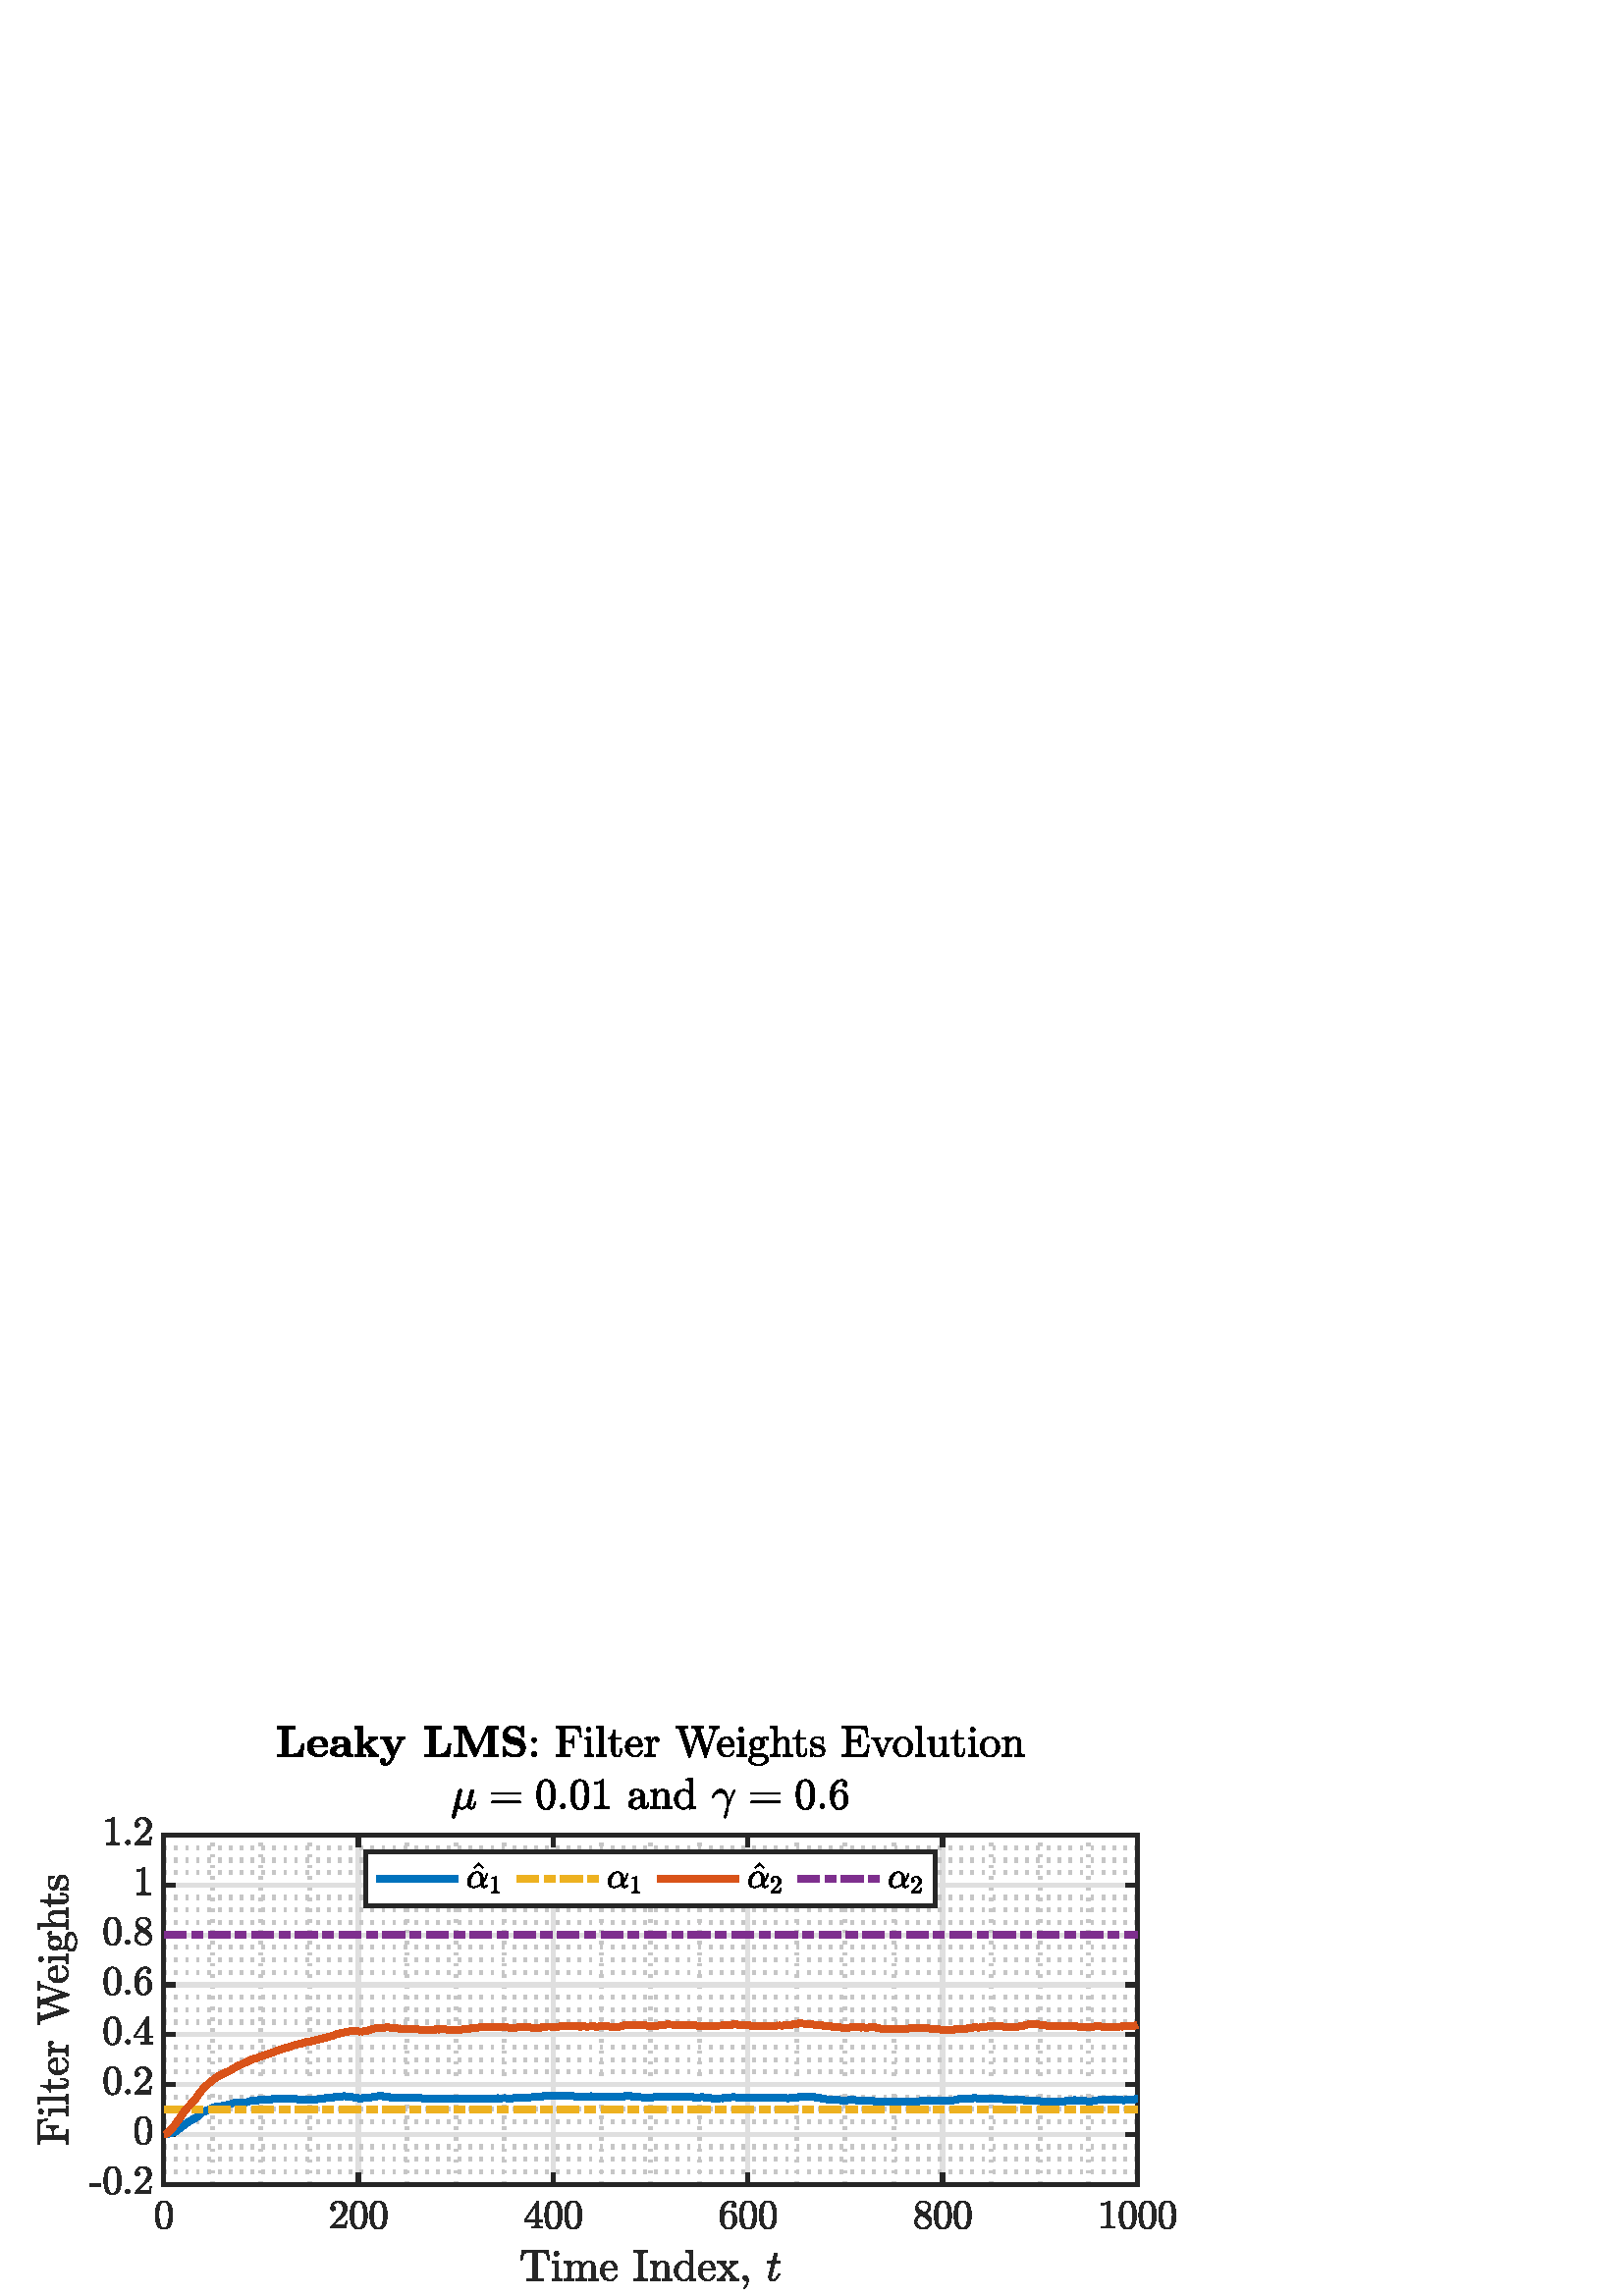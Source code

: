 %!PS-Adobe-3.0 EPSF-3.0
%%Pages: (atend)
%%BoundingBox:    13     2   432   210
%%LanguageLevel: 3
%%EndComments
%%BeginProlog
%%BeginResource: procset (Apache XML Graphics Std ProcSet) 1.2 0
%%Version: 1.2 0
%%Copyright: (Copyright 2001-2003,2010 The Apache Software Foundation. License terms: http://www.apache.org/licenses/LICENSE-2.0)
/bd{bind def}bind def
/ld{load def}bd
/GR/grestore ld
/GS/gsave ld
/RM/rmoveto ld
/C/curveto ld
/t/show ld
/L/lineto ld
/ML/setmiterlimit ld
/CT/concat ld
/f/fill ld
/N/newpath ld
/S/stroke ld
/CC/setcmykcolor ld
/A/ashow ld
/cp/closepath ld
/RC/setrgbcolor ld
/LJ/setlinejoin ld
/GC/setgray ld
/LW/setlinewidth ld
/M/moveto ld
/re {4 2 roll M
1 index 0 rlineto
0 exch rlineto
neg 0 rlineto
cp } bd
/_ctm matrix def
/_tm matrix def
/BT { _ctm currentmatrix pop matrix _tm copy pop 0 0 moveto } bd
/ET { _ctm setmatrix } bd
/iTm { _ctm setmatrix _tm concat } bd
/Tm { _tm astore pop iTm 0 0 moveto } bd
/ux 0.0 def
/uy 0.0 def
/F {
  /Tp exch def
  /Tf exch def
  Tf findfont Tp scalefont setfont
  /cf Tf def  /cs Tp def
} bd
/ULS {currentpoint /uy exch def /ux exch def} bd
/ULE {
  /Tcx currentpoint pop def
  gsave
  newpath
  cf findfont cs scalefont dup
  /FontMatrix get 0 get /Ts exch def /FontInfo get dup
  /UnderlinePosition get Ts mul /To exch def
  /UnderlineThickness get Ts mul /Tt exch def
  ux uy To add moveto  Tcx uy To add lineto
  Tt setlinewidth stroke
  grestore
} bd
/OLE {
  /Tcx currentpoint pop def
  gsave
  newpath
  cf findfont cs scalefont dup
  /FontMatrix get 0 get /Ts exch def /FontInfo get dup
  /UnderlinePosition get Ts mul /To exch def
  /UnderlineThickness get Ts mul /Tt exch def
  ux uy To add cs add moveto Tcx uy To add cs add lineto
  Tt setlinewidth stroke
  grestore
} bd
/SOE {
  /Tcx currentpoint pop def
  gsave
  newpath
  cf findfont cs scalefont dup
  /FontMatrix get 0 get /Ts exch def /FontInfo get dup
  /UnderlinePosition get Ts mul /To exch def
  /UnderlineThickness get Ts mul /Tt exch def
  ux uy To add cs 10 mul 26 idiv add moveto Tcx uy To add cs 10 mul 26 idiv add lineto
  Tt setlinewidth stroke
  grestore
} bd
/QT {
/Y22 exch store
/X22 exch store
/Y21 exch store
/X21 exch store
currentpoint
/Y21 load 2 mul add 3 div exch
/X21 load 2 mul add 3 div exch
/X21 load 2 mul /X22 load add 3 div
/Y21 load 2 mul /Y22 load add 3 div
/X22 load /Y22 load curveto
} bd
/SSPD {
dup length /d exch dict def
{
/v exch def
/k exch def
currentpagedevice k known {
/cpdv currentpagedevice k get def
v cpdv ne {
/upd false def
/nullv v type /nulltype eq def
/nullcpdv cpdv type /nulltype eq def
nullv nullcpdv or
{
/upd true def
} {
/sametype v type cpdv type eq def
sametype {
v type /arraytype eq {
/vlen v length def
/cpdvlen cpdv length def
vlen cpdvlen eq {
0 1 vlen 1 sub {
/i exch def
/obj v i get def
/cpdobj cpdv i get def
obj cpdobj ne {
/upd true def
exit
} if
} for
} {
/upd true def
} ifelse
} {
v type /dicttype eq {
v {
/dv exch def
/dk exch def
/cpddv cpdv dk get def
dv cpddv ne {
/upd true def
exit
} if
} forall
} {
/upd true def
} ifelse
} ifelse
} if
} ifelse
upd true eq {
d k v put
} if
} if
} if
} forall
d length 0 gt {
d setpagedevice
} if
} bd
/RE { % /NewFontName [NewEncodingArray] /FontName RE -
  findfont dup length dict begin
  {
    1 index /FID ne
    {def} {pop pop} ifelse
  } forall
  /Encoding exch def
  /FontName 1 index def
  currentdict definefont pop
  end
} bind def
%%EndResource
%%BeginResource: procset (Apache XML Graphics EPS ProcSet) 1.0 0
%%Version: 1.0 0
%%Copyright: (Copyright 2002-2003 The Apache Software Foundation. License terms: http://www.apache.org/licenses/LICENSE-2.0)
/BeginEPSF { %def
/b4_Inc_state save def         % Save state for cleanup
/dict_count countdictstack def % Count objects on dict stack
/op_count count 1 sub def      % Count objects on operand stack
userdict begin                 % Push userdict on dict stack
/showpage { } def              % Redefine showpage, { } = null proc
0 setgray 0 setlinecap         % Prepare graphics state
1 setlinewidth 0 setlinejoin
10 setmiterlimit [ ] 0 setdash newpath
/languagelevel where           % If level not equal to 1 then
{pop languagelevel             % set strokeadjust and
1 ne                           % overprint to their defaults.
{false setstrokeadjust false setoverprint
} if
} if
} bd
/EndEPSF { %def
count op_count sub {pop} repeat            % Clean up stacks
countdictstack dict_count sub {end} repeat
b4_Inc_state restore
} bd
%%EndResource
%FOPBeginFontDict
%%IncludeResource: font Courier-Oblique
%%IncludeResource: font Courier-BoldOblique
%%IncludeResource: font Courier-Bold
%%IncludeResource: font ZapfDingbats
%%IncludeResource: font Symbol
%%IncludeResource: font Helvetica
%%IncludeResource: font Helvetica-Oblique
%%IncludeResource: font Helvetica-Bold
%%IncludeResource: font Helvetica-BoldOblique
%%IncludeResource: font Times-Roman
%%IncludeResource: font Times-Italic
%%IncludeResource: font Times-Bold
%%IncludeResource: font Times-BoldItalic
%%IncludeResource: font Courier
%FOPEndFontDict
%%BeginResource: encoding WinAnsiEncoding
/WinAnsiEncoding [
/.notdef /.notdef /.notdef /.notdef /.notdef
/.notdef /.notdef /.notdef /.notdef /.notdef
/.notdef /.notdef /.notdef /.notdef /.notdef
/.notdef /.notdef /.notdef /.notdef /.notdef
/.notdef /.notdef /.notdef /.notdef /.notdef
/.notdef /.notdef /.notdef /.notdef /.notdef
/.notdef /.notdef /space /exclam /quotedbl
/numbersign /dollar /percent /ampersand /quotesingle
/parenleft /parenright /asterisk /plus /comma
/hyphen /period /slash /zero /one
/two /three /four /five /six
/seven /eight /nine /colon /semicolon
/less /equal /greater /question /at
/A /B /C /D /E
/F /G /H /I /J
/K /L /M /N /O
/P /Q /R /S /T
/U /V /W /X /Y
/Z /bracketleft /backslash /bracketright /asciicircum
/underscore /quoteleft /a /b /c
/d /e /f /g /h
/i /j /k /l /m
/n /o /p /q /r
/s /t /u /v /w
/x /y /z /braceleft /bar
/braceright /asciitilde /bullet /Euro /bullet
/quotesinglbase /florin /quotedblbase /ellipsis /dagger
/daggerdbl /circumflex /perthousand /Scaron /guilsinglleft
/OE /bullet /Zcaron /bullet /bullet
/quoteleft /quoteright /quotedblleft /quotedblright /bullet
/endash /emdash /asciitilde /trademark /scaron
/guilsinglright /oe /bullet /zcaron /Ydieresis
/space /exclamdown /cent /sterling /currency
/yen /brokenbar /section /dieresis /copyright
/ordfeminine /guillemotleft /logicalnot /sfthyphen /registered
/macron /degree /plusminus /twosuperior /threesuperior
/acute /mu /paragraph /middot /cedilla
/onesuperior /ordmasculine /guillemotright /onequarter /onehalf
/threequarters /questiondown /Agrave /Aacute /Acircumflex
/Atilde /Adieresis /Aring /AE /Ccedilla
/Egrave /Eacute /Ecircumflex /Edieresis /Igrave
/Iacute /Icircumflex /Idieresis /Eth /Ntilde
/Ograve /Oacute /Ocircumflex /Otilde /Odieresis
/multiply /Oslash /Ugrave /Uacute /Ucircumflex
/Udieresis /Yacute /Thorn /germandbls /agrave
/aacute /acircumflex /atilde /adieresis /aring
/ae /ccedilla /egrave /eacute /ecircumflex
/edieresis /igrave /iacute /icircumflex /idieresis
/eth /ntilde /ograve /oacute /ocircumflex
/otilde /odieresis /divide /oslash /ugrave
/uacute /ucircumflex /udieresis /yacute /thorn
/ydieresis
] def
%%EndResource
%FOPBeginFontReencode
/Courier-Oblique findfont
dup length dict begin
  {1 index /FID ne {def} {pop pop} ifelse} forall
  /Encoding WinAnsiEncoding def
  currentdict
end
/Courier-Oblique exch definefont pop
/Courier-BoldOblique findfont
dup length dict begin
  {1 index /FID ne {def} {pop pop} ifelse} forall
  /Encoding WinAnsiEncoding def
  currentdict
end
/Courier-BoldOblique exch definefont pop
/Courier-Bold findfont
dup length dict begin
  {1 index /FID ne {def} {pop pop} ifelse} forall
  /Encoding WinAnsiEncoding def
  currentdict
end
/Courier-Bold exch definefont pop
/Helvetica findfont
dup length dict begin
  {1 index /FID ne {def} {pop pop} ifelse} forall
  /Encoding WinAnsiEncoding def
  currentdict
end
/Helvetica exch definefont pop
/Helvetica-Oblique findfont
dup length dict begin
  {1 index /FID ne {def} {pop pop} ifelse} forall
  /Encoding WinAnsiEncoding def
  currentdict
end
/Helvetica-Oblique exch definefont pop
/Helvetica-Bold findfont
dup length dict begin
  {1 index /FID ne {def} {pop pop} ifelse} forall
  /Encoding WinAnsiEncoding def
  currentdict
end
/Helvetica-Bold exch definefont pop
/Helvetica-BoldOblique findfont
dup length dict begin
  {1 index /FID ne {def} {pop pop} ifelse} forall
  /Encoding WinAnsiEncoding def
  currentdict
end
/Helvetica-BoldOblique exch definefont pop
/Times-Roman findfont
dup length dict begin
  {1 index /FID ne {def} {pop pop} ifelse} forall
  /Encoding WinAnsiEncoding def
  currentdict
end
/Times-Roman exch definefont pop
/Times-Italic findfont
dup length dict begin
  {1 index /FID ne {def} {pop pop} ifelse} forall
  /Encoding WinAnsiEncoding def
  currentdict
end
/Times-Italic exch definefont pop
/Times-Bold findfont
dup length dict begin
  {1 index /FID ne {def} {pop pop} ifelse} forall
  /Encoding WinAnsiEncoding def
  currentdict
end
/Times-Bold exch definefont pop
/Times-BoldItalic findfont
dup length dict begin
  {1 index /FID ne {def} {pop pop} ifelse} forall
  /Encoding WinAnsiEncoding def
  currentdict
end
/Times-BoldItalic exch definefont pop
/Courier findfont
dup length dict begin
  {1 index /FID ne {def} {pop pop} ifelse} forall
  /Encoding WinAnsiEncoding def
  currentdict
end
/Courier exch definefont pop
%FOPEndFontReencode
%%EndProlog
%%Page: 1 1
%%PageBoundingBox: 0 0 461 209
%%BeginPageSetup
[1 0 0 -1 0 209] CT
%%EndPageSetup
GS
1 GC
N
0 0 461 209 re
f
GR
GS
1 GC
N
0 0 461 209 re
f
GR
GS
1 GC
N
60 168 M
417 168 L
417 40 L
60 40 L
cp
f
GR
GS
0.775 GC
[1 3] 0 setdash
2 LJ
1.5 LW
N
77.85 168 M
77.85 40 L
S
GR
GS
0.775 GC
[1 3] 0 setdash
2 LJ
1.5 LW
N
95.7 168 M
95.7 40 L
S
GR
GS
0.775 GC
[1 3] 0 setdash
2 LJ
1.5 LW
N
113.55 168 M
113.55 40 L
S
GR
GS
0.775 GC
[1 3] 0 setdash
2 LJ
1.5 LW
N
149.25 168 M
149.25 40 L
S
GR
GS
0.775 GC
[1 3] 0 setdash
2 LJ
1.5 LW
N
167.1 168 M
167.1 40 L
S
GR
GS
0.775 GC
[1 3] 0 setdash
2 LJ
1.5 LW
N
184.95 168 M
184.95 40 L
S
GR
GS
0.775 GC
[1 3] 0 setdash
2 LJ
1.5 LW
N
220.65 168 M
220.65 40 L
S
GR
GS
0.775 GC
[1 3] 0 setdash
2 LJ
1.5 LW
N
238.5 168 M
238.5 40 L
S
GR
GS
0.775 GC
[1 3] 0 setdash
2 LJ
1.5 LW
N
256.35 168 M
256.35 40 L
S
GR
GS
0.775 GC
[1 3] 0 setdash
2 LJ
1.5 LW
N
292.05 168 M
292.05 40 L
S
GR
GS
0.775 GC
[1 3] 0 setdash
2 LJ
1.5 LW
N
309.9 168 M
309.9 40 L
S
GR
GS
0.775 GC
[1 3] 0 setdash
2 LJ
1.5 LW
N
327.75 168 M
327.75 40 L
S
GR
GS
0.775 GC
[1 3] 0 setdash
2 LJ
1.5 LW
N
363.45 168 M
363.45 40 L
S
GR
GS
0.775 GC
[1 3] 0 setdash
2 LJ
1.5 LW
N
381.3 168 M
381.3 40 L
S
GR
GS
0.775 GC
[1 3] 0 setdash
2 LJ
1.5 LW
N
399.15 168 M
399.15 40 L
S
GR
GS
0.873 GC
1 LJ
1.5 LW
N
60 168 M
60 40 L
S
GR
GS
0.873 GC
1 LJ
1.5 LW
N
131.4 168 M
131.4 40 L
S
GR
GS
0.873 GC
1 LJ
1.5 LW
N
202.8 168 M
202.8 40 L
S
GR
GS
0.873 GC
1 LJ
1.5 LW
N
274.2 168 M
274.2 40 L
S
GR
GS
0.873 GC
1 LJ
1.5 LW
N
345.6 168 M
345.6 40 L
S
GR
GS
0.873 GC
1 LJ
1.5 LW
N
417 168 M
417 40 L
S
GR
GS
0.775 GC
[1 3] 0 setdash
2 LJ
1.5 LW
N
417 163.429 M
60 163.429 L
S
GR
GS
0.775 GC
[1 3] 0 setdash
2 LJ
1.5 LW
N
417 158.857 M
60 158.857 L
S
GR
GS
0.775 GC
[1 3] 0 setdash
2 LJ
1.5 LW
N
417 154.286 M
60 154.286 L
S
GR
GS
0.775 GC
[1 3] 0 setdash
2 LJ
1.5 LW
N
417 145.143 M
60 145.143 L
S
GR
GS
0.775 GC
[1 3] 0 setdash
2 LJ
1.5 LW
N
417 140.571 M
60 140.571 L
S
GR
GS
0.775 GC
[1 3] 0 setdash
2 LJ
1.5 LW
N
417 136 M
60 136 L
S
GR
GS
0.775 GC
[1 3] 0 setdash
2 LJ
1.5 LW
N
417 126.857 M
60 126.857 L
S
GR
GS
0.775 GC
[1 3] 0 setdash
2 LJ
1.5 LW
N
417 122.286 M
60 122.286 L
S
GR
GS
0.775 GC
[1 3] 0 setdash
2 LJ
1.5 LW
N
417 117.714 M
60 117.714 L
S
GR
GS
0.775 GC
[1 3] 0 setdash
2 LJ
1.5 LW
N
417 108.571 M
60 108.571 L
S
GR
GS
0.775 GC
[1 3] 0 setdash
2 LJ
1.5 LW
N
417 104 M
60 104 L
S
GR
GS
0.775 GC
[1 3] 0 setdash
2 LJ
1.5 LW
N
417 99.429 M
60 99.429 L
S
GR
GS
0.775 GC
[1 3] 0 setdash
2 LJ
1.5 LW
N
417 90.286 M
60 90.286 L
S
GR
GS
0.775 GC
[1 3] 0 setdash
2 LJ
1.5 LW
N
417 85.714 M
60 85.714 L
S
GR
GS
0.775 GC
[1 3] 0 setdash
2 LJ
1.5 LW
N
417 81.143 M
60 81.143 L
S
GR
GS
0.775 GC
[1 3] 0 setdash
2 LJ
1.5 LW
N
417 72 M
60 72 L
S
GR
GS
0.775 GC
[1 3] 0 setdash
2 LJ
1.5 LW
N
417 67.429 M
60 67.429 L
S
GR
GS
0.775 GC
[1 3] 0 setdash
2 LJ
1.5 LW
N
417 62.857 M
60 62.857 L
S
GR
GS
0.775 GC
[1 3] 0 setdash
2 LJ
1.5 LW
N
417 53.714 M
60 53.714 L
S
GR
GS
0.775 GC
[1 3] 0 setdash
2 LJ
1.5 LW
N
417 49.143 M
60 49.143 L
S
GR
GS
0.775 GC
[1 3] 0 setdash
2 LJ
1.5 LW
N
417 44.571 M
60 44.571 L
S
GR
GS
0.873 GC
1 LJ
1.5 LW
N
417 168 M
60 168 L
S
GR
GS
0.873 GC
1 LJ
1.5 LW
N
417 149.714 M
60 149.714 L
S
GR
GS
0.873 GC
1 LJ
1.5 LW
N
417 131.429 M
60 131.429 L
S
GR
GS
0.873 GC
1 LJ
1.5 LW
N
417 113.143 M
60 113.143 L
S
GR
GS
0.873 GC
1 LJ
1.5 LW
N
417 94.857 M
60 94.857 L
S
GR
GS
0.873 GC
1 LJ
1.5 LW
N
417 76.571 M
60 76.571 L
S
GR
GS
0.873 GC
1 LJ
1.5 LW
N
417 58.286 M
60 58.286 L
S
GR
GS
0.873 GC
1 LJ
1.5 LW
N
417 40 M
60 40 L
S
GR
GS
0.149 GC
2 setlinecap
1 LJ
1.5 LW
N
60 168 M
417 168 L
S
GR
GS
0.149 GC
2 setlinecap
1 LJ
1.5 LW
N
60 40 M
417 40 L
S
GR
GS
0.149 GC
2 setlinecap
1 LJ
1.5 LW
N
60 168 M
60 164.43 L
S
GR
GS
0.149 GC
2 setlinecap
1 LJ
1.5 LW
N
131.4 168 M
131.4 164.43 L
S
GR
GS
0.149 GC
2 setlinecap
1 LJ
1.5 LW
N
202.8 168 M
202.8 164.43 L
S
GR
GS
0.149 GC
2 setlinecap
1 LJ
1.5 LW
N
274.2 168 M
274.2 164.43 L
S
GR
GS
0.149 GC
2 setlinecap
1 LJ
1.5 LW
N
345.6 168 M
345.6 164.43 L
S
GR
GS
0.149 GC
2 setlinecap
1 LJ
1.5 LW
N
417 168 M
417 164.43 L
S
GR
GS
0.149 GC
2 setlinecap
1 LJ
1.5 LW
N
60 40 M
60 43.57 L
S
GR
GS
0.149 GC
2 setlinecap
1 LJ
1.5 LW
N
131.4 40 M
131.4 43.57 L
S
GR
GS
0.149 GC
2 setlinecap
1 LJ
1.5 LW
N
202.8 40 M
202.8 43.57 L
S
GR
GS
0.149 GC
2 setlinecap
1 LJ
1.5 LW
N
274.2 40 M
274.2 43.57 L
S
GR
GS
0.149 GC
2 setlinecap
1 LJ
1.5 LW
N
345.6 40 M
345.6 43.57 L
S
GR
GS
0.149 GC
2 setlinecap
1 LJ
1.5 LW
N
417 40 M
417 43.57 L
S
GR
GS
[1 0 0 1 60 171.962] CT
0.149 GC
N
0.125 12.508 M
-1.719 12.508 -2.375 10.992 QT
-3.031 9.477 -3.031 7.399 QT
-3.031 6.086 -2.797 4.938 QT
-2.563 3.789 -1.859 2.992 QT
-1.156 2.196 0.125 2.196 QT
1.109 2.196 1.742 2.672 QT
2.375 3.149 2.703 3.914 QT
3.031 4.68 3.156 5.555 QT
3.281 6.43 3.281 7.399 QT
3.281 8.68 3.039 9.805 QT
2.797 10.93 2.102 11.719 QT
1.406 12.508 0.125 12.508 QT
cp
0.125 12.117 M
0.953 12.117 1.367 11.266 QT
1.781 10.414 1.875 9.367 QT
1.969 8.321 1.969 7.149 QT
1.969 6.024 1.875 5.071 QT
1.781 4.117 1.375 3.344 QT
0.969 2.571 0.125 2.571 QT
-0.719 2.571 -1.133 3.352 QT
-1.547 4.133 -1.641 5.078 QT
-1.734 6.024 -1.734 7.149 QT
-1.734 7.992 -1.695 8.735 QT
-1.656 9.477 -1.477 10.258 QT
-1.297 11.039 -0.906 11.578 QT
-0.516 12.117 0.125 12.117 QT
cp
f
GR
GS
[1 0 0 1 131.4 171.962] CT
0.149 GC
N
-10.125 12.18 M
-10.125 11.774 L
-10.125 11.742 -10.094 11.696 QT
-7.766 9.117 L
-7.234 8.539 -6.906 8.157 QT
-6.578 7.774 -6.258 7.266 QT
-5.938 6.758 -5.75 6.235 QT
-5.563 5.711 -5.563 5.133 QT
-5.563 4.508 -5.789 3.946 QT
-6.016 3.383 -6.469 3.047 QT
-6.922 2.711 -7.563 2.711 QT
-8.203 2.711 -8.727 3.11 QT
-9.25 3.508 -9.469 4.117 QT
-9.406 4.102 -9.297 4.102 QT
-8.969 4.102 -8.727 4.328 QT
-8.484 4.555 -8.484 4.914 QT
-8.484 5.258 -8.727 5.5 QT
-8.969 5.742 -9.297 5.742 QT
-9.656 5.742 -9.891 5.5 QT
-10.125 5.258 -10.125 4.914 QT
-10.125 4.352 -9.914 3.86 QT
-9.703 3.367 -9.305 2.985 QT
-8.906 2.602 -8.406 2.399 QT
-7.906 2.196 -7.344 2.196 QT
-6.484 2.196 -5.742 2.555 QT
-5 2.914 -4.57 3.578 QT
-4.141 4.242 -4.141 5.133 QT
-4.141 5.774 -4.422 6.36 QT
-4.703 6.946 -5.148 7.43 QT
-5.594 7.914 -6.297 8.524 QT
-7 9.133 -7.219 9.336 QT
-8.906 10.961 L
-7.469 10.961 L
-6.406 10.961 -5.695 10.946 QT
-4.984 10.93 -4.938 10.883 QT
-4.766 10.696 -4.578 9.508 QT
-4.141 9.508 L
-4.563 12.18 L
-10.125 12.18 L
cp
f
GR
GS
[1 0 0 1 131.4 171.962] CT
0.149 GC
N
/f76228912{0.125 12.508 M
-1.719 12.508 -2.375 10.992 QT
-3.031 9.477 -3.031 7.399 QT
-3.031 6.086 -2.797 4.938 QT
-2.563 3.789 -1.859 2.992 QT
-1.156 2.196 0.125 2.196 QT
1.109 2.196 1.742 2.672 QT
2.375 3.149 2.703 3.914 QT
3.031 4.68 3.156 5.555 QT
3.281 6.43 3.281 7.399 QT
3.281 8.68 3.039 9.805 QT
2.797 10.93 2.102 11.719 QT
1.406 12.508 0.125 12.508 QT
cp
0.125 12.117 M
0.953 12.117 1.367 11.266 QT
1.781 10.414 1.875 9.367 QT
1.969 8.321 1.969 7.149 QT
1.969 6.024 1.875 5.071 QT
1.781 4.117 1.375 3.344 QT
0.969 2.571 0.125 2.571 QT
-0.719 2.571 -1.133 3.352 QT
-1.547 4.133 -1.641 5.078 QT
-1.734 6.024 -1.734 7.149 QT
-1.734 7.992 -1.695 8.735 QT
-1.656 9.477 -1.477 10.258 QT
-1.297 11.039 -0.906 11.578 QT
-0.516 12.117 0.125 12.117 QT
cp}def
f76228912
f
GR
GS
[1 0 0 1 131.4 171.962] CT
0.149 GC
N
/f956613287{7.375 12.508 M
5.531 12.508 4.875 10.992 QT
4.219 9.477 4.219 7.399 QT
4.219 6.086 4.453 4.938 QT
4.688 3.789 5.391 2.992 QT
6.094 2.196 7.375 2.196 QT
8.359 2.196 8.992 2.672 QT
9.625 3.149 9.953 3.914 QT
10.281 4.68 10.406 5.555 QT
10.531 6.43 10.531 7.399 QT
10.531 8.68 10.289 9.805 QT
10.047 10.93 9.352 11.719 QT
8.656 12.508 7.375 12.508 QT
cp
7.375 12.117 M
8.203 12.117 8.617 11.266 QT
9.031 10.414 9.125 9.367 QT
9.219 8.321 9.219 7.149 QT
9.219 6.024 9.125 5.071 QT
9.031 4.117 8.625 3.344 QT
8.219 2.571 7.375 2.571 QT
6.531 2.571 6.117 3.352 QT
5.703 4.133 5.609 5.078 QT
5.516 6.024 5.516 7.149 QT
5.516 7.992 5.555 8.735 QT
5.594 9.477 5.773 10.258 QT
5.953 11.039 6.344 11.578 QT
6.734 12.117 7.375 12.117 QT
cp}def
f956613287
f
GR
GS
[1 0 0 1 202.8 171.962] CT
0.149 GC
N
/f692237233{-10.453 9.711 M
-10.453 9.18 L
-5.828 2.258 L
-5.766 2.196 -5.672 2.196 QT
-5.453 2.196 L
-5.281 2.196 -5.281 2.352 QT
-5.281 9.18 L
-3.813 9.18 L
-3.813 9.711 L
-5.281 9.711 L
-5.281 11.18 L
-5.281 11.477 -4.844 11.563 QT
-4.406 11.649 -3.828 11.649 QT
-3.828 12.18 L
-7.953 12.18 L
-7.953 11.649 L
-7.375 11.649 -6.938 11.563 QT
-6.5 11.477 -6.5 11.18 QT
-6.5 9.711 L
-10.453 9.711 L
cp
-9.953 9.18 M
-6.406 9.18 L
-6.406 3.867 L
-9.953 9.18 L
cp}def
f692237233
f
GR
GS
[1 0 0 1 202.8 171.962] CT
0.149 GC
N
f76228912
f
GR
GS
[1 0 0 1 202.8 171.962] CT
0.149 GC
N
f956613287
f
GR
GS
[1 0 0 1 274.2 171.962] CT
0.149 GC
N
/f-2035022424{-7.125 12.508 M
-8.063 12.508 -8.68 12.016 QT
-9.297 11.524 -9.641 10.735 QT
-9.984 9.946 -10.117 9.078 QT
-10.25 8.211 -10.25 7.336 QT
-10.25 6.149 -9.789 4.953 QT
-9.328 3.758 -8.43 2.977 QT
-7.531 2.196 -6.297 2.196 QT
-5.781 2.196 -5.336 2.383 QT
-4.891 2.571 -4.641 2.953 QT
-4.391 3.336 -4.391 3.867 QT
-4.391 4.18 -4.602 4.383 QT
-4.813 4.586 -5.125 4.586 QT
-5.406 4.586 -5.617 4.375 QT
-5.828 4.164 -5.828 3.867 QT
-5.828 3.571 -5.617 3.36 QT
-5.406 3.149 -5.125 3.149 QT
-5.031 3.149 L
-5.234 2.883 -5.578 2.75 QT
-5.922 2.617 -6.297 2.617 QT
-6.75 2.617 -7.133 2.821 QT
-7.516 3.024 -7.828 3.36 QT
-8.141 3.696 -8.344 4.102 QT
-8.547 4.508 -8.656 5.024 QT
-8.766 5.539 -8.797 5.992 QT
-8.828 6.446 -8.828 7.133 QT
-8.563 6.524 -8.078 6.133 QT
-7.594 5.742 -7 5.742 QT
-6.328 5.742 -5.781 6.016 QT
-5.234 6.289 -4.836 6.766 QT
-4.438 7.242 -4.227 7.86 QT
-4.016 8.477 -4.016 9.102 QT
-4.016 9.977 -4.406 10.774 QT
-4.797 11.571 -5.508 12.039 QT
-6.219 12.508 -7.125 12.508 QT
cp
-7.125 12.039 M
-6.547 12.039 -6.195 11.774 QT
-5.844 11.508 -5.68 11.071 QT
-5.516 10.633 -5.477 10.188 QT
-5.438 9.742 -5.438 9.102 QT
-5.438 8.258 -5.516 7.657 QT
-5.594 7.055 -5.953 6.594 QT
-6.313 6.133 -7.047 6.133 QT
-7.656 6.133 -8.047 6.547 QT
-8.438 6.961 -8.617 7.586 QT
-8.797 8.211 -8.797 8.789 QT
-8.797 8.992 -8.781 9.086 QT
-8.781 9.117 -8.789 9.125 QT
-8.797 9.133 -8.797 9.164 QT
-8.797 9.805 -8.664 10.461 QT
-8.531 11.117 -8.164 11.578 QT
-7.797 12.039 -7.125 12.039 QT
cp}def
f-2035022424
f
GR
GS
[1 0 0 1 274.2 171.962] CT
0.149 GC
N
f76228912
f
GR
GS
[1 0 0 1 274.2 171.962] CT
0.149 GC
N
f956613287
f
GR
GS
[1 0 0 1 345.6 171.962] CT
0.149 GC
N
/f-1994615676{-10.25 9.899 M
-10.25 9.008 -9.656 8.313 QT
-9.063 7.617 -8.125 7.149 QT
-8.688 6.789 L
-9.203 6.461 -9.523 5.899 QT
-9.844 5.336 -9.844 4.727 QT
-9.844 4.008 -9.469 3.43 QT
-9.094 2.852 -8.461 2.524 QT
-7.828 2.196 -7.125 2.196 QT
-6.453 2.196 -5.836 2.461 QT
-5.219 2.727 -4.82 3.235 QT
-4.422 3.742 -4.422 4.446 QT
-4.422 4.946 -4.656 5.375 QT
-4.891 5.805 -5.305 6.149 QT
-5.719 6.492 -6.188 6.742 QT
-5.344 7.289 L
-4.75 7.68 -4.383 8.305 QT
-4.016 8.93 -4.016 9.633 QT
-4.016 10.446 -4.453 11.11 QT
-4.891 11.774 -5.609 12.141 QT
-6.328 12.508 -7.125 12.508 QT
-7.906 12.508 -8.625 12.196 QT
-9.344 11.883 -9.797 11.282 QT
-10.25 10.68 -10.25 9.899 QT
cp
-9.438 9.899 M
-9.438 10.492 -9.109 10.985 QT
-8.781 11.477 -8.242 11.758 QT
-7.703 12.039 -7.125 12.039 QT
-6.25 12.039 -5.539 11.524 QT
-4.828 11.008 -4.828 10.18 QT
-4.828 9.883 -4.945 9.602 QT
-5.063 9.321 -5.266 9.094 QT
-5.469 8.867 -5.719 8.711 QT
-7.719 7.414 L
-8.188 7.664 -8.586 8.047 QT
-8.984 8.43 -9.211 8.899 QT
-9.438 9.367 -9.438 9.899 QT
cp
-8.406 5.321 M
-6.578 6.492 L
-5.953 6.133 -5.547 5.61 QT
-5.141 5.086 -5.141 4.446 QT
-5.141 3.93 -5.43 3.508 QT
-5.719 3.086 -6.172 2.852 QT
-6.625 2.617 -7.141 2.617 QT
-7.594 2.617 -8.055 2.797 QT
-8.516 2.977 -8.813 3.321 QT
-9.109 3.664 -9.109 4.133 QT
-9.109 4.836 -8.406 5.321 QT
cp}def
f-1994615676
f
GR
GS
[1 0 0 1 345.6 171.962] CT
0.149 GC
N
f76228912
f
GR
GS
[1 0 0 1 345.6 171.962] CT
0.149 GC
N
f956613287
f
GR
GS
[1 0 0 1 417 171.962] CT
0.149 GC
N
/f-977014867{-13.109 12.18 M
-13.109 11.649 L
-11.234 11.649 -11.234 11.18 QT
-11.234 3.305 L
-12.016 3.68 -13.203 3.68 QT
-13.203 3.149 L
-11.359 3.149 -10.422 2.196 QT
-10.203 2.196 L
-10.156 2.196 -10.109 2.235 QT
-10.063 2.274 -10.063 2.321 QT
-10.063 11.18 L
-10.063 11.649 -8.188 11.649 QT
-8.188 12.18 L
-13.109 12.18 L
cp}def
f-977014867
f
GR
GS
[1 0 0 1 417 171.962] CT
0.149 GC
N
/f1891154912{-3.5 12.508 M
-5.344 12.508 -6 10.992 QT
-6.656 9.477 -6.656 7.399 QT
-6.656 6.086 -6.422 4.938 QT
-6.188 3.789 -5.484 2.992 QT
-4.781 2.196 -3.5 2.196 QT
-2.516 2.196 -1.883 2.672 QT
-1.25 3.149 -0.922 3.914 QT
-0.594 4.68 -0.469 5.555 QT
-0.344 6.43 -0.344 7.399 QT
-0.344 8.68 -0.586 9.805 QT
-0.828 10.93 -1.523 11.719 QT
-2.219 12.508 -3.5 12.508 QT
cp
-3.5 12.117 M
-2.672 12.117 -2.258 11.266 QT
-1.844 10.414 -1.75 9.367 QT
-1.656 8.321 -1.656 7.149 QT
-1.656 6.024 -1.75 5.071 QT
-1.844 4.117 -2.25 3.344 QT
-2.656 2.571 -3.5 2.571 QT
-4.344 2.571 -4.758 3.352 QT
-5.172 4.133 -5.266 5.078 QT
-5.359 6.024 -5.359 7.149 QT
-5.359 7.992 -5.32 8.735 QT
-5.281 9.477 -5.102 10.258 QT
-4.922 11.039 -4.531 11.578 QT
-4.141 12.117 -3.5 12.117 QT
cp}def
f1891154912
f
GR
GS
[1 0 0 1 417 171.962] CT
0.149 GC
N
/f1008438876{3.75 12.508 M
1.906 12.508 1.25 10.992 QT
0.594 9.477 0.594 7.399 QT
0.594 6.086 0.828 4.938 QT
1.063 3.789 1.766 2.992 QT
2.469 2.196 3.75 2.196 QT
4.734 2.196 5.367 2.672 QT
6 3.149 6.328 3.914 QT
6.656 4.68 6.781 5.555 QT
6.906 6.43 6.906 7.399 QT
6.906 8.68 6.664 9.805 QT
6.422 10.93 5.727 11.719 QT
5.031 12.508 3.75 12.508 QT
cp
3.75 12.117 M
4.578 12.117 4.992 11.266 QT
5.406 10.414 5.5 9.367 QT
5.594 8.321 5.594 7.149 QT
5.594 6.024 5.5 5.071 QT
5.406 4.117 5 3.344 QT
4.594 2.571 3.75 2.571 QT
2.906 2.571 2.492 3.352 QT
2.078 4.133 1.984 5.078 QT
1.891 6.024 1.891 7.149 QT
1.891 7.992 1.93 8.735 QT
1.969 9.477 2.148 10.258 QT
2.328 11.039 2.719 11.578 QT
3.109 12.117 3.75 12.117 QT
cp}def
f1008438876
f
GR
GS
[1 0 0 1 417 171.962] CT
0.149 GC
N
/f578846137{11 12.508 M
9.156 12.508 8.5 10.992 QT
7.844 9.477 7.844 7.399 QT
7.844 6.086 8.078 4.938 QT
8.313 3.789 9.016 2.992 QT
9.719 2.196 11 2.196 QT
11.984 2.196 12.617 2.672 QT
13.25 3.149 13.578 3.914 QT
13.906 4.68 14.031 5.555 QT
14.156 6.43 14.156 7.399 QT
14.156 8.68 13.914 9.805 QT
13.672 10.93 12.977 11.719 QT
12.281 12.508 11 12.508 QT
cp
11 12.117 M
11.828 12.117 12.242 11.266 QT
12.656 10.414 12.75 9.367 QT
12.844 8.321 12.844 7.149 QT
12.844 6.024 12.75 5.071 QT
12.656 4.117 12.25 3.344 QT
11.844 2.571 11 2.571 QT
10.156 2.571 9.742 3.352 QT
9.328 4.133 9.234 5.078 QT
9.141 6.024 9.141 7.149 QT
9.141 7.992 9.18 8.735 QT
9.219 9.477 9.398 10.258 QT
9.578 11.039 9.969 11.578 QT
10.359 12.117 11 12.117 QT
cp}def
f578846137
f
GR
GS
[1 0 0 1 238.5 189.894] CT
0.149 GC
N
/f-1037408389{-45.368 13.398 M
-45.368 12.835 L
-44.556 12.835 -43.798 12.742 QT
-43.04 12.648 -43.04 12.32 QT
-43.04 3.539 L
-43.04 3.195 -43.236 3.109 QT
-43.431 3.023 -43.853 3.023 QT
-44.525 3.023 L
-45.853 3.023 -46.4 3.601 QT
-46.697 3.898 -46.822 4.531 QT
-46.947 5.164 -47.025 6.132 QT
-47.493 6.132 L
-47.181 2.46 L
-37.415 2.46 L
-37.103 6.132 L
-37.572 6.132 L
-37.665 5.101 -37.783 4.492 QT
-37.9 3.882 -38.197 3.601 QT
-38.759 3.023 -40.072 3.023 QT
-40.743 3.023 L
-41.025 3.023 -41.189 3.046 QT
-41.353 3.07 -41.454 3.187 QT
-41.556 3.304 -41.556 3.539 QT
-41.556 12.32 L
-41.556 12.648 -40.798 12.742 QT
-40.04 12.835 -39.243 12.835 QT
-39.243 13.398 L
-45.368 13.398 L
cp}def
f-1037408389
f
GR
GS
[1 0 0 1 238.5 189.894] CT
0.149 GC
N
/f1338717653{-36.052 13.398 M
-36.052 12.835 L
-35.505 12.835 -35.154 12.75 QT
-34.802 12.664 -34.802 12.32 QT
-34.802 7.96 L
-34.802 7.335 -35.044 7.195 QT
-35.287 7.054 -35.99 7.054 QT
-35.99 6.492 L
-33.677 6.32 L
-33.677 12.32 L
-33.677 12.664 -33.372 12.75 QT
-33.068 12.835 -32.568 12.835 QT
-32.568 13.398 L
-36.052 13.398 L
cp
-35.38 3.57 M
-35.38 3.226 -35.115 2.96 QT
-34.849 2.695 -34.505 2.695 QT
-34.271 2.695 -34.06 2.812 QT
-33.849 2.929 -33.732 3.14 QT
-33.615 3.351 -33.615 3.57 QT
-33.615 3.914 -33.88 4.179 QT
-34.146 4.445 -34.505 4.445 QT
-34.849 4.445 -35.115 4.179 QT
-35.38 3.914 -35.38 3.57 QT
cp}def
f1338717653
f
GR
GS
[1 0 0 1 238.5 189.894] CT
0.149 GC
N
/f-255574563{-31.637 13.398 M
-31.637 12.835 L
-31.09 12.835 -30.739 12.75 QT
-30.387 12.664 -30.387 12.32 QT
-30.387 7.96 L
-30.387 7.523 -30.52 7.335 QT
-30.653 7.148 -30.895 7.101 QT
-31.137 7.054 -31.637 7.054 QT
-31.637 6.492 L
-29.325 6.32 L
-29.325 7.882 L
-28.997 7.195 -28.372 6.757 QT
-27.747 6.32 -26.997 6.32 QT
-25.153 6.32 -24.84 7.82 QT
-24.512 7.148 -23.895 6.734 QT
-23.278 6.32 -22.543 6.32 QT
-21.825 6.32 -21.325 6.554 QT
-20.825 6.789 -20.575 7.273 QT
-20.325 7.757 -20.325 8.476 QT
-20.325 12.32 L
-20.325 12.664 -19.973 12.75 QT
-19.622 12.835 -19.075 12.835 QT
-19.075 13.398 L
-22.747 13.398 L
-22.747 12.835 L
-22.2 12.835 -21.848 12.75 QT
-21.497 12.664 -21.497 12.32 QT
-21.497 8.523 L
-21.497 7.726 -21.723 7.234 QT
-21.95 6.742 -22.653 6.742 QT
-23.575 6.742 -24.176 7.484 QT
-24.778 8.226 -24.778 9.164 QT
-24.778 12.32 L
-24.778 12.664 -24.426 12.75 QT
-24.075 12.835 -23.528 12.835 QT
-23.528 13.398 L
-27.184 13.398 L
-27.184 12.835 L
-26.637 12.835 -26.286 12.75 QT
-25.934 12.664 -25.934 12.32 QT
-25.934 8.523 L
-25.934 7.742 -26.161 7.242 QT
-26.387 6.742 -27.09 6.742 QT
-28.028 6.742 -28.622 7.484 QT
-29.215 8.226 -29.215 9.164 QT
-29.215 12.32 L
-29.215 12.664 -28.864 12.75 QT
-28.512 12.835 -27.981 12.835 QT
-27.981 13.398 L
-31.637 13.398 L
cp}def
f-255574563
f
GR
GS
[1 0 0 1 238.5 189.894] CT
0.149 GC
N
/f1777828904{-14.845 13.585 M
-15.814 13.585 -16.635 13.07 QT
-17.455 12.554 -17.916 11.695 QT
-18.377 10.835 -18.377 9.882 QT
-18.377 8.945 -17.955 8.101 QT
-17.533 7.257 -16.767 6.742 QT
-16.002 6.226 -15.064 6.226 QT
-14.33 6.226 -13.791 6.468 QT
-13.252 6.71 -12.9 7.148 QT
-12.549 7.585 -12.369 8.179 QT
-12.189 8.773 -12.189 9.492 QT
-12.189 9.695 -12.345 9.695 QT
-16.986 9.695 L
-16.986 9.867 L
-16.986 11.195 -16.447 12.148 QT
-15.908 13.101 -14.705 13.101 QT
-14.205 13.101 -13.791 12.882 QT
-13.377 12.664 -13.064 12.273 QT
-12.752 11.882 -12.642 11.445 QT
-12.627 11.382 -12.588 11.343 QT
-12.549 11.304 -12.486 11.304 QT
-12.345 11.304 L
-12.189 11.304 -12.189 11.507 QT
-12.408 12.414 -13.158 13 QT
-13.908 13.585 -14.845 13.585 QT
cp
-16.97 9.304 M
-13.314 9.304 L
-13.314 8.695 -13.486 8.078 QT
-13.658 7.46 -14.049 7.054 QT
-14.439 6.648 -15.064 6.648 QT
-15.97 6.648 -16.47 7.492 QT
-16.97 8.335 -16.97 9.304 QT
cp}def
f1777828904
f
GR
GS
[1 0 0 1 238.5 189.894] CT
0.149 GC
N
/f414676773{-6.002 13.398 M
-6.002 12.835 L
-4.284 12.835 -4.284 12.32 QT
-4.284 3.539 L
-4.284 3.023 -6.002 3.023 QT
-6.002 2.46 L
-1.065 2.46 L
-1.065 3.023 L
-2.784 3.023 -2.784 3.539 QT
-2.784 12.32 L
-2.784 12.835 -1.065 12.835 QT
-1.065 13.398 L
-6.002 13.398 L
cp}def
f414676773
f
GR
GS
[1 0 0 1 238.5 189.894] CT
0.149 GC
N
/f128420806{-0.18 13.398 M
-0.18 12.835 L
0.367 12.835 0.718 12.75 QT
1.07 12.664 1.07 12.32 QT
1.07 7.96 L
1.07 7.523 0.937 7.335 QT
0.804 7.148 0.562 7.101 QT
0.32 7.054 -0.18 7.054 QT
-0.18 6.492 L
2.132 6.32 L
2.132 7.882 L
2.46 7.195 3.085 6.757 QT
3.71 6.32 4.46 6.32 QT
5.57 6.32 6.124 6.851 QT
6.679 7.382 6.679 8.476 QT
6.679 12.32 L
6.679 12.664 7.031 12.75 QT
7.382 12.835 7.929 12.835 QT
7.929 13.398 L
4.273 13.398 L
4.273 12.835 L
4.82 12.835 5.171 12.75 QT
5.523 12.664 5.523 12.32 QT
5.523 8.523 L
5.523 7.742 5.296 7.242 QT
5.07 6.742 4.367 6.742 QT
3.429 6.742 2.835 7.484 QT
2.242 8.226 2.242 9.164 QT
2.242 12.32 L
2.242 12.664 2.593 12.75 QT
2.945 12.835 3.476 12.835 QT
3.476 13.398 L
-0.18 13.398 L
cp}def
f128420806
f
GR
GS
[1 0 0 1 238.5 189.894] CT
0.149 GC
N
/f1461509963{12.103 13.585 M
11.165 13.585 10.384 13.07 QT
9.603 12.554 9.165 11.718 QT
8.728 10.882 8.728 9.945 QT
8.728 8.976 9.204 8.14 QT
9.681 7.304 10.493 6.812 QT
11.306 6.32 12.275 6.32 QT
12.868 6.32 13.392 6.57 QT
13.915 6.82 14.29 7.257 QT
14.29 3.929 L
14.29 3.492 14.165 3.304 QT
14.04 3.117 13.798 3.07 QT
13.556 3.023 13.056 3.023 QT
13.056 2.46 L
15.415 2.289 L
15.415 11.945 L
15.415 12.367 15.548 12.554 QT
15.681 12.742 15.915 12.789 QT
16.15 12.835 16.665 12.835 QT
16.665 13.398 L
14.243 13.585 L
14.243 12.57 L
13.837 13.039 13.267 13.312 QT
12.697 13.585 12.103 13.585 QT
cp
10.478 12.007 M
10.743 12.523 11.204 12.835 QT
11.665 13.148 12.197 13.148 QT
12.868 13.148 13.423 12.765 QT
13.978 12.382 14.243 11.773 QT
14.243 7.945 L
14.056 7.585 13.775 7.312 QT
13.493 7.039 13.134 6.89 QT
12.775 6.742 12.384 6.742 QT
11.54 6.742 11.032 7.21 QT
10.525 7.679 10.322 8.414 QT
10.118 9.148 10.118 9.96 QT
10.118 10.601 10.189 11.078 QT
10.259 11.554 10.478 12.007 QT
cp}def
f1461509963
f
GR
GS
[1 0 0 1 238.5 189.894] CT
0.149 GC
N
/f-323522057{21.042 13.585 M
20.073 13.585 19.253 13.07 QT
18.433 12.554 17.972 11.695 QT
17.511 10.835 17.511 9.882 QT
17.511 8.945 17.933 8.101 QT
18.355 7.257 19.12 6.742 QT
19.886 6.226 20.823 6.226 QT
21.558 6.226 22.097 6.468 QT
22.636 6.71 22.987 7.148 QT
23.339 7.585 23.519 8.179 QT
23.698 8.773 23.698 9.492 QT
23.698 9.695 23.542 9.695 QT
18.901 9.695 L
18.901 9.867 L
18.901 11.195 19.44 12.148 QT
19.98 13.101 21.183 13.101 QT
21.683 13.101 22.097 12.882 QT
22.511 12.664 22.823 12.273 QT
23.136 11.882 23.245 11.445 QT
23.261 11.382 23.3 11.343 QT
23.339 11.304 23.401 11.304 QT
23.542 11.304 L
23.698 11.304 23.698 11.507 QT
23.48 12.414 22.73 13 QT
21.98 13.585 21.042 13.585 QT
cp
18.917 9.304 M
22.573 9.304 L
22.573 8.695 22.401 8.078 QT
22.23 7.46 21.839 7.054 QT
21.448 6.648 20.823 6.648 QT
19.917 6.648 19.417 7.492 QT
18.917 8.335 18.917 9.304 QT
cp}def
f-323522057
f
GR
GS
[1 0 0 1 238.5 189.894] CT
0.149 GC
N
/f-1345980074{24.35 13.398 M
24.35 12.835 L
24.959 12.835 25.498 12.593 QT
26.037 12.351 26.412 11.882 QT
27.865 10.039 L
25.975 7.57 L
25.693 7.226 25.358 7.14 QT
25.022 7.054 24.428 7.054 QT
24.428 6.492 L
27.756 6.492 L
27.756 7.054 L
27.537 7.054 27.358 7.148 QT
27.178 7.242 27.178 7.429 QT
27.178 7.492 27.225 7.57 QT
28.506 9.242 L
29.459 8.007 L
29.662 7.773 29.662 7.539 QT
29.662 7.335 29.529 7.195 QT
29.397 7.054 29.193 7.054 QT
29.193 6.492 L
32.131 6.492 L
32.131 7.054 L
31.522 7.054 30.975 7.296 QT
30.428 7.539 30.053 8.007 QT
28.787 9.617 L
30.834 12.32 L
31.147 12.679 31.475 12.757 QT
31.803 12.835 32.412 12.835 QT
32.412 13.398 L
29.084 13.398 L
29.084 12.835 L
29.272 12.835 29.451 12.742 QT
29.631 12.648 29.631 12.46 QT
29.631 12.398 29.584 12.32 QT
28.147 10.414 L
27.006 11.882 L
26.818 12.085 26.818 12.351 QT
26.818 12.554 26.951 12.695 QT
27.084 12.835 27.272 12.835 QT
27.272 13.398 L
24.35 13.398 L
cp}def
f-1345980074
f
GR
GS
[1 0 0 1 238.5 189.894] CT
0.149 GC
N
/f799581457{34.158 16.289 M
34.158 16.21 34.221 16.148 QT
34.799 15.601 35.119 14.875 QT
35.44 14.148 35.44 13.335 QT
35.44 13.132 L
35.174 13.398 34.799 13.398 QT
34.424 13.398 34.166 13.14 QT
33.908 12.882 33.908 12.507 QT
33.908 12.132 34.166 11.882 QT
34.424 11.632 34.799 11.632 QT
35.362 11.632 35.604 12.164 QT
35.846 12.695 35.846 13.335 QT
35.846 14.226 35.494 15.031 QT
35.143 15.835 34.487 16.476 QT
34.424 16.507 34.393 16.507 QT
34.315 16.507 34.237 16.437 QT
34.158 16.367 34.158 16.289 QT
cp}def
f799581457
f
GR
GS
[1 0 0 1 238.5 189.894] CT
0.149 GC
N
/f-1224265838{43.312 12.101 M
43.312 11.867 43.359 11.648 QT
44.515 7.054 L
42.828 7.054 L
42.671 7.054 42.671 6.851 QT
42.734 6.492 42.874 6.492 QT
44.656 6.492 L
45.296 3.882 L
45.359 3.679 45.546 3.531 QT
45.734 3.382 45.968 3.382 QT
46.171 3.382 46.304 3.5 QT
46.437 3.617 46.437 3.82 QT
46.437 3.867 46.437 3.898 QT
46.437 3.929 46.421 3.96 QT
45.781 6.492 L
47.437 6.492 L
47.593 6.492 47.593 6.71 QT
47.593 6.742 47.57 6.835 QT
47.546 6.929 47.507 6.992 QT
47.468 7.054 47.39 7.054 QT
45.64 7.054 L
44.499 11.679 L
44.374 12.132 44.374 12.46 QT
44.374 13.148 44.843 13.148 QT
45.546 13.148 46.093 12.492 QT
46.64 11.835 46.921 11.039 QT
46.984 10.945 47.046 10.945 QT
47.249 10.945 L
47.312 10.945 47.351 10.992 QT
47.39 11.039 47.39 11.085 QT
47.39 11.117 47.374 11.132 QT
47.015 12.101 46.343 12.843 QT
45.671 13.585 44.812 13.585 QT
44.171 13.585 43.742 13.164 QT
43.312 12.742 43.312 12.101 QT
cp}def
f-1224265838
f
GR
GS
0.149 GC
2 setlinecap
1 LJ
1.5 LW
N
60 168 M
60 40 L
S
GR
GS
0.149 GC
2 setlinecap
1 LJ
1.5 LW
N
417 168 M
417 40 L
S
GR
GS
0.149 GC
2 setlinecap
1 LJ
1.5 LW
N
60 168 M
63.57 168 L
S
GR
GS
0.149 GC
2 setlinecap
1 LJ
1.5 LW
N
60 149.714 M
63.57 149.714 L
S
GR
GS
0.149 GC
2 setlinecap
1 LJ
1.5 LW
N
60 131.429 M
63.57 131.429 L
S
GR
GS
0.149 GC
2 setlinecap
1 LJ
1.5 LW
N
60 113.143 M
63.57 113.143 L
S
GR
GS
0.149 GC
2 setlinecap
1 LJ
1.5 LW
N
60 94.857 M
63.57 94.857 L
S
GR
GS
0.149 GC
2 setlinecap
1 LJ
1.5 LW
N
60 76.571 M
63.57 76.571 L
S
GR
GS
0.149 GC
2 setlinecap
1 LJ
1.5 LW
N
60 58.286 M
63.57 58.286 L
S
GR
GS
0.149 GC
2 setlinecap
1 LJ
1.5 LW
N
60 40 M
63.57 40 L
S
GR
GS
0.149 GC
2 setlinecap
1 LJ
1.5 LW
N
417 168 M
413.43 168 L
S
GR
GS
0.149 GC
2 setlinecap
1 LJ
1.5 LW
N
417 149.714 M
413.43 149.714 L
S
GR
GS
0.149 GC
2 setlinecap
1 LJ
1.5 LW
N
417 131.429 M
413.43 131.429 L
S
GR
GS
0.149 GC
2 setlinecap
1 LJ
1.5 LW
N
417 113.143 M
413.43 113.143 L
S
GR
GS
0.149 GC
2 setlinecap
1 LJ
1.5 LW
N
417 94.857 M
413.43 94.857 L
S
GR
GS
0.149 GC
2 setlinecap
1 LJ
1.5 LW
N
417 76.571 M
413.43 76.571 L
S
GR
GS
0.149 GC
2 setlinecap
1 LJ
1.5 LW
N
417 58.286 M
413.43 58.286 L
S
GR
GS
0.149 GC
2 setlinecap
1 LJ
1.5 LW
N
417 40 M
413.43 40 L
S
GR
GS
[1 0 0 1 56.038 168] CT
0.149 GC
N
/f564729768{-23.189 0.699 M
-23.189 -0.223 L
-19.221 -0.223 L
-19.221 0.699 L
-23.189 0.699 L
cp}def
f564729768
f
GR
GS
[1 0 0 1 56.038 168] CT
0.149 GC
N
/f-396268278{-14.778 3.808 M
-16.622 3.808 -17.278 2.292 QT
-17.934 0.777 -17.934 -1.301 QT
-17.934 -2.614 -17.7 -3.762 QT
-17.465 -4.911 -16.762 -5.708 QT
-16.059 -6.504 -14.778 -6.504 QT
-13.793 -6.504 -13.161 -6.028 QT
-12.528 -5.551 -12.2 -4.786 QT
-11.872 -4.02 -11.747 -3.145 QT
-11.622 -2.27 -11.622 -1.301 QT
-11.622 -0.02 -11.864 1.105 QT
-12.106 2.23 -12.801 3.019 QT
-13.497 3.808 -14.778 3.808 QT
cp
-14.778 3.417 M
-13.95 3.417 -13.536 2.566 QT
-13.122 1.714 -13.028 0.667 QT
-12.934 -0.379 -12.934 -1.551 QT
-12.934 -2.676 -13.028 -3.629 QT
-13.122 -4.583 -13.528 -5.356 QT
-13.934 -6.129 -14.778 -6.129 QT
-15.622 -6.129 -16.036 -5.348 QT
-16.45 -4.567 -16.543 -3.622 QT
-16.637 -2.676 -16.637 -1.551 QT
-16.637 -0.708 -16.598 0.035 QT
-16.559 0.777 -16.379 1.558 QT
-16.2 2.339 -15.809 2.878 QT
-15.418 3.417 -14.778 3.417 QT
cp}def
f-396268278
f
GR
GS
[1 0 0 1 56.038 168] CT
0.149 GC
N
/f2032187072{-10.012 2.652 M
-10.012 2.308 -9.762 2.074 QT
-9.512 1.839 -9.184 1.839 QT
-8.981 1.839 -8.786 1.949 QT
-8.59 2.058 -8.481 2.253 QT
-8.372 2.449 -8.372 2.652 QT
-8.372 2.98 -8.614 3.23 QT
-8.856 3.48 -9.184 3.48 QT
-9.512 3.48 -9.762 3.23 QT
-10.012 2.98 -10.012 2.652 QT
cp}def
f2032187072
f
GR
GS
[1 0 0 1 56.038 168] CT
0.149 GC
N
/f1968041564{-6.5 3.48 M
-6.5 3.074 L
-6.5 3.042 -6.469 2.996 QT
-4.141 0.417 L
-3.609 -0.161 -3.281 -0.543 QT
-2.953 -0.926 -2.633 -1.434 QT
-2.313 -1.942 -2.125 -2.465 QT
-1.938 -2.989 -1.938 -3.567 QT
-1.938 -4.192 -2.164 -4.754 QT
-2.391 -5.317 -2.844 -5.653 QT
-3.297 -5.989 -3.938 -5.989 QT
-4.578 -5.989 -5.102 -5.59 QT
-5.625 -5.192 -5.844 -4.583 QT
-5.781 -4.598 -5.672 -4.598 QT
-5.344 -4.598 -5.102 -4.372 QT
-4.859 -4.145 -4.859 -3.786 QT
-4.859 -3.442 -5.102 -3.2 QT
-5.344 -2.958 -5.672 -2.958 QT
-6.031 -2.958 -6.266 -3.2 QT
-6.5 -3.442 -6.5 -3.786 QT
-6.5 -4.348 -6.289 -4.84 QT
-6.078 -5.333 -5.68 -5.715 QT
-5.281 -6.098 -4.781 -6.301 QT
-4.281 -6.504 -3.719 -6.504 QT
-2.859 -6.504 -2.117 -6.145 QT
-1.375 -5.786 -0.945 -5.122 QT
-0.516 -4.458 -0.516 -3.567 QT
-0.516 -2.926 -0.797 -2.34 QT
-1.078 -1.754 -1.523 -1.27 QT
-1.969 -0.786 -2.672 -0.176 QT
-3.375 0.433 -3.594 0.636 QT
-5.281 2.261 L
-3.844 2.261 L
-2.781 2.261 -2.07 2.246 QT
-1.359 2.23 -1.313 2.183 QT
-1.141 1.996 -0.953 0.808 QT
-0.516 0.808 L
-0.938 3.48 L
-6.5 3.48 L
cp}def
f1968041564
f
GR
GS
[1 0 0 1 56.038 149.714] CT
0.149 GC
N
/f-1257440891{-3.5 3.808 M
-5.344 3.808 -6 2.292 QT
-6.656 0.777 -6.656 -1.301 QT
-6.656 -2.614 -6.422 -3.762 QT
-6.188 -4.911 -5.484 -5.708 QT
-4.781 -6.504 -3.5 -6.504 QT
-2.516 -6.504 -1.883 -6.028 QT
-1.25 -5.551 -0.922 -4.786 QT
-0.594 -4.02 -0.469 -3.145 QT
-0.344 -2.27 -0.344 -1.301 QT
-0.344 -0.02 -0.586 1.105 QT
-0.828 2.23 -1.523 3.019 QT
-2.219 3.808 -3.5 3.808 QT
cp
-3.5 3.417 M
-2.672 3.417 -2.258 2.566 QT
-1.844 1.714 -1.75 0.667 QT
-1.656 -0.379 -1.656 -1.551 QT
-1.656 -2.676 -1.75 -3.629 QT
-1.844 -4.583 -2.25 -5.356 QT
-2.656 -6.129 -3.5 -6.129 QT
-4.344 -6.129 -4.758 -5.348 QT
-5.172 -4.567 -5.266 -3.622 QT
-5.359 -2.676 -5.359 -1.551 QT
-5.359 -0.708 -5.32 0.035 QT
-5.281 0.777 -5.102 1.558 QT
-4.922 2.339 -4.531 2.878 QT
-4.141 3.417 -3.5 3.417 QT
cp}def
f-1257440891
f
GR
GS
[1 0 0 1 56.038 131.429] CT
0.149 GC
N
f-396268278
f
GR
GS
[1 0 0 1 56.038 131.429] CT
0.149 GC
N
f2032187072
f
GR
GS
[1 0 0 1 56.038 131.429] CT
0.149 GC
N
f1968041564
f
GR
GS
[1 0 0 1 56.038 113.143] CT
0.149 GC
N
f-396268278
f
GR
GS
[1 0 0 1 56.038 113.143] CT
0.149 GC
N
f2032187072
f
GR
GS
[1 0 0 1 56.038 113.143] CT
0.149 GC
N
/f-72264512{-6.828 1.011 M
-6.828 0.48 L
-2.203 -6.442 L
-2.141 -6.504 -2.047 -6.504 QT
-1.828 -6.504 L
-1.656 -6.504 -1.656 -6.348 QT
-1.656 0.48 L
-0.188 0.48 L
-0.188 1.011 L
-1.656 1.011 L
-1.656 2.48 L
-1.656 2.777 -1.219 2.863 QT
-0.781 2.949 -0.203 2.949 QT
-0.203 3.48 L
-4.328 3.48 L
-4.328 2.949 L
-3.75 2.949 -3.313 2.863 QT
-2.875 2.777 -2.875 2.48 QT
-2.875 1.011 L
-6.828 1.011 L
cp
-6.328 0.48 M
-2.781 0.48 L
-2.781 -4.833 L
-6.328 0.48 L
cp}def
f-72264512
f
GR
GS
[1 0 0 1 56.038 94.857] CT
0.149 GC
N
f-396268278
f
GR
GS
[1 0 0 1 56.038 94.857] CT
0.149 GC
N
f2032187072
f
GR
GS
[1 0 0 1 56.038 94.857] CT
0.149 GC
N
/f685747771{-3.5 3.808 M
-4.438 3.808 -5.055 3.316 QT
-5.672 2.824 -6.016 2.035 QT
-6.359 1.246 -6.492 0.378 QT
-6.625 -0.489 -6.625 -1.364 QT
-6.625 -2.551 -6.164 -3.747 QT
-5.703 -4.942 -4.805 -5.723 QT
-3.906 -6.504 -2.672 -6.504 QT
-2.156 -6.504 -1.711 -6.317 QT
-1.266 -6.129 -1.016 -5.747 QT
-0.766 -5.364 -0.766 -4.833 QT
-0.766 -4.52 -0.977 -4.317 QT
-1.188 -4.114 -1.5 -4.114 QT
-1.781 -4.114 -1.992 -4.325 QT
-2.203 -4.536 -2.203 -4.833 QT
-2.203 -5.129 -1.992 -5.34 QT
-1.781 -5.551 -1.5 -5.551 QT
-1.406 -5.551 L
-1.609 -5.817 -1.953 -5.95 QT
-2.297 -6.083 -2.672 -6.083 QT
-3.125 -6.083 -3.508 -5.879 QT
-3.891 -5.676 -4.203 -5.34 QT
-4.516 -5.004 -4.719 -4.598 QT
-4.922 -4.192 -5.031 -3.676 QT
-5.141 -3.161 -5.172 -2.708 QT
-5.203 -2.254 -5.203 -1.567 QT
-4.938 -2.176 -4.453 -2.567 QT
-3.969 -2.958 -3.375 -2.958 QT
-2.703 -2.958 -2.156 -2.684 QT
-1.609 -2.411 -1.211 -1.934 QT
-0.813 -1.458 -0.602 -0.84 QT
-0.391 -0.223 -0.391 0.402 QT
-0.391 1.277 -0.781 2.074 QT
-1.172 2.871 -1.883 3.339 QT
-2.594 3.808 -3.5 3.808 QT
cp
-3.5 3.339 M
-2.922 3.339 -2.57 3.074 QT
-2.219 2.808 -2.055 2.371 QT
-1.891 1.933 -1.852 1.488 QT
-1.813 1.042 -1.813 0.402 QT
-1.813 -0.442 -1.891 -1.043 QT
-1.969 -1.645 -2.328 -2.106 QT
-2.688 -2.567 -3.422 -2.567 QT
-4.031 -2.567 -4.422 -2.153 QT
-4.813 -1.739 -4.992 -1.114 QT
-5.172 -0.489 -5.172 0.089 QT
-5.172 0.292 -5.156 0.386 QT
-5.156 0.417 -5.164 0.425 QT
-5.172 0.433 -5.172 0.464 QT
-5.172 1.105 -5.039 1.761 QT
-4.906 2.417 -4.539 2.878 QT
-4.172 3.339 -3.5 3.339 QT
cp}def
f685747771
f
GR
GS
[1 0 0 1 56.038 76.571] CT
0.149 GC
N
f-396268278
f
GR
GS
[1 0 0 1 56.038 76.571] CT
0.149 GC
N
f2032187072
f
GR
GS
[1 0 0 1 56.038 76.571] CT
0.149 GC
N
/f-2004863932{-6.625 1.199 M
-6.625 0.308 -6.031 -0.387 QT
-5.438 -1.083 -4.5 -1.551 QT
-5.063 -1.911 L
-5.578 -2.239 -5.898 -2.801 QT
-6.219 -3.364 -6.219 -3.973 QT
-6.219 -4.692 -5.844 -5.27 QT
-5.469 -5.848 -4.836 -6.176 QT
-4.203 -6.504 -3.5 -6.504 QT
-2.828 -6.504 -2.211 -6.239 QT
-1.594 -5.973 -1.195 -5.465 QT
-0.797 -4.958 -0.797 -4.254 QT
-0.797 -3.754 -1.031 -3.325 QT
-1.266 -2.895 -1.68 -2.551 QT
-2.094 -2.208 -2.563 -1.958 QT
-1.719 -1.411 L
-1.125 -1.02 -0.758 -0.395 QT
-0.391 0.23 -0.391 0.933 QT
-0.391 1.746 -0.828 2.41 QT
-1.266 3.074 -1.984 3.441 QT
-2.703 3.808 -3.5 3.808 QT
-4.281 3.808 -5 3.496 QT
-5.719 3.183 -6.172 2.582 QT
-6.625 1.98 -6.625 1.199 QT
cp
-5.813 1.199 M
-5.813 1.792 -5.484 2.285 QT
-5.156 2.777 -4.617 3.058 QT
-4.078 3.339 -3.5 3.339 QT
-2.625 3.339 -1.914 2.824 QT
-1.203 2.308 -1.203 1.48 QT
-1.203 1.183 -1.32 0.902 QT
-1.438 0.621 -1.641 0.394 QT
-1.844 0.167 -2.094 0.011 QT
-4.094 -1.286 L
-4.563 -1.036 -4.961 -0.653 QT
-5.359 -0.27 -5.586 0.199 QT
-5.813 0.667 -5.813 1.199 QT
cp
-4.781 -3.379 M
-2.953 -2.208 L
-2.328 -2.567 -1.922 -3.09 QT
-1.516 -3.614 -1.516 -4.254 QT
-1.516 -4.77 -1.805 -5.192 QT
-2.094 -5.614 -2.547 -5.848 QT
-3 -6.083 -3.516 -6.083 QT
-3.969 -6.083 -4.43 -5.903 QT
-4.891 -5.723 -5.188 -5.379 QT
-5.484 -5.036 -5.484 -4.567 QT
-5.484 -3.864 -4.781 -3.379 QT
cp}def
f-2004863932
f
GR
GS
[1 0 0 1 56.038 58.286] CT
0.149 GC
N
/f572237966{-5.859 3.48 M
-5.859 2.949 L
-3.984 2.949 -3.984 2.48 QT
-3.984 -5.395 L
-4.766 -5.02 -5.953 -5.02 QT
-5.953 -5.551 L
-4.109 -5.551 -3.172 -6.504 QT
-2.953 -6.504 L
-2.906 -6.504 -2.859 -6.465 QT
-2.813 -6.426 -2.813 -6.379 QT
-2.813 2.48 L
-2.813 2.949 -0.938 2.949 QT
-0.938 3.48 L
-5.859 3.48 L
cp}def
f572237966
f
GR
GS
[1 0 0 1 56.038 40] CT
0.149 GC
N
/f-885754471{-17.137 3.48 M
-17.137 2.949 L
-15.262 2.949 -15.262 2.48 QT
-15.262 -5.395 L
-16.043 -5.02 -17.231 -5.02 QT
-17.231 -5.551 L
-15.387 -5.551 -14.45 -6.504 QT
-14.231 -6.504 L
-14.184 -6.504 -14.137 -6.465 QT
-14.09 -6.426 -14.09 -6.379 QT
-14.09 2.48 L
-14.09 2.949 -12.215 2.949 QT
-12.215 3.48 L
-17.137 3.48 L
cp}def
f-885754471
f
GR
GS
[1 0 0 1 56.038 40] CT
0.149 GC
N
f2032187072
f
GR
GS
[1 0 0 1 56.038 40] CT
0.149 GC
N
f1968041564
f
GR
GS
[0 -1 1 0 30.614 104.0] CT
0.149 GC
N
/f-1065017538{-49.3 -5.742 M
-49.3 -6.305 L
-47.659 -6.305 -47.659 -6.82 QT
-47.659 -15.601 L
-47.659 -16.117 -49.3 -16.117 QT
-49.3 -16.68 L
-40.487 -16.68 L
-40.034 -13.008 L
-40.503 -13.008 L
-40.612 -14.023 -40.792 -14.601 QT
-40.971 -15.18 -41.323 -15.515 QT
-41.675 -15.851 -42.268 -15.984 QT
-42.862 -16.117 -43.893 -16.117 QT
-45.346 -16.117 L
-45.643 -16.117 -45.8 -16.094 QT
-45.956 -16.07 -46.057 -15.953 QT
-46.159 -15.836 -46.159 -15.601 QT
-46.159 -11.492 L
-45.034 -11.492 L
-44.206 -11.492 -43.823 -11.633 QT
-43.44 -11.773 -43.3 -12.156 QT
-43.159 -12.539 -43.159 -13.367 QT
-42.69 -13.367 L
-42.69 -9.055 L
-43.159 -9.055 L
-43.159 -9.883 -43.3 -10.265 QT
-43.44 -10.648 -43.823 -10.789 QT
-44.206 -10.93 -45.034 -10.93 QT
-46.159 -10.93 L
-46.159 -6.82 L
-46.159 -6.305 -44.112 -6.305 QT
-44.112 -5.742 L
-49.3 -5.742 L
cp}def
f-1065017538
f
GR
GS
[0 -1 1 0 30.614 104.0] CT
0.149 GC
N
/f1020213218{-38.888 -5.742 M
-38.888 -6.305 L
-38.341 -6.305 -37.989 -6.39 QT
-37.638 -6.476 -37.638 -6.82 QT
-37.638 -11.18 L
-37.638 -11.805 -37.88 -11.945 QT
-38.122 -12.086 -38.825 -12.086 QT
-38.825 -12.648 L
-36.513 -12.82 L
-36.513 -6.82 L
-36.513 -6.476 -36.208 -6.39 QT
-35.903 -6.305 -35.403 -6.305 QT
-35.403 -5.742 L
-38.888 -5.742 L
cp
-38.216 -15.57 M
-38.216 -15.914 -37.95 -16.18 QT
-37.685 -16.445 -37.341 -16.445 QT
-37.106 -16.445 -36.895 -16.328 QT
-36.685 -16.211 -36.567 -16 QT
-36.45 -15.789 -36.45 -15.57 QT
-36.45 -15.226 -36.716 -14.961 QT
-36.981 -14.695 -37.341 -14.695 QT
-37.685 -14.695 -37.95 -14.961 QT
-38.216 -15.226 -38.216 -15.57 QT
cp}def
f1020213218
f
GR
GS
[0 -1 1 0 30.614 104.0] CT
0.149 GC
N
/f-1163516774{-34.457 -5.742 M
-34.457 -6.305 L
-33.91 -6.305 -33.559 -6.39 QT
-33.207 -6.476 -33.207 -6.82 QT
-33.207 -15.211 L
-33.207 -15.648 -33.34 -15.836 QT
-33.473 -16.023 -33.715 -16.07 QT
-33.957 -16.117 -34.457 -16.117 QT
-34.457 -16.68 L
-32.082 -16.851 L
-32.082 -6.82 L
-32.082 -6.476 -31.731 -6.39 QT
-31.379 -6.305 -30.848 -6.305 QT
-30.848 -5.742 L
-34.457 -5.742 L
cp}def
f-1163516774
f
GR
GS
[0 -1 1 0 30.614 104.0] CT
0.149 GC
N
/f-1777546314{-28.886 -7.664 M
-28.886 -12.086 L
-30.214 -12.086 L
-30.214 -12.492 L
-29.167 -12.492 -28.675 -13.469 QT
-28.183 -14.445 -28.183 -15.586 QT
-27.73 -15.586 L
-27.73 -12.648 L
-25.464 -12.648 L
-25.464 -12.086 L
-27.73 -12.086 L
-27.73 -7.695 L
-27.73 -7.039 -27.503 -6.539 QT
-27.277 -6.039 -26.698 -6.039 QT
-26.152 -6.039 -25.909 -6.562 QT
-25.667 -7.086 -25.667 -7.695 QT
-25.667 -8.648 L
-25.214 -8.648 L
-25.214 -7.664 L
-25.214 -7.164 -25.394 -6.68 QT
-25.573 -6.195 -25.933 -5.875 QT
-26.292 -5.555 -26.808 -5.555 QT
-27.777 -5.555 -28.331 -6.133 QT
-28.886 -6.711 -28.886 -7.664 QT
cp}def
f-1777546314
f
GR
GS
[0 -1 1 0 30.614 104.0] CT
0.149 GC
N
/f-1732459280{-20.339 -5.555 M
-21.308 -5.555 -22.128 -6.07 QT
-22.949 -6.586 -23.41 -7.445 QT
-23.871 -8.305 -23.871 -9.258 QT
-23.871 -10.195 -23.449 -11.039 QT
-23.027 -11.883 -22.261 -12.398 QT
-21.496 -12.914 -20.558 -12.914 QT
-19.824 -12.914 -19.285 -12.672 QT
-18.746 -12.43 -18.394 -11.992 QT
-18.042 -11.555 -17.863 -10.961 QT
-17.683 -10.367 -17.683 -9.648 QT
-17.683 -9.445 -17.839 -9.445 QT
-22.48 -9.445 L
-22.48 -9.273 L
-22.48 -7.945 -21.941 -6.992 QT
-21.402 -6.039 -20.199 -6.039 QT
-19.699 -6.039 -19.285 -6.258 QT
-18.871 -6.476 -18.558 -6.867 QT
-18.246 -7.258 -18.136 -7.695 QT
-18.121 -7.758 -18.082 -7.797 QT
-18.042 -7.836 -17.98 -7.836 QT
-17.839 -7.836 L
-17.683 -7.836 -17.683 -7.633 QT
-17.902 -6.726 -18.652 -6.14 QT
-19.402 -5.555 -20.339 -5.555 QT
cp
-22.464 -9.836 M
-18.808 -9.836 L
-18.808 -10.445 -18.98 -11.062 QT
-19.152 -11.68 -19.542 -12.086 QT
-19.933 -12.492 -20.558 -12.492 QT
-21.464 -12.492 -21.964 -11.648 QT
-22.464 -10.805 -22.464 -9.836 QT
cp}def
f-1732459280
f
GR
GS
[0 -1 1 0 30.614 104.0] CT
0.149 GC
N
/f-749491638{-16.813 -5.742 M
-16.813 -6.305 L
-16.266 -6.305 -15.915 -6.39 QT
-15.563 -6.476 -15.563 -6.82 QT
-15.563 -11.18 L
-15.563 -11.617 -15.696 -11.805 QT
-15.829 -11.992 -16.071 -12.039 QT
-16.313 -12.086 -16.813 -12.086 QT
-16.813 -12.648 L
-14.532 -12.82 L
-14.532 -11.258 L
-14.266 -11.945 -13.79 -12.383 QT
-13.313 -12.82 -12.641 -12.82 QT
-12.157 -12.82 -11.782 -12.539 QT
-11.407 -12.258 -11.407 -11.789 QT
-11.407 -11.508 -11.618 -11.289 QT
-11.829 -11.07 -12.125 -11.07 QT
-12.422 -11.07 -12.633 -11.281 QT
-12.844 -11.492 -12.844 -11.789 QT
-12.844 -12.226 -12.547 -12.398 QT
-12.641 -12.398 L
-13.282 -12.398 -13.696 -11.93 QT
-14.11 -11.461 -14.282 -10.765 QT
-14.454 -10.07 -14.454 -9.445 QT
-14.454 -6.82 L
-14.454 -6.305 -12.891 -6.305 QT
-12.891 -5.742 L
-16.813 -5.742 L
cp}def
f-749491638
f
GR
GS
[0 -1 1 0 30.614 104.0] CT
0.149 GC
N
/f1612698024{-0.687 -5.555 M
-3.952 -15.601 L
-4.077 -15.945 -4.437 -16.031 QT
-4.796 -16.117 -5.374 -16.117 QT
-5.374 -16.68 L
-1.093 -16.68 L
-1.093 -16.117 L
-2.437 -16.117 -2.437 -15.68 QT
-2.437 -15.601 L
0.126 -7.726 L
2.298 -14.461 L
1.938 -15.601 L
1.813 -15.945 1.454 -16.031 QT
1.095 -16.117 0.516 -16.117 QT
0.516 -16.68 L
4.798 -16.68 L
4.798 -16.117 L
3.438 -16.117 3.438 -15.68 QT
3.438 -15.664 3.454 -15.617 QT
3.47 -15.57 3.47 -15.555 QT
6.016 -7.726 L
8.407 -15.164 L
8.423 -15.211 8.423 -15.32 QT
8.423 -15.742 7.977 -15.93 QT
7.532 -16.117 7.048 -16.117 QT
7.048 -16.68 L
10.47 -16.68 L
10.47 -16.117 L
9.204 -16.117 8.907 -15.164 QT
5.782 -5.555 L
5.735 -5.383 5.548 -5.383 QT
5.438 -5.383 L
5.251 -5.383 5.204 -5.555 QT
2.563 -13.711 L
-0.093 -5.555 L
-0.155 -5.383 -0.343 -5.383 QT
-0.452 -5.383 L
-0.64 -5.383 -0.687 -5.555 QT
cp}def
f1612698024
f
GR
GS
[0 -1 1 0 30.614 104.0] CT
0.149 GC
N
/f876521931{13.377 -5.555 M
12.408 -5.555 11.588 -6.07 QT
10.768 -6.586 10.307 -7.445 QT
9.846 -8.305 9.846 -9.258 QT
9.846 -10.195 10.268 -11.039 QT
10.69 -11.883 11.455 -12.398 QT
12.221 -12.914 13.158 -12.914 QT
13.893 -12.914 14.432 -12.672 QT
14.971 -12.43 15.322 -11.992 QT
15.674 -11.555 15.854 -10.961 QT
16.033 -10.367 16.033 -9.648 QT
16.033 -9.445 15.877 -9.445 QT
11.237 -9.445 L
11.237 -9.273 L
11.237 -7.945 11.776 -6.992 QT
12.315 -6.039 13.518 -6.039 QT
14.018 -6.039 14.432 -6.258 QT
14.846 -6.476 15.158 -6.867 QT
15.471 -7.258 15.58 -7.695 QT
15.596 -7.758 15.635 -7.797 QT
15.674 -7.836 15.737 -7.836 QT
15.877 -7.836 L
16.033 -7.836 16.033 -7.633 QT
15.815 -6.726 15.065 -6.14 QT
14.315 -5.555 13.377 -5.555 QT
cp
11.252 -9.836 M
14.908 -9.836 L
14.908 -10.445 14.737 -11.062 QT
14.565 -11.68 14.174 -12.086 QT
13.783 -12.492 13.158 -12.492 QT
12.252 -12.492 11.752 -11.648 QT
11.252 -10.805 11.252 -9.836 QT
cp}def
f876521931
f
GR
GS
[0 -1 1 0 30.614 104.0] CT
0.149 GC
N
/f1138424748{16.982 -5.742 M
16.982 -6.305 L
17.529 -6.305 17.88 -6.39 QT
18.232 -6.476 18.232 -6.82 QT
18.232 -11.18 L
18.232 -11.805 17.989 -11.945 QT
17.747 -12.086 17.044 -12.086 QT
17.044 -12.648 L
19.357 -12.82 L
19.357 -6.82 L
19.357 -6.476 19.661 -6.39 QT
19.966 -6.305 20.466 -6.305 QT
20.466 -5.742 L
16.982 -5.742 L
cp
17.654 -15.57 M
17.654 -15.914 17.919 -16.18 QT
18.185 -16.445 18.529 -16.445 QT
18.763 -16.445 18.974 -16.328 QT
19.185 -16.211 19.302 -16 QT
19.419 -15.789 19.419 -15.57 QT
19.419 -15.226 19.154 -14.961 QT
18.888 -14.695 18.529 -14.695 QT
18.185 -14.695 17.919 -14.961 QT
17.654 -15.226 17.654 -15.57 QT
cp}def
f1138424748
f
GR
GS
[0 -1 1 0 30.614 104.0] CT
0.149 GC
N
/f506192369{21.365 -4.492 M
21.365 -5.055 21.779 -5.484 QT
22.194 -5.914 22.756 -6.101 QT
22.444 -6.336 22.272 -6.703 QT
22.1 -7.07 22.1 -7.492 QT
22.1 -8.242 22.584 -8.82 QT
21.85 -9.539 21.85 -10.461 QT
21.85 -10.961 22.061 -11.398 QT
22.272 -11.836 22.654 -12.156 QT
23.037 -12.476 23.506 -12.648 QT
23.975 -12.82 24.475 -12.82 QT
25.428 -12.82 26.178 -12.258 QT
26.506 -12.617 26.959 -12.805 QT
27.412 -12.992 27.897 -12.992 QT
28.24 -12.992 28.459 -12.75 QT
28.678 -12.508 28.678 -12.164 QT
28.678 -11.961 28.529 -11.812 QT
28.381 -11.664 28.178 -11.664 QT
27.975 -11.664 27.826 -11.812 QT
27.678 -11.961 27.678 -12.164 QT
27.678 -12.461 27.881 -12.57 QT
27.053 -12.57 26.459 -12.008 QT
26.74 -11.711 26.92 -11.297 QT
27.1 -10.883 27.1 -10.461 QT
27.1 -9.789 26.725 -9.242 QT
26.35 -8.695 25.733 -8.398 QT
25.115 -8.101 24.475 -8.101 QT
23.6 -8.101 22.865 -8.57 QT
22.647 -8.258 22.647 -7.867 QT
22.647 -7.445 22.92 -7.133 QT
23.194 -6.82 23.615 -6.82 QT
24.928 -6.82 L
25.881 -6.82 26.647 -6.648 QT
27.412 -6.476 27.936 -5.953 QT
28.459 -5.43 28.459 -4.492 QT
28.459 -3.789 27.865 -3.32 QT
27.272 -2.851 26.444 -2.648 QT
25.615 -2.445 24.912 -2.445 QT
24.209 -2.445 23.381 -2.648 QT
22.553 -2.851 21.959 -3.32 QT
21.365 -3.789 21.365 -4.492 QT
cp
22.256 -4.492 M
22.256 -3.945 22.694 -3.586 QT
23.131 -3.226 23.748 -3.047 QT
24.365 -2.867 24.912 -2.867 QT
25.459 -2.867 26.076 -3.047 QT
26.694 -3.226 27.123 -3.586 QT
27.553 -3.945 27.553 -4.492 QT
27.553 -5.32 26.787 -5.57 QT
26.022 -5.82 24.928 -5.82 QT
23.615 -5.82 L
23.256 -5.82 22.944 -5.64 QT
22.631 -5.461 22.444 -5.148 QT
22.256 -4.836 22.256 -4.492 QT
cp
24.475 -8.523 M
25.834 -8.523 25.834 -10.461 QT
25.834 -11.305 25.545 -11.844 QT
25.256 -12.383 24.475 -12.383 QT
23.694 -12.383 23.404 -11.844 QT
23.115 -11.305 23.115 -10.461 QT
23.115 -9.93 23.225 -9.5 QT
23.334 -9.07 23.631 -8.797 QT
23.928 -8.523 24.475 -8.523 QT
cp}def
f506192369
f
GR
GS
[0 -1 1 0 30.614 104.0] CT
0.149 GC
N
/f661085430{29.372 -5.742 M
29.372 -6.305 L
29.919 -6.305 30.27 -6.39 QT
30.622 -6.476 30.622 -6.82 QT
30.622 -15.211 L
30.622 -15.648 30.489 -15.836 QT
30.356 -16.023 30.114 -16.07 QT
29.872 -16.117 29.372 -16.117 QT
29.372 -16.68 L
31.747 -16.851 L
31.747 -11.351 L
32.075 -12.008 32.676 -12.414 QT
33.278 -12.82 34.012 -12.82 QT
35.122 -12.82 35.676 -12.289 QT
36.231 -11.758 36.231 -10.664 QT
36.231 -6.82 L
36.231 -6.476 36.583 -6.39 QT
36.934 -6.305 37.481 -6.305 QT
37.481 -5.742 L
33.825 -5.742 L
33.825 -6.305 L
34.372 -6.305 34.723 -6.39 QT
35.075 -6.476 35.075 -6.82 QT
35.075 -10.617 L
35.075 -11.398 34.848 -11.898 QT
34.622 -12.398 33.919 -12.398 QT
32.981 -12.398 32.387 -11.656 QT
31.794 -10.914 31.794 -9.976 QT
31.794 -6.82 L
31.794 -6.476 32.145 -6.39 QT
32.497 -6.305 33.028 -6.305 QT
33.028 -5.742 L
29.372 -5.742 L
cp}def
f661085430
f
GR
GS
[0 -1 1 0 30.614 104.0] CT
0.149 GC
N
/f1195805728{38.946 -7.664 M
38.946 -12.086 L
37.618 -12.086 L
37.618 -12.492 L
38.665 -12.492 39.157 -13.469 QT
39.649 -14.445 39.649 -15.586 QT
40.102 -15.586 L
40.102 -12.648 L
42.368 -12.648 L
42.368 -12.086 L
40.102 -12.086 L
40.102 -7.695 L
40.102 -7.039 40.329 -6.539 QT
40.555 -6.039 41.133 -6.039 QT
41.68 -6.039 41.923 -6.562 QT
42.165 -7.086 42.165 -7.695 QT
42.165 -8.648 L
42.618 -8.648 L
42.618 -7.664 L
42.618 -7.164 42.438 -6.68 QT
42.258 -6.195 41.899 -5.875 QT
41.54 -5.555 41.024 -5.555 QT
40.055 -5.555 39.501 -6.133 QT
38.946 -6.711 38.946 -7.664 QT
cp}def
f1195805728
f
GR
GS
[0 -1 1 0 30.614 104.0] CT
0.149 GC
N
/f-179269882{44.039 -5.695 M
44.039 -8.305 L
44.039 -8.43 44.18 -8.43 QT
44.383 -8.43 L
44.477 -8.43 44.508 -8.305 QT
44.946 -5.992 46.664 -5.992 QT
47.414 -5.992 47.93 -6.336 QT
48.446 -6.68 48.446 -7.398 QT
48.446 -7.914 48.047 -8.273 QT
47.649 -8.633 47.102 -8.773 QT
46.024 -8.976 L
45.493 -9.101 45.047 -9.344 QT
44.602 -9.586 44.321 -9.984 QT
44.039 -10.383 44.039 -10.914 QT
44.039 -11.617 44.414 -12.07 QT
44.789 -12.523 45.383 -12.719 QT
45.977 -12.914 46.664 -12.914 QT
47.477 -12.914 48.086 -12.476 QT
48.555 -12.883 L
48.555 -12.914 48.633 -12.914 QT
48.743 -12.914 L
48.789 -12.914 48.828 -12.875 QT
48.868 -12.836 48.868 -12.789 QT
48.868 -10.695 L
48.868 -10.539 48.743 -10.539 QT
48.555 -10.539 L
48.414 -10.539 48.414 -10.695 QT
48.414 -11.523 47.946 -12.031 QT
47.477 -12.539 46.649 -12.539 QT
45.93 -12.539 45.399 -12.273 QT
44.868 -12.008 44.868 -11.367 QT
44.868 -10.914 45.25 -10.633 QT
45.633 -10.351 46.133 -10.226 QT
47.227 -10.023 L
47.774 -9.898 48.243 -9.601 QT
48.711 -9.305 48.993 -8.851 QT
49.274 -8.398 49.274 -7.82 QT
49.274 -7.242 49.071 -6.82 QT
48.868 -6.398 48.516 -6.117 QT
48.164 -5.836 47.68 -5.695 QT
47.196 -5.555 46.664 -5.555 QT
45.664 -5.555 44.946 -6.242 QT
44.368 -5.601 L
44.368 -5.555 44.274 -5.555 QT
44.18 -5.555 L
44.039 -5.555 44.039 -5.695 QT
cp}def
f-179269882
f
GR
GS
[1 0 0 1 238.5 36.012] CT
N
/f-1646487861{-136.722 -24.882 M
-136.722 -25.695 L
-134.988 -25.695 L
-134.988 -35.038 L
-136.722 -35.038 L
-136.722 -35.866 L
-130.488 -35.866 L
-130.488 -35.038 L
-132.66 -35.038 L
-132.66 -25.695 L
-131.05 -25.695 L
-129.941 -25.695 -129.277 -26.171 QT
-128.613 -26.648 -128.3 -27.46 QT
-127.988 -28.273 -127.878 -29.335 QT
-127.05 -29.335 L
-127.55 -24.882 L
-136.722 -24.882 L
cp}def
f-1646487861
f
GR
GS
[1 0 0 1 238.5 36.012] CT
N
/f928794748{-125.799 -28.491 M
-125.799 -29.601 -125.276 -30.437 QT
-124.753 -31.273 -123.854 -31.702 QT
-122.956 -32.132 -121.846 -32.132 QT
-120.753 -32.132 -119.979 -31.741 QT
-119.206 -31.351 -118.807 -30.577 QT
-118.409 -29.804 -118.409 -28.695 QT
-118.409 -28.46 -118.659 -28.366 QT
-123.69 -28.366 L
-123.69 -27.491 -123.487 -26.859 QT
-123.284 -26.226 -122.776 -25.859 QT
-122.268 -25.491 -121.378 -25.491 QT
-120.94 -25.491 -120.479 -25.648 QT
-120.018 -25.804 -119.69 -26.116 QT
-119.362 -26.429 -119.206 -26.851 QT
-119.112 -27.007 -118.971 -27.038 QT
-118.659 -27.038 L
-118.409 -26.991 -118.409 -26.757 QT
-118.409 -26.741 -118.424 -26.663 QT
-118.628 -26.038 -119.128 -25.616 QT
-119.628 -25.195 -120.284 -24.991 QT
-120.94 -24.788 -121.596 -24.788 QT
-122.737 -24.788 -123.698 -25.21 QT
-124.659 -25.632 -125.229 -26.468 QT
-125.799 -27.304 -125.799 -28.491 QT
cp
-123.69 -28.96 M
-119.987 -28.96 L
-119.987 -30.023 -120.432 -30.757 QT
-120.878 -31.491 -121.846 -31.491 QT
-122.846 -31.491 -123.268 -30.765 QT
-123.69 -30.038 -123.69 -28.96 QT
cp}def
f928794748
f
GR
GS
[1 0 0 1 238.5 36.012] CT
N
/f-1503683357{-117.393 -26.679 M
-117.393 -27.429 -116.846 -27.929 QT
-116.299 -28.429 -115.486 -28.687 QT
-114.674 -28.945 -113.799 -29.054 QT
-112.924 -29.163 -112.221 -29.163 QT
-112.221 -29.757 L
-112.221 -30.523 -112.65 -31.007 QT
-113.08 -31.491 -113.846 -31.491 QT
-114.596 -31.491 -115.049 -31.398 QT
-114.721 -31.101 -114.721 -30.632 QT
-114.721 -30.179 -115.018 -29.882 QT
-115.314 -29.585 -115.752 -29.585 QT
-116.189 -29.585 -116.486 -29.89 QT
-116.783 -30.195 -116.783 -30.632 QT
-116.783 -31.57 -115.908 -31.851 QT
-115.033 -32.132 -113.83 -32.132 QT
-113.221 -32.132 -112.619 -32.015 QT
-112.018 -31.898 -111.494 -31.624 QT
-110.971 -31.351 -110.65 -30.898 QT
-110.33 -30.445 -110.33 -29.804 QT
-110.33 -26.085 L
-110.33 -25.695 -109.236 -25.695 QT
-109.018 -25.648 -108.971 -25.445 QT
-108.971 -25.148 L
-109.018 -24.929 -109.236 -24.882 QT
-110.33 -24.882 L
-110.955 -24.882 -111.455 -25.101 QT
-111.955 -25.32 -111.955 -25.851 QT
-111.955 -26.038 L
-112.299 -25.429 -112.932 -25.109 QT
-113.564 -24.788 -114.299 -24.788 QT
-115.486 -24.788 -116.439 -25.218 QT
-117.393 -25.648 -117.393 -26.679 QT
cp
-115.455 -26.679 M
-115.455 -26.148 -115.041 -25.788 QT
-114.627 -25.429 -114.08 -25.429 QT
-113.627 -25.429 -113.197 -25.616 QT
-112.768 -25.804 -112.494 -26.163 QT
-112.221 -26.523 -112.221 -26.976 QT
-112.221 -28.601 L
-112.908 -28.601 -113.65 -28.413 QT
-114.393 -28.226 -114.924 -27.796 QT
-115.455 -27.366 -115.455 -26.679 QT
cp}def
f-1503683357
f
GR
GS
[1 0 0 1 238.5 36.012] CT
N
/f1847856459{-108.429 -24.882 M
-108.429 -25.695 L
-107.32 -25.695 L
-107.32 -34.601 L
-107.32 -34.898 -107.632 -34.968 QT
-107.945 -35.038 -108.429 -35.038 QT
-108.429 -35.866 L
-105.539 -35.991 L
-105.539 -28.757 L
-102.632 -31.038 L
-102.632 -31.116 -102.843 -31.148 QT
-103.054 -31.179 -103.179 -31.179 QT
-103.179 -31.991 L
-99.992 -31.991 L
-99.992 -31.179 L
-101.132 -31.179 -101.336 -31.023 QT
-103.507 -29.32 L
-100.711 -25.851 L
-100.539 -25.695 -99.601 -25.695 QT
-99.601 -24.882 L
-103.289 -24.882 L
-103.289 -25.695 L
-102.773 -25.695 -102.773 -25.835 QT
-104.757 -28.32 L
-105.617 -27.648 L
-105.617 -25.695 L
-104.507 -25.695 L
-104.507 -24.882 L
-108.429 -24.882 L
cp}def
f1847856459
f
GR
GS
[1 0 0 1 238.5 36.012] CT
N
/f391253358{-98.952 -23.195 M
-98.952 -23.601 -98.678 -23.874 QT
-98.405 -24.148 -97.999 -24.148 QT
-97.592 -24.148 -97.319 -23.874 QT
-97.045 -23.601 -97.045 -23.195 QT
-97.045 -22.616 -97.514 -22.351 QT
-97.342 -22.32 -97.264 -22.32 QT
-96.686 -22.32 -96.209 -22.702 QT
-95.733 -23.085 -95.483 -23.648 QT
-94.905 -24.882 L
-97.842 -31.179 L
-98.889 -31.179 L
-98.889 -31.991 L
-95.014 -31.991 L
-95.014 -31.179 L
-95.858 -31.179 L
-93.92 -27.007 L
-92.045 -31.038 L
-92.045 -31.116 -92.311 -31.148 QT
-92.577 -31.179 -92.811 -31.179 QT
-92.811 -31.991 L
-90.03 -31.991 L
-90.03 -31.179 L
-91.03 -31.179 -91.155 -31.038 QT
-94.592 -23.648 L
-94.967 -22.82 -95.678 -22.249 QT
-96.389 -21.679 -97.264 -21.679 QT
-97.92 -21.679 -98.436 -22.109 QT
-98.952 -22.538 -98.952 -23.195 QT
cp}def
f391253358
f
GR
GS
[1 0 0 1 238.5 36.012] CT
N
/f-1799121092{-82.891 -24.882 M
-82.891 -25.695 L
-81.157 -25.695 L
-81.157 -35.038 L
-82.891 -35.038 L
-82.891 -35.866 L
-76.657 -35.866 L
-76.657 -35.038 L
-78.829 -35.038 L
-78.829 -25.695 L
-77.219 -25.695 L
-76.11 -25.695 -75.446 -26.171 QT
-74.782 -26.648 -74.469 -27.46 QT
-74.157 -28.273 -74.047 -29.335 QT
-73.219 -29.335 L
-73.719 -24.882 L
-82.891 -24.882 L
cp}def
f-1799121092
f
GR
GS
[1 0 0 1 238.5 36.012] CT
N
/f1617276871{-71.859 -24.882 M
-71.859 -25.695 L
-71 -25.695 -70.562 -25.741 QT
-70.125 -25.741 -70.125 -25.851 QT
-70.125 -35.038 L
-71.859 -35.038 L
-71.859 -35.866 L
-68 -35.866 L
-67.672 -35.866 -67.547 -35.57 QT
-63.75 -27.101 L
-59.937 -35.57 L
-59.812 -35.866 -59.484 -35.866 QT
-55.656 -35.866 L
-55.656 -35.038 L
-57.375 -35.038 L
-57.375 -25.695 L
-55.656 -25.695 L
-55.656 -24.882 L
-61.172 -24.882 L
-61.172 -25.695 L
-59.437 -25.695 L
-59.437 -35.07 L
-63.89 -25.179 L
-64.015 -24.882 -64.344 -24.882 QT
-64.422 -24.882 L
-64.734 -24.882 -64.859 -25.179 QT
-69.219 -34.851 L
-69.219 -25.851 L
-69.219 -25.741 -68.781 -25.741 QT
-68.359 -25.695 -67.484 -25.695 QT
-67.484 -24.882 L
-71.859 -24.882 L
cp}def
f1617276871
f
GR
GS
[1 0 0 1 238.5 36.012] CT
N
/f-613649241{-54.041 -24.913 M
-54.041 -28.335 L
-54.01 -28.491 -53.838 -28.538 QT
-53.416 -28.538 L
-53.275 -28.491 -53.228 -28.335 QT
-53.228 -27.32 -52.689 -26.687 QT
-52.15 -26.054 -51.307 -25.788 QT
-50.463 -25.523 -49.447 -25.523 QT
-48.603 -25.523 -48.049 -26.015 QT
-47.494 -26.507 -47.494 -27.366 QT
-47.494 -28.007 -47.932 -28.507 QT
-48.369 -29.007 -48.994 -29.148 QT
-51.275 -29.632 L
-52.057 -29.82 -52.682 -30.249 QT
-53.307 -30.679 -53.674 -31.343 QT
-54.041 -32.007 -54.041 -32.788 QT
-54.041 -33.804 -53.572 -34.538 QT
-53.103 -35.273 -52.291 -35.655 QT
-51.478 -36.038 -50.478 -36.038 QT
-48.838 -36.038 -47.744 -35.163 QT
-46.932 -35.976 L
-46.853 -36.023 -46.775 -36.038 QT
-46.588 -36.038 L
-46.432 -35.991 -46.4 -35.851 QT
-46.4 -32.429 L
-46.432 -32.257 -46.588 -32.21 QT
-47.01 -32.21 L
-47.166 -32.257 -47.213 -32.429 QT
-47.322 -33.335 -47.736 -33.976 QT
-48.15 -34.616 -48.861 -34.952 QT
-49.572 -35.288 -50.478 -35.288 QT
-51.01 -35.288 -51.447 -35.101 QT
-51.885 -34.913 -52.158 -34.546 QT
-52.432 -34.179 -52.432 -33.632 QT
-52.432 -33.07 -51.994 -32.632 QT
-51.557 -32.195 -50.978 -32.054 QT
-48.697 -31.554 L
-47.463 -31.273 -46.674 -30.359 QT
-45.885 -29.445 -45.885 -28.179 QT
-45.885 -27.398 -46.142 -26.749 QT
-46.4 -26.101 -46.877 -25.648 QT
-47.353 -25.195 -48.017 -24.945 QT
-48.682 -24.695 -49.447 -24.695 QT
-50.4 -24.695 -51.221 -24.898 QT
-52.041 -25.101 -52.697 -25.57 QT
-53.51 -24.773 L
-53.557 -24.741 -53.666 -24.695 QT
-53.838 -24.695 L
-54.01 -24.741 -54.041 -24.913 QT
cp}def
f-613649241
f
GR
GS
[1 0 0 1 238.5 36.012] CT
N
/f1829585118{-43.538 -25.773 M
-43.538 -26.132 -43.273 -26.39 QT
-43.007 -26.648 -42.648 -26.648 QT
-42.429 -26.648 -42.218 -26.53 QT
-42.007 -26.413 -41.89 -26.202 QT
-41.773 -25.991 -41.773 -25.773 QT
-41.773 -25.413 -42.03 -25.148 QT
-42.288 -24.882 -42.648 -24.882 QT
-43.007 -24.882 -43.273 -25.148 QT
-43.538 -25.413 -43.538 -25.773 QT
cp
-43.538 -30.898 M
-43.538 -31.132 -43.421 -31.335 QT
-43.304 -31.538 -43.093 -31.663 QT
-42.882 -31.788 -42.648 -31.788 QT
-42.429 -31.788 -42.218 -31.663 QT
-42.007 -31.538 -41.89 -31.335 QT
-41.773 -31.132 -41.773 -30.898 QT
-41.773 -30.538 -42.03 -30.28 QT
-42.288 -30.023 -42.648 -30.023 QT
-43.007 -30.023 -43.273 -30.28 QT
-43.538 -30.538 -43.538 -30.898 QT
cp}def
f1829585118
f
GR
GS
[1 0 0 1 238.5 36.012] CT
N
/f-1050941774{-34.635 -24.882 M
-34.635 -25.445 L
-32.994 -25.445 -32.994 -25.96 QT
-32.994 -34.741 L
-32.994 -35.257 -34.635 -35.257 QT
-34.635 -35.82 L
-25.822 -35.82 L
-25.369 -32.148 L
-25.838 -32.148 L
-25.947 -33.163 -26.127 -33.741 QT
-26.307 -34.32 -26.658 -34.655 QT
-27.01 -34.991 -27.603 -35.124 QT
-28.197 -35.257 -29.228 -35.257 QT
-30.682 -35.257 L
-30.978 -35.257 -31.135 -35.234 QT
-31.291 -35.21 -31.393 -35.093 QT
-31.494 -34.976 -31.494 -34.741 QT
-31.494 -30.632 L
-30.369 -30.632 L
-29.541 -30.632 -29.158 -30.773 QT
-28.775 -30.913 -28.635 -31.296 QT
-28.494 -31.679 -28.494 -32.507 QT
-28.025 -32.507 L
-28.025 -28.195 L
-28.494 -28.195 L
-28.494 -29.023 -28.635 -29.405 QT
-28.775 -29.788 -29.158 -29.929 QT
-29.541 -30.07 -30.369 -30.07 QT
-31.494 -30.07 L
-31.494 -25.96 L
-31.494 -25.445 -29.447 -25.445 QT
-29.447 -24.882 L
-34.635 -24.882 L
cp}def
f-1050941774
f
GR
GS
[1 0 0 1 238.5 36.012] CT
N
/f-342908138{-24.223 -24.882 M
-24.223 -25.445 L
-23.676 -25.445 -23.324 -25.53 QT
-22.973 -25.616 -22.973 -25.96 QT
-22.973 -30.32 L
-22.973 -30.945 -23.215 -31.085 QT
-23.457 -31.226 -24.16 -31.226 QT
-24.16 -31.788 L
-21.848 -31.96 L
-21.848 -25.96 L
-21.848 -25.616 -21.543 -25.53 QT
-21.239 -25.445 -20.739 -25.445 QT
-20.739 -24.882 L
-24.223 -24.882 L
cp
-23.551 -34.71 M
-23.551 -35.054 -23.285 -35.32 QT
-23.02 -35.585 -22.676 -35.585 QT
-22.442 -35.585 -22.231 -35.468 QT
-22.02 -35.351 -21.903 -35.14 QT
-21.785 -34.929 -21.785 -34.71 QT
-21.785 -34.366 -22.051 -34.101 QT
-22.317 -33.835 -22.676 -33.835 QT
-23.02 -33.835 -23.285 -34.101 QT
-23.551 -34.366 -23.551 -34.71 QT
cp}def
f-342908138
f
GR
GS
[1 0 0 1 238.5 36.012] CT
N
/f1270274738{-19.792 -24.882 M
-19.792 -25.445 L
-19.245 -25.445 -18.894 -25.53 QT
-18.542 -25.616 -18.542 -25.96 QT
-18.542 -34.351 L
-18.542 -34.788 -18.675 -34.976 QT
-18.808 -35.163 -19.05 -35.21 QT
-19.292 -35.257 -19.792 -35.257 QT
-19.792 -35.82 L
-17.417 -35.991 L
-17.417 -25.96 L
-17.417 -25.616 -17.066 -25.53 QT
-16.714 -25.445 -16.183 -25.445 QT
-16.183 -24.882 L
-19.792 -24.882 L
cp}def
f1270274738
f
GR
GS
[1 0 0 1 238.5 36.012] CT
N
/f1372000370{-14.221 -26.804 M
-14.221 -31.226 L
-15.549 -31.226 L
-15.549 -31.632 L
-14.502 -31.632 -14.01 -32.609 QT
-13.518 -33.585 -13.518 -34.726 QT
-13.065 -34.726 L
-13.065 -31.788 L
-10.799 -31.788 L
-10.799 -31.226 L
-13.065 -31.226 L
-13.065 -26.835 L
-13.065 -26.179 -12.838 -25.679 QT
-12.612 -25.179 -12.034 -25.179 QT
-11.487 -25.179 -11.245 -25.702 QT
-11.002 -26.226 -11.002 -26.835 QT
-11.002 -27.788 L
-10.549 -27.788 L
-10.549 -26.804 L
-10.549 -26.304 -10.729 -25.82 QT
-10.909 -25.335 -11.268 -25.015 QT
-11.627 -24.695 -12.143 -24.695 QT
-13.112 -24.695 -13.666 -25.273 QT
-14.221 -25.851 -14.221 -26.804 QT
cp}def
f1372000370
f
GR
GS
[1 0 0 1 238.5 36.012] CT
N
/f-1354016844{-5.675 -24.695 M
-6.643 -24.695 -7.464 -25.21 QT
-8.284 -25.726 -8.745 -26.585 QT
-9.206 -27.445 -9.206 -28.398 QT
-9.206 -29.335 -8.784 -30.179 QT
-8.362 -31.023 -7.596 -31.538 QT
-6.831 -32.054 -5.893 -32.054 QT
-5.159 -32.054 -4.62 -31.812 QT
-4.081 -31.57 -3.729 -31.132 QT
-3.378 -30.695 -3.198 -30.101 QT
-3.018 -29.507 -3.018 -28.788 QT
-3.018 -28.585 -3.175 -28.585 QT
-7.815 -28.585 L
-7.815 -28.413 L
-7.815 -27.085 -7.276 -26.132 QT
-6.737 -25.179 -5.534 -25.179 QT
-5.034 -25.179 -4.62 -25.398 QT
-4.206 -25.616 -3.893 -26.007 QT
-3.581 -26.398 -3.471 -26.835 QT
-3.456 -26.898 -3.417 -26.937 QT
-3.378 -26.976 -3.315 -26.976 QT
-3.175 -26.976 L
-3.018 -26.976 -3.018 -26.773 QT
-3.237 -25.866 -3.987 -25.28 QT
-4.737 -24.695 -5.675 -24.695 QT
cp
-7.8 -28.976 M
-4.143 -28.976 L
-4.143 -29.585 -4.315 -30.202 QT
-4.487 -30.82 -4.878 -31.226 QT
-5.268 -31.632 -5.893 -31.632 QT
-6.8 -31.632 -7.3 -30.788 QT
-7.8 -29.945 -7.8 -28.976 QT
cp}def
f-1354016844
f
GR
GS
[1 0 0 1 238.5 36.012] CT
N
/f-2007794848{-2.148 -24.882 M
-2.148 -25.445 L
-1.601 -25.445 -1.25 -25.53 QT
-0.898 -25.616 -0.898 -25.96 QT
-0.898 -30.32 L
-0.898 -30.757 -1.031 -30.945 QT
-1.164 -31.132 -1.406 -31.179 QT
-1.648 -31.226 -2.148 -31.226 QT
-2.148 -31.788 L
0.133 -31.96 L
0.133 -30.398 L
0.399 -31.085 0.875 -31.523 QT
1.352 -31.96 2.024 -31.96 QT
2.508 -31.96 2.883 -31.679 QT
3.258 -31.398 3.258 -30.929 QT
3.258 -30.648 3.047 -30.429 QT
2.836 -30.21 2.539 -30.21 QT
2.242 -30.21 2.031 -30.421 QT
1.821 -30.632 1.821 -30.929 QT
1.821 -31.366 2.117 -31.538 QT
2.024 -31.538 L
1.383 -31.538 0.969 -31.07 QT
0.555 -30.601 0.383 -29.905 QT
0.211 -29.21 0.211 -28.585 QT
0.211 -25.96 L
0.211 -25.445 1.774 -25.445 QT
1.774 -24.882 L
-2.148 -24.882 L
cp}def
f-2007794848
f
GR
GS
[1 0 0 1 238.5 36.012] CT
N
/f2109216773{13.978 -24.695 M
10.712 -34.741 L
10.587 -35.085 10.228 -35.171 QT
9.869 -35.257 9.291 -35.257 QT
9.291 -35.82 L
13.572 -35.82 L
13.572 -35.257 L
12.228 -35.257 12.228 -34.82 QT
12.228 -34.741 L
14.791 -26.866 L
16.962 -33.601 L
16.603 -34.741 L
16.478 -35.085 16.119 -35.171 QT
15.759 -35.257 15.181 -35.257 QT
15.181 -35.82 L
19.462 -35.82 L
19.462 -35.257 L
18.103 -35.257 18.103 -34.82 QT
18.103 -34.804 18.119 -34.757 QT
18.134 -34.71 18.134 -34.695 QT
20.681 -26.866 L
23.072 -34.304 L
23.087 -34.351 23.087 -34.46 QT
23.087 -34.882 22.642 -35.07 QT
22.197 -35.257 21.712 -35.257 QT
21.712 -35.82 L
25.134 -35.82 L
25.134 -35.257 L
23.869 -35.257 23.572 -34.304 QT
20.447 -24.695 L
20.4 -24.523 20.212 -24.523 QT
20.103 -24.523 L
19.916 -24.523 19.869 -24.695 QT
17.228 -32.851 L
14.572 -24.695 L
14.509 -24.523 14.322 -24.523 QT
14.212 -24.523 L
14.025 -24.523 13.978 -24.695 QT
cp}def
f2109216773
f
GR
GS
[1 0 0 1 238.5 36.012] CT
N
/f439809139{28.042 -24.695 M
27.073 -24.695 26.253 -25.21 QT
25.433 -25.726 24.972 -26.585 QT
24.511 -27.445 24.511 -28.398 QT
24.511 -29.335 24.933 -30.179 QT
25.354 -31.023 26.12 -31.538 QT
26.886 -32.054 27.823 -32.054 QT
28.558 -32.054 29.097 -31.812 QT
29.636 -31.57 29.987 -31.132 QT
30.339 -30.695 30.519 -30.101 QT
30.698 -29.507 30.698 -28.788 QT
30.698 -28.585 30.542 -28.585 QT
25.901 -28.585 L
25.901 -28.413 L
25.901 -27.085 26.44 -26.132 QT
26.979 -25.179 28.183 -25.179 QT
28.683 -25.179 29.097 -25.398 QT
29.511 -25.616 29.823 -26.007 QT
30.136 -26.398 30.245 -26.835 QT
30.261 -26.898 30.3 -26.937 QT
30.339 -26.976 30.401 -26.976 QT
30.542 -26.976 L
30.698 -26.976 30.698 -26.773 QT
30.479 -25.866 29.729 -25.28 QT
28.979 -24.695 28.042 -24.695 QT
cp
25.917 -28.976 M
29.573 -28.976 L
29.573 -29.585 29.401 -30.202 QT
29.229 -30.82 28.839 -31.226 QT
28.448 -31.632 27.823 -31.632 QT
26.917 -31.632 26.417 -30.788 QT
25.917 -29.945 25.917 -28.976 QT
cp}def
f439809139
f
GR
GS
[1 0 0 1 238.5 36.012] CT
N
/f1297883746{31.646 -24.882 M
31.646 -25.445 L
32.193 -25.445 32.545 -25.53 QT
32.896 -25.616 32.896 -25.96 QT
32.896 -30.32 L
32.896 -30.945 32.654 -31.085 QT
32.412 -31.226 31.709 -31.226 QT
31.709 -31.788 L
34.021 -31.96 L
34.021 -25.96 L
34.021 -25.616 34.326 -25.53 QT
34.631 -25.445 35.131 -25.445 QT
35.131 -24.882 L
31.646 -24.882 L
cp
32.318 -34.71 M
32.318 -35.054 32.584 -35.32 QT
32.85 -35.585 33.193 -35.585 QT
33.428 -35.585 33.639 -35.468 QT
33.85 -35.351 33.967 -35.14 QT
34.084 -34.929 34.084 -34.71 QT
34.084 -34.366 33.818 -34.101 QT
33.553 -33.835 33.193 -33.835 QT
32.85 -33.835 32.584 -34.101 QT
32.318 -34.366 32.318 -34.71 QT
cp}def
f1297883746
f
GR
GS
[1 0 0 1 238.5 36.012] CT
N
/f-890938654{36.03 -23.632 M
36.03 -24.195 36.444 -24.624 QT
36.858 -25.054 37.421 -25.241 QT
37.108 -25.476 36.936 -25.843 QT
36.765 -26.21 36.765 -26.632 QT
36.765 -27.382 37.249 -27.96 QT
36.515 -28.679 36.515 -29.601 QT
36.515 -30.101 36.725 -30.538 QT
36.936 -30.976 37.319 -31.296 QT
37.702 -31.616 38.171 -31.788 QT
38.64 -31.96 39.14 -31.96 QT
40.093 -31.96 40.843 -31.398 QT
41.171 -31.757 41.624 -31.945 QT
42.077 -32.132 42.561 -32.132 QT
42.905 -32.132 43.124 -31.89 QT
43.343 -31.648 43.343 -31.304 QT
43.343 -31.101 43.194 -30.952 QT
43.046 -30.804 42.843 -30.804 QT
42.64 -30.804 42.491 -30.952 QT
42.343 -31.101 42.343 -31.304 QT
42.343 -31.601 42.546 -31.71 QT
41.718 -31.71 41.124 -31.148 QT
41.405 -30.851 41.585 -30.437 QT
41.765 -30.023 41.765 -29.601 QT
41.765 -28.929 41.39 -28.382 QT
41.015 -27.835 40.397 -27.538 QT
39.78 -27.241 39.14 -27.241 QT
38.265 -27.241 37.53 -27.71 QT
37.311 -27.398 37.311 -27.007 QT
37.311 -26.585 37.585 -26.273 QT
37.858 -25.96 38.28 -25.96 QT
39.593 -25.96 L
40.546 -25.96 41.311 -25.788 QT
42.077 -25.616 42.6 -25.093 QT
43.124 -24.57 43.124 -23.632 QT
43.124 -22.929 42.53 -22.46 QT
41.936 -21.991 41.108 -21.788 QT
40.28 -21.585 39.577 -21.585 QT
38.874 -21.585 38.046 -21.788 QT
37.218 -21.991 36.624 -22.46 QT
36.03 -22.929 36.03 -23.632 QT
cp
36.921 -23.632 M
36.921 -23.085 37.358 -22.726 QT
37.796 -22.366 38.413 -22.187 QT
39.03 -22.007 39.577 -22.007 QT
40.124 -22.007 40.741 -22.187 QT
41.358 -22.366 41.788 -22.726 QT
42.218 -23.085 42.218 -23.632 QT
42.218 -24.46 41.452 -24.71 QT
40.686 -24.96 39.593 -24.96 QT
38.28 -24.96 L
37.921 -24.96 37.608 -24.78 QT
37.296 -24.601 37.108 -24.288 QT
36.921 -23.976 36.921 -23.632 QT
cp
39.14 -27.663 M
40.499 -27.663 40.499 -29.601 QT
40.499 -30.445 40.21 -30.984 QT
39.921 -31.523 39.14 -31.523 QT
38.358 -31.523 38.069 -30.984 QT
37.78 -30.445 37.78 -29.601 QT
37.78 -29.07 37.89 -28.64 QT
37.999 -28.21 38.296 -27.937 QT
38.593 -27.663 39.14 -27.663 QT
cp}def
f-890938654
f
GR
GS
[1 0 0 1 238.5 36.012] CT
N
/f-746712639{44.036 -24.882 M
44.036 -25.445 L
44.583 -25.445 44.935 -25.53 QT
45.286 -25.616 45.286 -25.96 QT
45.286 -34.351 L
45.286 -34.788 45.154 -34.976 QT
45.021 -35.163 44.779 -35.21 QT
44.536 -35.257 44.036 -35.257 QT
44.036 -35.82 L
46.411 -35.991 L
46.411 -30.491 L
46.74 -31.148 47.341 -31.554 QT
47.943 -31.96 48.677 -31.96 QT
49.786 -31.96 50.341 -31.429 QT
50.896 -30.898 50.896 -29.804 QT
50.896 -25.96 L
50.896 -25.616 51.247 -25.53 QT
51.599 -25.445 52.146 -25.445 QT
52.146 -24.882 L
48.49 -24.882 L
48.49 -25.445 L
49.036 -25.445 49.388 -25.53 QT
49.74 -25.616 49.74 -25.96 QT
49.74 -29.757 L
49.74 -30.538 49.513 -31.038 QT
49.286 -31.538 48.583 -31.538 QT
47.646 -31.538 47.052 -30.796 QT
46.458 -30.054 46.458 -29.116 QT
46.458 -25.96 L
46.458 -25.616 46.81 -25.53 QT
47.161 -25.445 47.693 -25.445 QT
47.693 -24.882 L
44.036 -24.882 L
cp}def
f-746712639
f
GR
GS
[1 0 0 1 238.5 36.012] CT
N
/f134542273{53.611 -26.804 M
53.611 -31.226 L
52.283 -31.226 L
52.283 -31.632 L
53.33 -31.632 53.822 -32.609 QT
54.314 -33.585 54.314 -34.726 QT
54.767 -34.726 L
54.767 -31.788 L
57.033 -31.788 L
57.033 -31.226 L
54.767 -31.226 L
54.767 -26.835 L
54.767 -26.179 54.994 -25.679 QT
55.22 -25.179 55.798 -25.179 QT
56.345 -25.179 56.587 -25.702 QT
56.83 -26.226 56.83 -26.835 QT
56.83 -27.788 L
57.283 -27.788 L
57.283 -26.804 L
57.283 -26.304 57.103 -25.82 QT
56.923 -25.335 56.564 -25.015 QT
56.205 -24.695 55.689 -24.695 QT
54.72 -24.695 54.165 -25.273 QT
53.611 -25.851 53.611 -26.804 QT
cp}def
f134542273
f
GR
GS
[1 0 0 1 238.5 36.012] CT
N
/f-1347230613{58.704 -24.835 M
58.704 -27.445 L
58.704 -27.57 58.845 -27.57 QT
59.048 -27.57 L
59.142 -27.57 59.173 -27.445 QT
59.61 -25.132 61.329 -25.132 QT
62.079 -25.132 62.595 -25.476 QT
63.11 -25.82 63.11 -26.538 QT
63.11 -27.054 62.712 -27.413 QT
62.314 -27.773 61.767 -27.913 QT
60.689 -28.116 L
60.157 -28.241 59.712 -28.484 QT
59.267 -28.726 58.985 -29.124 QT
58.704 -29.523 58.704 -30.054 QT
58.704 -30.757 59.079 -31.21 QT
59.454 -31.663 60.048 -31.859 QT
60.642 -32.054 61.329 -32.054 QT
62.142 -32.054 62.751 -31.616 QT
63.22 -32.023 L
63.22 -32.054 63.298 -32.054 QT
63.407 -32.054 L
63.454 -32.054 63.493 -32.015 QT
63.532 -31.976 63.532 -31.929 QT
63.532 -29.835 L
63.532 -29.679 63.407 -29.679 QT
63.22 -29.679 L
63.079 -29.679 63.079 -29.835 QT
63.079 -30.663 62.61 -31.171 QT
62.142 -31.679 61.314 -31.679 QT
60.595 -31.679 60.064 -31.413 QT
59.532 -31.148 59.532 -30.507 QT
59.532 -30.054 59.915 -29.773 QT
60.298 -29.491 60.798 -29.366 QT
61.892 -29.163 L
62.439 -29.038 62.907 -28.741 QT
63.376 -28.445 63.657 -27.991 QT
63.939 -27.538 63.939 -26.96 QT
63.939 -26.382 63.735 -25.96 QT
63.532 -25.538 63.181 -25.257 QT
62.829 -24.976 62.345 -24.835 QT
61.86 -24.695 61.329 -24.695 QT
60.329 -24.695 59.61 -25.382 QT
59.032 -24.741 L
59.032 -24.695 58.939 -24.695 QT
58.845 -24.695 L
58.704 -24.695 58.704 -24.835 QT
cp}def
f-1347230613
f
GR
GS
[1 0 0 1 238.5 36.012] CT
N
/f605283349{70.281 -24.882 M
70.281 -25.445 L
71.922 -25.445 71.922 -25.96 QT
71.922 -34.741 L
71.922 -35.257 70.281 -35.257 QT
70.281 -35.82 L
79.328 -35.82 L
79.765 -32.148 L
79.312 -32.148 L
79.14 -33.538 78.828 -34.163 QT
78.515 -34.788 77.836 -35.023 QT
77.156 -35.257 75.797 -35.257 QT
74.234 -35.257 L
73.937 -35.257 73.781 -35.234 QT
73.625 -35.21 73.523 -35.093 QT
73.422 -34.976 73.422 -34.741 QT
73.422 -30.835 L
74.593 -30.835 L
75.406 -30.835 75.812 -30.976 QT
76.218 -31.116 76.367 -31.499 QT
76.515 -31.882 76.515 -32.71 QT
76.984 -32.71 L
76.984 -28.413 L
76.515 -28.413 L
76.515 -29.226 76.367 -29.616 QT
76.218 -30.007 75.812 -30.14 QT
75.406 -30.273 74.593 -30.273 QT
73.422 -30.273 L
73.422 -25.96 L
73.422 -25.616 73.617 -25.53 QT
73.812 -25.445 74.234 -25.445 QT
75.922 -25.445 L
77.031 -25.445 77.718 -25.624 QT
78.406 -25.804 78.781 -26.21 QT
79.156 -26.616 79.367 -27.273 QT
79.578 -27.929 79.75 -29.085 QT
80.218 -29.085 L
79.547 -24.882 L
70.281 -24.882 L
cp}def
f605283349
f
GR
GS
[1 0 0 1 238.5 36.012] CT
N
/f-1527491546{84.542 -24.882 M
82.214 -30.757 L
82.058 -31.054 81.753 -31.14 QT
81.448 -31.226 80.948 -31.226 QT
80.948 -31.788 L
84.308 -31.788 L
84.308 -31.226 L
83.401 -31.226 83.401 -30.835 QT
83.401 -30.773 83.417 -30.741 QT
85.214 -26.226 L
86.839 -30.304 L
86.886 -30.429 86.886 -30.57 QT
86.886 -30.866 86.651 -31.046 QT
86.417 -31.226 86.105 -31.226 QT
86.105 -31.788 L
88.761 -31.788 L
88.761 -31.226 L
88.276 -31.226 87.901 -30.999 QT
87.526 -30.773 87.323 -30.32 QT
85.167 -24.882 L
85.105 -24.695 84.917 -24.695 QT
84.792 -24.695 L
84.605 -24.695 84.542 -24.882 QT
cp}def
f-1527491546
f
GR
GS
[1 0 0 1 238.5 36.012] CT
N
/f-133059583{92.611 -24.695 M
91.658 -24.695 90.837 -25.187 QT
90.017 -25.679 89.541 -26.499 QT
89.064 -27.32 89.064 -28.288 QT
89.064 -29.023 89.322 -29.702 QT
89.58 -30.382 90.072 -30.921 QT
90.564 -31.46 91.212 -31.757 QT
91.861 -32.054 92.611 -32.054 QT
93.595 -32.054 94.408 -31.538 QT
95.22 -31.023 95.689 -30.148 QT
96.158 -29.273 96.158 -28.288 QT
96.158 -27.335 95.681 -26.507 QT
95.205 -25.679 94.384 -25.187 QT
93.564 -24.695 92.611 -24.695 QT
cp
92.611 -25.179 M
93.892 -25.179 94.322 -26.109 QT
94.752 -27.038 94.752 -28.476 QT
94.752 -29.273 94.666 -29.804 QT
94.58 -30.335 94.298 -30.757 QT
94.111 -31.023 93.837 -31.226 QT
93.564 -31.429 93.252 -31.53 QT
92.939 -31.632 92.611 -31.632 QT
92.111 -31.632 91.666 -31.405 QT
91.22 -31.179 90.923 -30.757 QT
90.627 -30.304 90.541 -29.765 QT
90.455 -29.226 90.455 -28.476 QT
90.455 -27.57 90.611 -26.859 QT
90.767 -26.148 91.244 -25.663 QT
91.72 -25.179 92.611 -25.179 QT
cp}def
f-133059583
f
GR
GS
[1 0 0 1 238.5 36.012] CT
N
/f-2013732722{97.086 -24.882 M
97.086 -25.445 L
97.633 -25.445 97.984 -25.53 QT
98.336 -25.616 98.336 -25.96 QT
98.336 -34.351 L
98.336 -34.788 98.203 -34.976 QT
98.07 -35.163 97.828 -35.21 QT
97.586 -35.257 97.086 -35.257 QT
97.086 -35.82 L
99.461 -35.991 L
99.461 -25.96 L
99.461 -25.616 99.812 -25.53 QT
100.164 -25.445 100.695 -25.445 QT
100.695 -24.882 L
97.086 -24.882 L
cp}def
f-2013732722
f
GR
GS
[1 0 0 1 238.5 36.012] CT
N
/f733573975{102.751 -26.788 M
102.751 -30.32 L
102.751 -30.757 102.618 -30.945 QT
102.485 -31.132 102.243 -31.179 QT
102.001 -31.226 101.501 -31.226 QT
101.501 -31.788 L
103.923 -31.96 L
103.923 -26.788 L
103.923 -26.163 104.009 -25.82 QT
104.095 -25.476 104.391 -25.304 QT
104.688 -25.132 105.329 -25.132 QT
106.188 -25.132 106.696 -25.851 QT
107.204 -26.57 107.204 -27.476 QT
107.204 -30.32 L
107.204 -30.757 107.071 -30.945 QT
106.938 -31.132 106.696 -31.179 QT
106.454 -31.226 105.954 -31.226 QT
105.954 -31.788 L
108.36 -31.96 L
108.36 -26.335 L
108.36 -25.913 108.493 -25.726 QT
108.626 -25.538 108.868 -25.491 QT
109.11 -25.445 109.61 -25.445 QT
109.61 -24.882 L
107.251 -24.695 L
107.251 -26.054 L
106.954 -25.46 106.423 -25.077 QT
105.891 -24.695 105.251 -24.695 QT
104.095 -24.695 103.423 -25.187 QT
102.751 -25.679 102.751 -26.788 QT
cp}def
f733573975
f
GR
GS
[1 0 0 1 238.5 36.012] CT
N
/f30008057{111.518 -26.804 M
111.518 -31.226 L
110.19 -31.226 L
110.19 -31.632 L
111.237 -31.632 111.729 -32.609 QT
112.221 -33.585 112.221 -34.726 QT
112.674 -34.726 L
112.674 -31.788 L
114.94 -31.788 L
114.94 -31.226 L
112.674 -31.226 L
112.674 -26.835 L
112.674 -26.179 112.901 -25.679 QT
113.128 -25.179 113.706 -25.179 QT
114.253 -25.179 114.495 -25.702 QT
114.737 -26.226 114.737 -26.835 QT
114.737 -27.788 L
115.19 -27.788 L
115.19 -26.804 L
115.19 -26.304 115.01 -25.82 QT
114.831 -25.335 114.471 -25.015 QT
114.112 -24.695 113.596 -24.695 QT
112.628 -24.695 112.073 -25.273 QT
111.518 -25.851 111.518 -26.804 QT
cp}def
f30008057
f
GR
GS
[1 0 0 1 238.5 36.012] CT
N
/f727247870{116.58 -24.882 M
116.58 -25.445 L
117.127 -25.445 117.479 -25.53 QT
117.83 -25.616 117.83 -25.96 QT
117.83 -30.32 L
117.83 -30.945 117.588 -31.085 QT
117.346 -31.226 116.643 -31.226 QT
116.643 -31.788 L
118.955 -31.96 L
118.955 -25.96 L
118.955 -25.616 119.26 -25.53 QT
119.565 -25.445 120.065 -25.445 QT
120.065 -24.882 L
116.58 -24.882 L
cp
117.252 -34.71 M
117.252 -35.054 117.518 -35.32 QT
117.784 -35.585 118.127 -35.585 QT
118.362 -35.585 118.573 -35.468 QT
118.784 -35.351 118.901 -35.14 QT
119.018 -34.929 119.018 -34.71 QT
119.018 -34.366 118.752 -34.101 QT
118.487 -33.835 118.127 -33.835 QT
117.784 -33.835 117.518 -34.101 QT
117.252 -34.366 117.252 -34.71 QT
cp}def
f727247870
f
GR
GS
[1 0 0 1 238.5 36.012] CT
N
/f1118664509{124.511 -24.695 M
123.558 -24.695 122.738 -25.187 QT
121.917 -25.679 121.441 -26.499 QT
120.964 -27.32 120.964 -28.288 QT
120.964 -29.023 121.222 -29.702 QT
121.48 -30.382 121.972 -30.921 QT
122.464 -31.46 123.113 -31.757 QT
123.761 -32.054 124.511 -32.054 QT
125.495 -32.054 126.308 -31.538 QT
127.12 -31.023 127.589 -30.148 QT
128.058 -29.273 128.058 -28.288 QT
128.058 -27.335 127.581 -26.507 QT
127.105 -25.679 126.284 -25.187 QT
125.464 -24.695 124.511 -24.695 QT
cp
124.511 -25.179 M
125.792 -25.179 126.222 -26.109 QT
126.652 -27.038 126.652 -28.476 QT
126.652 -29.273 126.566 -29.804 QT
126.48 -30.335 126.198 -30.757 QT
126.011 -31.023 125.738 -31.226 QT
125.464 -31.429 125.152 -31.53 QT
124.839 -31.632 124.511 -31.632 QT
124.011 -31.632 123.566 -31.405 QT
123.12 -31.179 122.823 -30.757 QT
122.527 -30.304 122.441 -29.765 QT
122.355 -29.226 122.355 -28.476 QT
122.355 -27.57 122.511 -26.859 QT
122.667 -26.148 123.144 -25.663 QT
123.62 -25.179 124.511 -25.179 QT
cp}def
f1118664509
f
GR
GS
[1 0 0 1 238.5 36.012] CT
N
/f1149111305{128.97 -24.882 M
128.97 -25.445 L
129.517 -25.445 129.869 -25.53 QT
130.22 -25.616 130.22 -25.96 QT
130.22 -30.32 L
130.22 -30.757 130.088 -30.945 QT
129.955 -31.132 129.713 -31.179 QT
129.47 -31.226 128.97 -31.226 QT
128.97 -31.788 L
131.283 -31.96 L
131.283 -30.398 L
131.611 -31.085 132.236 -31.523 QT
132.861 -31.96 133.611 -31.96 QT
134.72 -31.96 135.275 -31.429 QT
135.83 -30.898 135.83 -29.804 QT
135.83 -25.96 L
135.83 -25.616 136.181 -25.53 QT
136.533 -25.445 137.08 -25.445 QT
137.08 -24.882 L
133.424 -24.882 L
133.424 -25.445 L
133.97 -25.445 134.322 -25.53 QT
134.674 -25.616 134.674 -25.96 QT
134.674 -29.757 L
134.674 -30.538 134.447 -31.038 QT
134.22 -31.538 133.517 -31.538 QT
132.58 -31.538 131.986 -30.796 QT
131.392 -30.054 131.392 -29.116 QT
131.392 -25.96 L
131.392 -25.616 131.744 -25.53 QT
132.095 -25.445 132.627 -25.445 QT
132.627 -24.882 L
128.97 -24.882 L
cp}def
f1149111305
f
GR
GS
[1 0 0 1 238.5 36.012] CT
N
/f1811450218{-72.724 -2.726 M
-72.724 -2.82 -72.708 -2.851 QT
-70.365 -12.305 L
-70.287 -12.539 -70.107 -12.68 QT
-69.927 -12.82 -69.693 -12.82 QT
-69.49 -12.82 -69.349 -12.695 QT
-69.208 -12.57 -69.208 -12.367 QT
-69.208 -12.32 -69.208 -12.297 QT
-69.208 -12.273 -69.224 -12.242 QT
-70.162 -8.492 L
-70.318 -7.836 -70.318 -7.351 QT
-70.318 -6.758 -70.037 -6.375 QT
-69.755 -5.992 -69.193 -5.992 QT
-68.021 -5.992 -67.146 -7.445 QT
-67.13 -7.461 -67.13 -7.469 QT
-67.13 -7.476 -67.13 -7.492 QT
-65.974 -12.133 L
-65.912 -12.336 -65.716 -12.492 QT
-65.521 -12.648 -65.302 -12.648 QT
-65.115 -12.648 -64.966 -12.523 QT
-64.818 -12.398 -64.818 -12.195 QT
-64.818 -12.101 -64.833 -12.07 QT
-65.99 -7.461 L
-66.099 -7.008 -66.099 -6.68 QT
-66.099 -5.992 -65.63 -5.992 QT
-65.13 -5.992 -64.88 -6.609 QT
-64.63 -7.226 -64.443 -8.101 QT
-64.412 -8.195 -64.302 -8.195 QT
-64.115 -8.195 L
-64.052 -8.195 -64.013 -8.14 QT
-63.974 -8.086 -63.974 -8.039 QT
-64.255 -6.914 -64.583 -6.234 QT
-64.912 -5.555 -65.662 -5.555 QT
-66.193 -5.555 -66.607 -5.867 QT
-67.021 -6.18 -67.146 -6.695 QT
-67.537 -6.195 -68.076 -5.875 QT
-68.615 -5.555 -69.208 -5.555 QT
-70.208 -5.555 -70.771 -6.039 QT
-71.583 -2.789 L
-71.63 -2.57 -71.818 -2.43 QT
-72.005 -2.289 -72.24 -2.289 QT
-72.443 -2.289 -72.583 -2.406 QT
-72.724 -2.523 -72.724 -2.726 QT
cp}def
f1811450218
f
GR
GS
[1 0 0 1 238.5 36.012] CT
N
/f-261045419{-57.933 -7.867 M
-58.058 -7.867 -58.144 -7.969 QT
-58.23 -8.07 -58.23 -8.195 QT
-58.23 -8.32 -58.144 -8.414 QT
-58.058 -8.508 -57.933 -8.508 QT
-47.886 -8.508 L
-47.761 -8.508 -47.675 -8.414 QT
-47.589 -8.32 -47.589 -8.195 QT
-47.589 -8.07 -47.675 -7.969 QT
-47.761 -7.867 -47.886 -7.867 QT
-57.933 -7.867 L
cp
-57.933 -10.976 M
-58.058 -10.976 -58.144 -11.07 QT
-58.23 -11.164 -58.23 -11.305 QT
-58.23 -11.414 -58.144 -11.515 QT
-58.058 -11.617 -57.933 -11.617 QT
-47.886 -11.617 L
-47.761 -11.617 -47.675 -11.515 QT
-47.589 -11.414 -47.589 -11.305 QT
-47.589 -11.164 -47.675 -11.07 QT
-47.761 -10.976 -47.886 -10.976 QT
-57.933 -10.976 L
cp}def
f-261045419
f
GR
GS
[1 0 0 1 238.5 36.012] CT
N
/f-1761069313{-38.3 -5.383 M
-40.253 -5.383 -40.964 -7 QT
-41.675 -8.617 -41.675 -10.851 QT
-41.675 -12.242 -41.417 -13.469 QT
-41.159 -14.695 -40.409 -15.547 QT
-39.659 -16.398 -38.3 -16.398 QT
-37.238 -16.398 -36.566 -15.883 QT
-35.894 -15.367 -35.542 -14.555 QT
-35.191 -13.742 -35.066 -12.805 QT
-34.941 -11.867 -34.941 -10.851 QT
-34.941 -9.476 -35.191 -8.273 QT
-35.441 -7.07 -36.183 -6.226 QT
-36.925 -5.383 -38.3 -5.383 QT
cp
-38.3 -5.805 M
-37.409 -5.805 -36.972 -6.719 QT
-36.534 -7.633 -36.433 -8.742 QT
-36.331 -9.851 -36.331 -11.101 QT
-36.331 -12.305 -36.433 -13.32 QT
-36.534 -14.336 -36.964 -15.164 QT
-37.394 -15.992 -38.3 -15.992 QT
-39.206 -15.992 -39.644 -15.164 QT
-40.081 -14.336 -40.183 -13.32 QT
-40.284 -12.305 -40.284 -11.101 QT
-40.284 -10.211 -40.238 -9.422 QT
-40.191 -8.633 -40.003 -7.797 QT
-39.816 -6.961 -39.402 -6.383 QT
-38.988 -5.805 -38.3 -5.805 QT
cp}def
f-1761069313
f
GR
GS
[1 0 0 1 238.5 36.012] CT
N
/f-782910262{-32.981 -6.633 M
-32.981 -6.992 -32.716 -7.25 QT
-32.45 -7.508 -32.091 -7.508 QT
-31.872 -7.508 -31.661 -7.39 QT
-31.45 -7.273 -31.333 -7.062 QT
-31.216 -6.851 -31.216 -6.633 QT
-31.216 -6.273 -31.473 -6.008 QT
-31.731 -5.742 -32.091 -5.742 QT
-32.45 -5.742 -32.716 -6.008 QT
-32.981 -6.273 -32.981 -6.633 QT
cp}def
f-782910262
f
GR
GS
[1 0 0 1 238.5 36.012] CT
N
/f-641491066{-25.894 -5.383 M
-27.848 -5.383 -28.559 -7 QT
-29.269 -8.617 -29.269 -10.851 QT
-29.269 -12.242 -29.012 -13.469 QT
-28.754 -14.695 -28.004 -15.547 QT
-27.254 -16.398 -25.894 -16.398 QT
-24.832 -16.398 -24.16 -15.883 QT
-23.488 -15.367 -23.137 -14.555 QT
-22.785 -13.742 -22.66 -12.805 QT
-22.535 -11.867 -22.535 -10.851 QT
-22.535 -9.476 -22.785 -8.273 QT
-23.035 -7.07 -23.777 -6.226 QT
-24.519 -5.383 -25.894 -5.383 QT
cp
-25.894 -5.805 M
-25.004 -5.805 -24.566 -6.719 QT
-24.129 -7.633 -24.027 -8.742 QT
-23.926 -9.851 -23.926 -11.101 QT
-23.926 -12.305 -24.027 -13.32 QT
-24.129 -14.336 -24.559 -15.164 QT
-24.988 -15.992 -25.894 -15.992 QT
-26.801 -15.992 -27.238 -15.164 QT
-27.676 -14.336 -27.777 -13.32 QT
-27.879 -12.305 -27.879 -11.101 QT
-27.879 -10.211 -27.832 -9.422 QT
-27.785 -8.633 -27.598 -7.797 QT
-27.41 -6.961 -26.996 -6.383 QT
-26.582 -5.805 -25.894 -5.805 QT
cp}def
f-641491066
f
GR
GS
[1 0 0 1 238.5 36.012] CT
N
/f-838917291{-20.435 -5.742 M
-20.435 -6.305 L
-18.435 -6.305 -18.435 -6.82 QT
-18.435 -15.211 L
-19.263 -14.82 -20.529 -14.82 QT
-20.529 -15.383 L
-18.56 -15.383 -17.56 -16.398 QT
-17.341 -16.398 L
-17.279 -16.398 -17.232 -16.359 QT
-17.185 -16.32 -17.185 -16.258 QT
-17.185 -6.82 L
-17.185 -6.305 -15.185 -6.305 QT
-15.185 -5.742 L
-20.435 -5.742 L
cp}def
f-838917291
f
GR
GS
[1 0 0 1 238.5 36.012] CT
N
/f-501201419{-7.987 -7.32 M
-7.987 -8.273 -7.237 -8.867 QT
-6.487 -9.461 -5.432 -9.711 QT
-4.378 -9.961 -3.44 -9.961 QT
-3.44 -10.617 L
-3.44 -11.07 -3.643 -11.508 QT
-3.846 -11.945 -4.229 -12.219 QT
-4.612 -12.492 -5.065 -12.492 QT
-6.128 -12.492 -6.69 -12.023 QT
-6.378 -12.023 -6.182 -11.789 QT
-5.987 -11.555 -5.987 -11.258 QT
-5.987 -10.93 -6.214 -10.703 QT
-6.44 -10.476 -6.753 -10.476 QT
-7.065 -10.476 -7.292 -10.703 QT
-7.518 -10.93 -7.518 -11.258 QT
-7.518 -12.101 -6.753 -12.508 QT
-5.987 -12.914 -5.065 -12.914 QT
-4.425 -12.914 -3.768 -12.64 QT
-3.112 -12.367 -2.69 -11.851 QT
-2.268 -11.336 -2.268 -10.648 QT
-2.268 -7.039 L
-2.268 -6.726 -2.136 -6.469 QT
-2.003 -6.211 -1.721 -6.211 QT
-1.456 -6.211 -1.331 -6.476 QT
-1.206 -6.742 -1.206 -7.039 QT
-1.206 -8.07 L
-0.737 -8.07 L
-0.737 -7.039 L
-0.737 -6.68 -0.925 -6.359 QT
-1.112 -6.039 -1.425 -5.844 QT
-1.737 -5.648 -2.112 -5.648 QT
-2.581 -5.648 -2.917 -6.015 QT
-3.253 -6.383 -3.3 -6.883 QT
-3.596 -6.273 -4.175 -5.914 QT
-4.753 -5.555 -5.409 -5.555 QT
-6.018 -5.555 -6.604 -5.742 QT
-7.19 -5.93 -7.589 -6.312 QT
-7.987 -6.695 -7.987 -7.32 QT
cp
-6.69 -7.32 M
-6.69 -6.758 -6.276 -6.375 QT
-5.862 -5.992 -5.3 -5.992 QT
-4.784 -5.992 -4.362 -6.25 QT
-3.94 -6.508 -3.69 -6.953 QT
-3.44 -7.398 -3.44 -7.883 QT
-3.44 -9.555 L
-4.159 -9.555 -4.925 -9.312 QT
-5.69 -9.07 -6.19 -8.562 QT
-6.69 -8.055 -6.69 -7.32 QT
cp}def
f-501201419
f
GR
GS
[1 0 0 1 238.5 36.012] CT
N
/f946751133{-0.168 -5.742 M
-0.168 -6.305 L
0.379 -6.305 0.73 -6.39 QT
1.082 -6.476 1.082 -6.82 QT
1.082 -11.18 L
1.082 -11.617 0.949 -11.805 QT
0.816 -11.992 0.574 -12.039 QT
0.332 -12.086 -0.168 -12.086 QT
-0.168 -12.648 L
2.144 -12.82 L
2.144 -11.258 L
2.472 -11.945 3.097 -12.383 QT
3.722 -12.82 4.472 -12.82 QT
5.582 -12.82 6.136 -12.289 QT
6.691 -11.758 6.691 -10.664 QT
6.691 -6.82 L
6.691 -6.476 7.043 -6.39 QT
7.394 -6.305 7.941 -6.305 QT
7.941 -5.742 L
4.285 -5.742 L
4.285 -6.305 L
4.832 -6.305 5.183 -6.39 QT
5.535 -6.476 5.535 -6.82 QT
5.535 -10.617 L
5.535 -11.398 5.308 -11.898 QT
5.082 -12.398 4.379 -12.398 QT
3.441 -12.398 2.847 -11.656 QT
2.254 -10.914 2.254 -9.976 QT
2.254 -6.82 L
2.254 -6.476 2.605 -6.39 QT
2.957 -6.305 3.488 -6.305 QT
3.488 -5.742 L
-0.168 -5.742 L
cp}def
f946751133
f
GR
GS
[1 0 0 1 238.5 36.012] CT
N
/f1586316268{12.115 -5.555 M
11.177 -5.555 10.396 -6.07 QT
9.615 -6.586 9.177 -7.422 QT
8.74 -8.258 8.74 -9.195 QT
8.74 -10.164 9.216 -11 QT
9.693 -11.836 10.505 -12.328 QT
11.318 -12.82 12.287 -12.82 QT
12.88 -12.82 13.404 -12.57 QT
13.927 -12.32 14.302 -11.883 QT
14.302 -15.211 L
14.302 -15.648 14.177 -15.836 QT
14.052 -16.023 13.81 -16.07 QT
13.568 -16.117 13.068 -16.117 QT
13.068 -16.68 L
15.427 -16.851 L
15.427 -7.195 L
15.427 -6.773 15.56 -6.586 QT
15.693 -6.398 15.927 -6.351 QT
16.162 -6.305 16.677 -6.305 QT
16.677 -5.742 L
14.255 -5.555 L
14.255 -6.57 L
13.849 -6.101 13.279 -5.828 QT
12.708 -5.555 12.115 -5.555 QT
cp
10.49 -7.133 M
10.755 -6.617 11.216 -6.305 QT
11.677 -5.992 12.208 -5.992 QT
12.88 -5.992 13.435 -6.375 QT
13.99 -6.758 14.255 -7.367 QT
14.255 -11.195 L
14.068 -11.555 13.787 -11.828 QT
13.505 -12.101 13.146 -12.25 QT
12.787 -12.398 12.396 -12.398 QT
11.552 -12.398 11.044 -11.93 QT
10.537 -11.461 10.333 -10.726 QT
10.13 -9.992 10.13 -9.18 QT
10.13 -8.539 10.201 -8.062 QT
10.271 -7.586 10.49 -7.133 QT
cp}def
f1586316268
f
GR
GS
[1 0 0 1 238.5 36.012] CT
N
/f1783628993{27.105 -2.601 M
27.105 -2.961 27.269 -3.648 QT
27.433 -4.336 27.66 -5.117 QT
27.886 -5.898 28.058 -6.398 QT
28.121 -7.195 28.121 -7.601 QT
28.121 -8.633 27.917 -9.523 QT
27.714 -10.414 27.152 -11.008 QT
26.589 -11.601 25.574 -11.601 QT
25.042 -11.601 24.519 -11.375 QT
23.996 -11.148 23.613 -10.742 QT
23.23 -10.336 23.089 -9.82 QT
23.058 -9.726 22.964 -9.726 QT
22.777 -9.726 L
22.652 -9.726 22.652 -9.867 QT
22.652 -9.93 L
22.824 -10.648 23.285 -11.312 QT
23.746 -11.976 24.402 -12.398 QT
25.058 -12.82 25.792 -12.82 QT
26.542 -12.82 27.089 -12.312 QT
27.636 -11.805 27.964 -11.023 QT
28.292 -10.242 28.441 -9.445 QT
28.589 -8.648 28.589 -7.945 QT
29.386 -10.133 30.386 -12.086 QT
30.636 -12.601 L
30.683 -12.648 30.746 -12.648 QT
30.933 -12.648 L
31.058 -12.648 31.058 -12.492 QT
31.058 -12.461 31.027 -12.398 QT
30.792 -11.898 L
30.089 -10.523 29.511 -9.101 QT
28.933 -7.68 28.511 -6.351 QT
28.449 -5.82 28.277 -4.875 QT
28.105 -3.93 27.855 -3.125 QT
27.605 -2.32 27.355 -2.289 QT
27.105 -2.289 27.105 -2.601 QT
cp}def
f1783628993
f
GR
GS
[1 0 0 1 238.5 36.012] CT
N
/f-803216343{37.164 -7.867 M
37.039 -7.867 36.953 -7.969 QT
36.867 -8.07 36.867 -8.195 QT
36.867 -8.32 36.953 -8.414 QT
37.039 -8.508 37.164 -8.508 QT
47.211 -8.508 L
47.336 -8.508 47.422 -8.414 QT
47.507 -8.32 47.507 -8.195 QT
47.507 -8.07 47.422 -7.969 QT
47.336 -7.867 47.211 -7.867 QT
37.164 -7.867 L
cp
37.164 -10.976 M
37.039 -10.976 36.953 -11.07 QT
36.867 -11.164 36.867 -11.305 QT
36.867 -11.414 36.953 -11.515 QT
37.039 -11.617 37.164 -11.617 QT
47.211 -11.617 L
47.336 -11.617 47.422 -11.515 QT
47.507 -11.414 47.507 -11.305 QT
47.507 -11.164 47.422 -11.07 QT
47.336 -10.976 47.211 -10.976 QT
37.164 -10.976 L
cp}def
f-803216343
f
GR
GS
[1 0 0 1 238.5 36.012] CT
N
/f702940104{56.797 -5.383 M
54.843 -5.383 54.133 -7 QT
53.422 -8.617 53.422 -10.851 QT
53.422 -12.242 53.679 -13.469 QT
53.937 -14.695 54.687 -15.547 QT
55.437 -16.398 56.797 -16.398 QT
57.859 -16.398 58.531 -15.883 QT
59.203 -15.367 59.554 -14.555 QT
59.906 -13.742 60.031 -12.805 QT
60.156 -11.867 60.156 -10.851 QT
60.156 -9.476 59.906 -8.273 QT
59.656 -7.07 58.914 -6.226 QT
58.172 -5.383 56.797 -5.383 QT
cp
56.797 -5.805 M
57.687 -5.805 58.125 -6.719 QT
58.562 -7.633 58.664 -8.742 QT
58.765 -9.851 58.765 -11.101 QT
58.765 -12.305 58.664 -13.32 QT
58.562 -14.336 58.133 -15.164 QT
57.703 -15.992 56.797 -15.992 QT
55.89 -15.992 55.453 -15.164 QT
55.015 -14.336 54.914 -13.32 QT
54.812 -12.305 54.812 -11.101 QT
54.812 -10.211 54.859 -9.422 QT
54.906 -8.633 55.093 -7.797 QT
55.281 -6.961 55.695 -6.383 QT
56.109 -5.805 56.797 -5.805 QT
cp}def
f702940104
f
GR
GS
[1 0 0 1 238.5 36.012] CT
N
/f257603614{62.115 -6.633 M
62.115 -6.992 62.381 -7.25 QT
62.647 -7.508 63.006 -7.508 QT
63.225 -7.508 63.436 -7.39 QT
63.647 -7.273 63.764 -7.062 QT
63.881 -6.851 63.881 -6.633 QT
63.881 -6.273 63.623 -6.008 QT
63.365 -5.742 63.006 -5.742 QT
62.647 -5.742 62.381 -6.008 QT
62.115 -6.273 62.115 -6.633 QT
cp}def
f257603614
f
GR
GS
[1 0 0 1 238.5 36.012] CT
N
/f1211254201{69.202 -5.383 M
68.218 -5.383 67.554 -5.914 QT
66.89 -6.445 66.523 -7.289 QT
66.155 -8.133 66.015 -9.055 QT
65.874 -9.976 65.874 -10.914 QT
65.874 -12.18 66.366 -13.453 QT
66.858 -14.726 67.819 -15.562 QT
68.78 -16.398 70.093 -16.398 QT
70.64 -16.398 71.108 -16.195 QT
71.577 -15.992 71.851 -15.586 QT
72.124 -15.18 72.124 -14.617 QT
72.124 -14.289 71.898 -14.062 QT
71.671 -13.836 71.343 -13.836 QT
71.03 -13.836 70.804 -14.062 QT
70.577 -14.289 70.577 -14.617 QT
70.577 -14.93 70.804 -15.156 QT
71.03 -15.383 71.343 -15.383 QT
71.437 -15.383 L
71.233 -15.664 70.858 -15.805 QT
70.483 -15.945 70.093 -15.945 QT
69.608 -15.945 69.194 -15.734 QT
68.78 -15.523 68.452 -15.164 QT
68.124 -14.805 67.905 -14.367 QT
67.687 -13.93 67.569 -13.375 QT
67.452 -12.82 67.421 -12.336 QT
67.39 -11.851 67.39 -11.117 QT
67.671 -11.773 68.187 -12.195 QT
68.702 -12.617 69.343 -12.617 QT
70.062 -12.617 70.648 -12.328 QT
71.233 -12.039 71.655 -11.523 QT
72.077 -11.008 72.296 -10.351 QT
72.515 -9.695 72.515 -9.023 QT
72.515 -8.086 72.101 -7.242 QT
71.687 -6.398 70.929 -5.89 QT
70.171 -5.383 69.202 -5.383 QT
cp
69.202 -5.898 M
69.827 -5.898 70.202 -6.18 QT
70.577 -6.461 70.749 -6.93 QT
70.921 -7.398 70.968 -7.867 QT
71.015 -8.336 71.015 -9.023 QT
71.015 -9.93 70.929 -10.57 QT
70.843 -11.211 70.46 -11.703 QT
70.077 -12.195 69.28 -12.195 QT
68.64 -12.195 68.218 -11.758 QT
67.796 -11.32 67.608 -10.648 QT
67.421 -9.976 67.421 -9.367 QT
67.421 -9.148 67.437 -9.039 QT
67.437 -9.023 67.429 -9.008 QT
67.421 -8.992 67.421 -8.961 QT
67.421 -8.273 67.562 -7.57 QT
67.702 -6.867 68.101 -6.383 QT
68.499 -5.898 69.202 -5.898 QT
cp}def
f1211254201
f
GR
GS
0 0.447 0.741 RC
1 LJ
2.5 LW
N
60.357 149.714 M
60.714 149.665 L
61.071 149.641 L
61.428 149.552 L
61.785 149.487 L
62.142 149.428 L
62.499 149.353 L
62.856 149.26 L
63.213 149.163 L
63.57 149.058 L
63.927 148.895 L
64.284 148.715 L
64.641 148.462 L
64.998 148.169 L
65.355 147.938 L
65.712 147.711 L
66.069 147.434 L
66.426 147.163 L
66.783 146.877 L
67.14 146.567 L
67.497 146.337 L
67.854 146.062 L
68.211 145.8 L
68.568 145.532 L
68.925 145.298 L
69.282 145.037 L
69.639 144.835 L
69.996 144.64 L
70.353 144.438 L
70.71 144.246 L
71.067 144.071 L
71.424 143.913 L
71.781 143.671 L
72.138 143.377 L
72.495 143.052 L
72.852 142.687 L
73.209 142.351 L
73.566 142.066 L
73.923 141.863 L
74.28 141.651 L
74.637 141.468 L
74.994 141.297 L
75.351 141.211 L
75.708 141.003 L
76.065 140.864 L
76.422 140.769 L
76.779 140.627 L
77.136 140.476 L
77.493 140.288 L
77.85 140.139 L
78.207 139.976 L
78.564 139.77 L
78.921 139.663 L
79.278 139.561 L
79.635 139.537 L
79.992 139.434 L
80.349 139.43 L
80.706 139.404 L
81.063 139.372 L
81.42 139.314 L
81.777 139.238 L
82.134 139.174 L
82.491 139.134 L
82.848 139.069 L
83.205 138.969 L
83.562 138.849 L
83.919 138.722 L
84.276 138.665 L
84.633 138.558 L
84.99 138.423 L
85.347 138.301 L
85.704 138.213 L
86.061 138.084 L
86.418 138.082 L
86.775 138.01 L
87.132 138.075 L
87.489 138.059 L
87.846 138.103 L
88.203 138.163 L
88.56 138.177 L
88.917 138.145 L
89.274 138.129 L
89.631 138.094 L
89.988 138.065 L
90.345 137.926 L
90.702 137.849 L
91.059 137.726 L
91.416 137.594 L
91.773 137.493 L
92.13 137.452 L
92.487 137.434 L
92.844 137.4 L
93.201 137.336 L
93.558 137.298 L
93.915 137.261 L
94.272 137.278 L
94.629 137.159 L
94.986 137.099 L
95.343 137.055 L
95.7 137.035 L
96.057 137.024 L
96.414 137.02 L
96.771 137.042 L
97.128 137.045 L
97.485 137.047 L
97.842 137.074 L
98.199 137.055 L
98.556 137.018 L
98.913 136.984 L
99.27 136.927 L
99.627 136.843 L
99.984 136.745 L
100.341 136.662 L
100.698 136.619 L
101.055 136.594 L
101.412 136.597 L
101.769 136.672 L
102.126 136.73 L
102.483 136.715 L
102.84 136.707 L
103.197 136.664 L
103.554 136.679 L
103.911 136.66 L
104.268 136.698 L
104.625 136.665 L
104.982 136.645 L
105.339 136.608 L
105.696 136.578 L
106.053 136.616 L
106.41 136.593 L
106.767 136.592 L
107.124 136.573 L
107.481 136.637 L
107.838 136.664 L
108.195 136.707 L
108.552 136.789 L
108.909 136.811 L
109.266 136.915 L
109.623 136.987 L
109.98 136.97 L
110.337 136.991 L
110.694 136.935 L
111.051 136.993 L
111.408 136.979 L
111.765 136.948 L
112.122 136.906 L
112.479 136.864 L
112.836 136.856 L
113.193 136.918 L
113.55 136.906 L
113.907 136.914 L
114.264 136.896 L
114.621 136.931 L
114.978 136.872 L
115.335 136.886 L
115.692 136.959 L
116.049 136.916 L
116.406 136.816 L
116.763 136.764 L
117.12 136.738 L
117.477 136.756 L
117.834 136.668 L
118.191 136.612 L
118.548 136.534 L
118.905 136.528 L
119.262 136.421 L
119.619 136.416 L
119.976 136.411 L
120.333 136.387 L
120.69 136.354 L
121.047 136.3 L
121.404 136.297 L
121.761 136.246 L
122.118 136.162 L
122.475 136.051 L
122.832 135.947 L
123.189 135.922 L
123.546 135.862 L
123.903 135.789 L
124.26 135.767 L
124.617 135.736 L
124.974 135.816 L
125.331 135.765 L
125.688 135.761 L
126.045 135.725 L
126.402 135.727 L
126.759 135.733 L
127.116 135.807 L
127.473 135.833 L
127.83 135.893 L
128.187 135.888 L
128.544 135.978 L
128.901 136.023 L
129.258 136.107 L
129.615 136.092 L
129.972 136.192 L
130.329 136.246 L
130.686 136.281 L
131.043 136.366 L
131.4 136.462 L
131.757 136.535 L
132.114 136.567 L
132.471 136.52 L
132.828 136.486 L
133.185 136.396 L
133.542 136.341 L
133.899 136.323 L
134.256 136.315 L
134.613 136.33 L
134.97 136.269 L
135.327 136.16 L
135.684 136.164 L
136.041 136.132 L
136.398 136.105 L
136.755 136.034 L
137.112 135.935 L
137.469 135.926 L
137.826 135.844 L
138.183 135.77 L
138.54 135.739 L
138.897 135.708 L
139.254 135.669 L
139.611 135.656 L
139.968 135.667 L
140.325 135.718 L
140.682 135.805 L
141.039 135.804 L
141.396 135.866 L
141.753 135.896 L
142.11 135.888 L
142.467 135.973 L
142.824 136.086 L
143.181 136.137 L
143.538 136.171 L
143.895 136.206 L
144.252 136.237 L
144.609 136.292 L
144.966 136.3 L
145.323 136.304 L
145.68 136.324 L
146.037 136.285 L
146.394 136.277 L
146.751 136.213 L
147.108 136.274 L
147.465 136.248 L
147.822 136.233 L
148.179 136.21 L
148.536 136.211 L
148.893 136.138 L
149.25 136.155 L
149.607 136.137 L
149.964 136.195 L
150.321 136.221 L
150.678 136.229 L
151.035 136.289 L
151.392 136.317 L
151.749 136.297 L
152.106 136.29 L
152.463 136.308 L
152.82 136.336 L
153.177 136.336 L
153.534 136.35 L
153.891 136.41 L
154.248 136.413 L
154.605 136.457 L
154.962 136.481 L
155.319 136.53 L
155.676 136.581 L
156.033 136.543 L
156.39 136.603 L
156.747 136.625 L
157.104 136.558 L
157.461 136.548 L
157.818 136.534 L
158.175 136.524 L
158.532 136.537 L
158.889 136.617 L
159.246 136.606 L
159.603 136.583 L
159.96 136.593 L
160.317 136.544 L
160.674 136.583 L
161.031 136.558 L
161.388 136.523 L
161.745 136.533 L
162.102 136.543 L
162.459 136.529 L
162.816 136.544 L
163.173 136.544 L
163.53 136.557 L
163.887 136.593 L
164.244 136.598 L
164.601 136.57 L
164.958 136.577 L
165.315 136.61 L
165.672 136.621 L
166.029 136.649 L
166.386 136.695 L
166.743 136.67 L
167.1 136.656 L
167.457 136.721 L
167.814 136.752 L
168.171 136.734 L
168.528 136.709 L
168.885 136.705 L
169.242 136.736 L
169.599 136.776 L
169.956 136.765 L
170.313 136.75 L
170.67 136.756 L
171.027 136.75 L
171.384 136.715 L
171.741 136.714 L
172.098 136.659 L
172.455 136.644 L
172.812 136.589 L
173.169 136.62 L
173.526 136.649 L
173.883 136.589 L
174.24 136.622 L
174.597 136.634 L
174.954 136.706 L
175.311 136.704 L
175.668 136.712 L
176.025 136.66 L
176.382 136.65 L
176.739 136.571 L
177.096 136.584 L
177.453 136.512 L
177.81 136.524 L
178.167 136.511 L
178.524 136.559 L
178.881 136.562 L
179.238 136.621 L
179.595 136.607 L
179.952 136.629 L
180.309 136.613 L
180.666 136.649 L
181.023 136.583 L
181.38 136.592 L
181.737 136.58 L
182.094 136.55 L
182.451 136.432 L
182.808 136.463 L
183.165 136.535 L
183.522 136.535 L
183.879 136.506 L
184.236 136.462 L
184.593 136.471 L
184.95 136.446 L
185.307 136.459 L
185.664 136.475 L
186.021 136.49 L
186.378 136.499 L
186.735 136.52 L
187.092 136.47 L
187.449 136.516 L
187.806 136.46 L
188.163 136.48 L
188.52 136.395 L
188.877 136.374 L
189.234 136.287 L
189.591 136.239 L
189.948 136.206 L
190.305 136.222 L
190.662 136.156 L
191.019 136.187 L
191.376 136.211 L
191.733 136.202 L
192.09 136.185 L
192.447 136.16 L
192.804 136.185 L
193.161 136.19 L
193.518 136.137 L
193.875 136.117 L
194.232 136.17 L
194.589 136.104 L
194.946 136.102 L
195.303 136.068 L
195.66 136.043 L
196.017 136.068 L
196.374 136.088 L
196.731 136.061 L
197.088 136.06 L
197.445 136.019 L
197.802 136 L
198.159 135.978 L
198.516 135.93 L
198.873 135.845 L
199.23 135.657 L
199.587 135.579 L
199.944 135.596 L
200.301 135.678 L
200.658 135.554 L
201.015 135.521 L
201.372 135.481 L
201.729 135.474 L
202.086 135.53 L
202.443 135.493 L
202.8 135.62 L
203.157 135.65 L
203.514 135.677 L
203.871 135.665 L
204.228 135.723 L
204.585 135.689 L
204.942 135.747 L
205.299 135.669 L
205.656 135.643 L
206.013 135.664 L
206.37 135.604 L
206.727 135.525 L
207.084 135.481 L
207.441 135.482 L
207.798 135.516 L
208.155 135.549 L
208.512 135.541 L
208.869 135.618 L
209.226 135.683 L
209.583 135.644 L
209.94 135.717 L
210.297 135.709 L
210.654 135.753 L
211.011 135.783 L
211.368 135.822 L
211.725 135.848 L
212.082 135.939 L
212.439 135.936 L
212.796 135.975 L
213.153 136.03 L
213.51 135.981 L
213.867 135.973 L
214.224 135.938 L
214.581 135.996 L
214.938 135.993 L
215.295 135.944 L
215.652 135.873 L
216.009 135.792 L
216.366 135.774 L
216.723 135.706 L
217.08 135.789 L
217.437 135.828 L
217.794 135.908 L
218.151 135.887 L
218.508 135.941 L
218.865 135.941 L
219.222 135.904 L
219.579 135.828 L
219.936 135.85 L
220.293 135.875 L
220.65 135.817 L
221.007 135.821 L
221.364 135.828 L
221.721 135.885 L
222.078 135.99 L
222.435 136.022 L
222.792 136.069 L
223.149 136.083 L
223.506 136.106 L
223.863 136.014 L
224.22 136.067 L
224.577 135.979 L
224.934 135.916 L
225.291 135.897 L
225.648 135.802 L
226.005 135.84 L
226.362 135.87 L
226.719 135.942 L
227.076 135.958 L
227.433 135.954 L
227.79 135.945 L
228.147 135.92 L
228.504 135.867 L
228.861 135.735 L
229.218 135.696 L
229.575 135.672 L
229.932 135.685 L
230.289 135.672 L
230.646 135.599 L
231.003 135.624 L
231.36 135.675 L
231.717 135.8 L
232.074 135.89 L
232.431 135.861 L
232.788 135.976 L
233.145 135.977 L
233.502 136.046 L
233.859 136.074 L
234.216 136.069 L
234.573 136.1 L
234.93 136.082 L
235.287 136.108 L
235.644 136.124 L
236.001 136.142 L
236.358 136.204 L
236.715 136.237 L
237.072 136.299 L
237.429 136.318 L
237.786 136.348 L
238.143 136.31 L
238.5 136.237 L
238.857 136.171 L
239.214 136.165 L
239.571 136.102 L
239.928 136.071 L
240.285 136.024 L
240.642 136.013 L
240.999 136.022 L
241.356 135.944 L
241.713 135.882 L
242.07 135.893 L
242.427 135.907 L
242.784 135.946 L
243.141 135.857 L
243.498 135.882 L
243.855 135.832 L
244.212 135.84 L
244.569 135.791 L
244.926 135.804 L
245.283 135.764 L
245.64 135.775 L
245.997 135.79 L
246.354 135.806 L
246.711 135.783 L
247.068 135.791 L
247.425 135.815 L
247.782 135.904 L
248.139 135.919 L
248.496 135.93 L
248.853 135.925 L
249.21 135.986 L
249.567 135.989 L
249.924 136.049 L
250.281 136.014 L
250.638 135.976 L
250.995 135.987 L
251.352 136.076 L
251.709 136.056 L
252.066 135.998 L
252.423 136.02 L
252.78 135.998 L
253.137 135.987 L
253.494 135.946 L
253.851 136.03 L
254.208 136.11 L
254.565 136.199 L
254.922 136.171 L
255.279 136.169 L
255.636 136.164 L
255.993 136.145 L
256.35 136.182 L
256.707 136.126 L
257.064 136.087 L
257.421 136.034 L
257.778 136.05 L
258.135 136.139 L
258.492 136.117 L
258.849 136.177 L
259.206 136.227 L
259.563 136.223 L
259.92 136.324 L
260.277 136.426 L
260.634 136.441 L
260.991 136.515 L
261.348 136.454 L
261.705 136.565 L
262.062 136.58 L
262.419 136.629 L
262.776 136.581 L
263.133 136.564 L
263.49 136.539 L
263.847 136.517 L
264.204 136.46 L
264.561 136.467 L
264.918 136.484 L
265.275 136.409 L
265.632 136.348 L
265.989 136.318 L
266.346 136.311 L
266.703 136.178 L
267.06 136.152 L
267.417 136.097 L
267.774 136.112 L
268.131 136.103 L
268.488 136.068 L
268.845 136.03 L
269.202 136.081 L
269.559 136.087 L
269.916 136.137 L
270.273 136.179 L
270.63 136.271 L
270.987 136.241 L
271.344 136.285 L
271.701 136.315 L
272.058 136.326 L
272.415 136.281 L
272.772 136.229 L
273.129 136.242 L
273.486 136.204 L
273.843 136.21 L
274.2 136.266 L
274.557 136.314 L
274.914 136.353 L
275.271 136.431 L
275.628 136.384 L
275.985 136.389 L
276.342 136.332 L
276.699 136.301 L
277.056 136.357 L
277.413 136.393 L
277.77 136.406 L
278.127 136.406 L
278.484 136.468 L
278.841 136.387 L
279.198 136.382 L
279.555 136.412 L
279.912 136.428 L
280.269 136.406 L
280.626 136.387 L
280.983 136.369 L
281.34 136.368 L
281.697 136.342 L
282.054 136.289 L
282.411 136.21 L
282.768 136.241 L
283.125 136.231 L
283.482 136.215 L
283.839 136.207 L
284.196 136.211 L
284.553 136.214 L
284.91 136.221 L
285.267 136.228 L
285.624 136.2 L
285.981 136.171 L
286.338 136.169 L
286.695 136.225 L
287.052 136.253 L
287.409 136.318 L
287.766 136.381 L
288.123 136.415 L
288.48 136.479 L
288.837 136.487 L
289.194 136.468 L
289.551 136.411 L
289.908 136.352 L
290.265 136.308 L
290.622 136.188 L
290.979 136.169 L
291.336 136.146 L
291.693 136.17 L
292.05 136.099 L
292.407 136.156 L
292.764 136.067 L
293.121 136.043 L
293.478 135.926 L
293.835 135.926 L
294.192 135.87 L
294.549 135.818 L
294.906 135.841 L
295.263 135.901 L
295.62 135.94 L
295.977 135.951 L
296.334 136.049 L
296.691 136.065 L
297.048 136.067 L
297.405 136.072 L
297.762 136.051 L
298.119 136.029 L
298.476 136.025 L
298.833 136.136 L
299.19 136.178 L
299.547 136.231 L
299.904 136.289 L
300.261 136.313 L
300.618 136.358 L
300.975 136.467 L
301.332 136.51 L
301.689 136.561 L
302.046 136.626 L
302.403 136.686 L
302.76 136.826 L
303.117 136.835 L
303.474 136.889 L
303.831 136.86 L
304.188 136.922 L
304.545 136.987 L
304.902 136.941 L
305.259 136.931 L
305.616 136.979 L
305.973 136.951 L
306.33 136.939 L
306.687 137.015 L
307.044 137.063 L
307.401 137.104 L
307.758 137.172 L
308.115 137.186 L
308.472 137.239 L
308.829 137.229 L
309.186 137.297 L
309.543 137.269 L
309.9 137.276 L
310.257 137.241 L
310.614 137.195 L
310.971 137.14 L
311.328 137.134 L
311.685 137.087 L
312.042 137.116 L
312.399 137.095 L
312.756 137.12 L
313.113 137.084 L
313.47 137.179 L
313.827 137.193 L
314.184 137.24 L
314.541 137.271 L
314.898 137.302 L
315.255 137.312 L
315.612 137.363 L
315.969 137.364 L
316.326 137.382 L
316.683 137.33 L
317.04 137.414 L
317.397 137.38 L
317.754 137.392 L
318.111 137.361 L
318.468 137.396 L
318.825 137.407 L
319.182 137.425 L
319.539 137.449 L
319.896 137.459 L
320.253 137.483 L
320.61 137.579 L
320.967 137.574 L
321.324 137.599 L
321.681 137.645 L
322.038 137.718 L
322.395 137.734 L
322.752 137.73 L
323.109 137.768 L
323.466 137.83 L
323.823 137.861 L
324.18 137.862 L
324.537 137.848 L
324.894 137.864 L
325.251 137.893 L
325.608 137.839 L
325.965 137.748 L
326.322 137.716 L
326.679 137.674 L
327.036 137.697 L
327.393 137.719 L
327.75 137.703 L
328.107 137.713 L
328.464 137.763 L
328.821 137.8 L
329.178 137.823 L
329.535 137.768 L
329.892 137.811 L
330.249 137.771 L
330.606 137.741 L
330.963 137.73 L
331.32 137.728 L
331.677 137.759 L
332.034 137.795 L
332.391 137.82 L
332.748 137.798 L
333.105 137.806 L
333.462 137.755 L
333.819 137.781 L
334.176 137.752 L
334.533 137.741 L
334.89 137.731 L
335.247 137.712 L
335.604 137.701 L
335.961 137.697 L
336.318 137.64 L
336.675 137.593 L
337.032 137.545 L
337.389 137.485 L
337.746 137.462 L
338.103 137.494 L
338.46 137.463 L
338.817 137.465 L
339.174 137.388 L
339.531 137.355 L
339.888 137.344 L
340.245 137.294 L
340.602 137.318 L
340.959 137.344 L
341.316 137.351 L
341.673 137.398 L
342.03 137.357 L
342.387 137.389 L
342.744 137.396 L
343.101 137.395 L
343.458 137.357 L
343.815 137.423 L
344.172 137.457 L
344.529 137.459 L
344.886 137.47 L
345.243 137.479 L
345.6 137.474 L
345.957 137.421 L
346.314 137.427 L
346.671 137.435 L
347.028 137.475 L
347.385 137.436 L
347.742 137.431 L
348.099 137.363 L
348.456 137.369 L
348.813 137.28 L
349.17 137.268 L
349.527 137.233 L
349.884 137.142 L
350.241 137.024 L
350.598 136.914 L
350.955 136.905 L
351.312 136.804 L
351.669 136.775 L
352.026 136.744 L
352.383 136.757 L
352.74 136.742 L
353.097 136.668 L
353.454 136.642 L
353.811 136.694 L
354.168 136.743 L
354.525 136.738 L
354.882 136.709 L
355.239 136.611 L
355.596 136.588 L
355.953 136.524 L
356.31 136.475 L
356.667 136.493 L
357.024 136.416 L
357.381 136.39 L
357.738 136.438 L
358.095 136.479 L
358.452 136.558 L
358.809 136.593 L
359.166 136.566 L
359.523 136.563 L
359.88 136.607 L
360.237 136.618 L
360.594 136.705 L
360.951 136.73 L
361.308 136.685 L
361.665 136.675 L
362.022 136.644 L
362.379 136.603 L
362.736 136.549 L
363.093 136.542 L
363.45 136.56 L
363.807 136.597 L
364.164 136.631 L
364.521 136.651 L
364.878 136.625 L
365.235 136.685 L
365.592 136.721 L
365.949 136.757 L
366.306 136.788 L
366.663 136.831 L
367.02 136.785 L
367.377 136.825 L
367.734 136.796 L
368.091 136.857 L
368.448 136.893 L
368.805 136.941 L
369.162 136.913 L
369.519 136.923 L
369.876 136.949 L
370.233 136.95 L
370.59 136.951 L
370.947 136.958 L
371.304 137.007 L
371.661 136.983 L
372.018 137.018 L
372.375 137.028 L
372.732 137.056 L
373.089 137.076 L
373.446 137.143 L
373.803 137.128 L
374.16 137.119 L
374.517 137.139 L
374.874 137.167 L
375.231 137.12 L
375.588 137.197 L
375.945 137.223 L
376.302 137.227 L
376.659 137.227 L
377.016 137.236 L
377.373 137.189 L
377.73 137.2 L
378.087 137.219 L
378.444 137.233 L
378.801 137.204 L
379.158 137.245 L
379.515 137.304 L
379.872 137.314 L
380.229 137.326 L
380.586 137.383 L
380.943 137.47 L
381.3 137.54 L
381.657 137.587 L
382.014 137.594 L
382.371 137.671 L
382.728 137.729 L
383.085 137.8 L
383.442 137.845 L
383.799 137.917 L
384.156 137.944 L
384.513 137.898 L
384.87 137.839 L
385.227 137.761 L
385.584 137.727 L
385.941 137.753 L
386.298 137.682 L
386.655 137.697 L
387.012 137.737 L
387.369 137.74 L
387.726 137.769 L
388.083 137.76 L
388.44 137.704 L
388.797 137.71 L
389.154 137.725 L
389.511 137.737 L
389.868 137.679 L
390.225 137.622 L
390.582 137.556 L
390.939 137.477 L
391.296 137.368 L
391.653 137.363 L
392.01 137.288 L
392.367 137.264 L
392.724 137.269 L
393.081 137.272 L
393.438 137.196 L
393.795 137.149 L
394.152 137.153 L
394.509 137.237 L
394.866 137.269 L
395.223 137.263 L
395.58 137.309 L
395.937 137.319 L
396.294 137.406 L
396.651 137.437 L
397.008 137.442 L
397.365 137.464 L
397.722 137.532 L
398.079 137.508 L
398.436 137.574 L
398.793 137.63 L
399.15 137.632 L
399.507 137.588 L
399.864 137.57 L
400.221 137.569 L
400.578 137.512 L
400.935 137.438 L
401.292 137.329 L
401.649 137.305 L
402.006 137.224 L
402.363 137.182 L
402.72 137.16 L
403.077 137.165 L
403.434 137.142 L
403.791 137.089 L
404.148 137.083 L
404.505 137.099 L
404.862 137.149 L
405.219 137.15 L
405.576 137.093 L
405.933 137.103 L
406.29 137.106 L
406.647 137.06 L
407.004 137.025 L
407.361 137.015 L
407.718 137.08 L
408.075 137.073 L
408.432 137.03 L
408.789 137.051 L
409.146 137.043 L
409.503 136.973 L
409.86 136.953 L
410.217 136.992 L
410.574 137.032 L
410.931 137.06 L
411.288 137.102 L
411.645 137.212 L
412.002 137.169 L
412.359 137.206 L
412.716 137.132 L
413.073 137.141 L
413.43 137.063 L
413.787 137.028 L
414.144 136.987 L
414.501 136.98 L
414.858 136.953 L
415.215 136.992 L
415.572 136.883 L
415.929 136.866 L
416.286 136.773 L
416.643 136.81 L
417 136.8 L
S
GR
GS
0.929 0.694 0.125 RC
[8 2 4 2] 0 setdash
2 LJ
2.5 LW
N
60.357 140.571 M
417 140.571 L
S
GR
GS
0.851 0.325 0.098 RC
1 LJ
2.5 LW
N
60.357 149.714 M
60.714 149.714 L
61.071 149.431 L
61.428 149.27 L
61.785 148.875 L
62.142 148.634 L
62.499 148.246 L
62.856 147.858 L
63.213 147.461 L
63.57 146.948 L
63.927 146.524 L
64.284 145.983 L
64.641 145.496 L
64.998 144.986 L
65.355 144.429 L
65.712 144.077 L
66.069 143.46 L
66.426 143.06 L
66.783 142.47 L
67.14 141.997 L
67.497 141.458 L
67.854 141.022 L
68.211 140.506 L
68.568 140.111 L
68.925 139.687 L
69.282 139.357 L
69.639 138.977 L
69.996 138.612 L
70.353 138.224 L
70.71 137.878 L
71.067 137.443 L
71.424 137.072 L
71.781 136.567 L
72.138 136.13 L
72.495 135.568 L
72.852 135.048 L
73.209 134.528 L
73.566 134.047 L
73.923 133.64 L
74.28 133.158 L
74.637 132.81 L
74.994 132.366 L
75.351 132.132 L
75.708 131.71 L
76.065 131.486 L
76.422 131.106 L
76.779 130.843 L
77.136 130.534 L
77.493 130.302 L
77.85 129.978 L
78.207 129.679 L
78.564 129.328 L
78.921 129.124 L
79.278 128.842 L
79.635 128.636 L
79.992 128.42 L
80.349 128.254 L
80.706 128.061 L
81.063 127.919 L
81.42 127.68 L
81.777 127.544 L
82.134 127.304 L
82.491 127.224 L
82.848 126.996 L
83.205 126.911 L
83.562 126.707 L
83.919 126.552 L
84.276 126.318 L
84.633 126.196 L
84.99 125.928 L
85.347 125.785 L
85.704 125.47 L
86.061 125.351 L
86.418 125.067 L
86.775 124.891 L
87.132 124.683 L
87.489 124.511 L
87.846 124.369 L
88.203 124.221 L
88.56 124.082 L
88.917 123.884 L
89.274 123.698 L
89.631 123.487 L
89.988 123.378 L
90.345 123.184 L
90.702 123.157 L
91.059 122.909 L
91.416 122.766 L
91.773 122.543 L
92.13 122.38 L
92.487 122.204 L
92.844 122.073 L
93.201 121.986 L
93.558 121.915 L
93.915 121.79 L
94.272 121.749 L
94.629 121.503 L
94.986 121.372 L
95.343 121.177 L
95.7 121.072 L
96.057 120.935 L
96.414 120.848 L
96.771 120.734 L
97.128 120.595 L
97.485 120.537 L
97.842 120.452 L
98.199 120.321 L
98.556 120.16 L
98.913 120.042 L
99.27 119.917 L
99.627 119.799 L
99.984 119.647 L
100.341 119.517 L
100.698 119.397 L
101.055 119.275 L
101.412 119.072 L
101.769 119.043 L
102.126 118.87 L
102.483 118.722 L
102.84 118.627 L
103.197 118.471 L
103.554 118.375 L
103.911 118.238 L
104.268 118.167 L
104.625 118.041 L
104.982 117.918 L
105.339 117.9 L
105.696 117.779 L
106.053 117.676 L
106.41 117.517 L
106.767 117.415 L
107.124 117.263 L
107.481 117.124 L
107.838 117.029 L
108.195 116.885 L
108.552 116.813 L
108.909 116.696 L
109.266 116.671 L
109.623 116.6 L
109.98 116.474 L
110.337 116.447 L
110.694 116.3 L
111.051 116.244 L
111.408 116.121 L
111.765 116.059 L
112.122 115.918 L
112.479 115.854 L
112.836 115.773 L
113.193 115.733 L
113.55 115.626 L
113.907 115.641 L
114.264 115.514 L
114.621 115.487 L
114.978 115.326 L
115.335 115.281 L
115.692 115.184 L
116.049 115.184 L
116.406 115.062 L
116.763 114.998 L
117.12 114.84 L
117.477 114.819 L
117.834 114.627 L
118.191 114.592 L
118.548 114.414 L
118.905 114.377 L
119.262 114.218 L
119.619 114.222 L
119.976 114.117 L
120.333 114.058 L
120.69 113.91 L
121.047 113.82 L
121.404 113.745 L
121.761 113.687 L
122.118 113.495 L
122.475 113.385 L
122.832 113.171 L
123.189 113.038 L
123.546 112.913 L
123.903 112.825 L
124.26 112.755 L
124.617 112.675 L
124.974 112.655 L
125.331 112.584 L
125.688 112.474 L
126.045 112.371 L
126.402 112.288 L
126.759 112.206 L
127.116 112.134 L
127.473 112.081 L
127.83 112.007 L
128.187 111.957 L
128.544 111.97 L
128.901 111.891 L
129.258 111.954 L
129.615 111.841 L
129.972 111.876 L
130.329 111.886 L
130.686 111.862 L
131.043 111.941 L
131.4 111.943 L
131.757 112.011 L
132.114 111.973 L
132.471 111.979 L
132.828 111.997 L
133.185 111.947 L
133.542 111.958 L
133.899 111.896 L
134.256 111.847 L
134.613 111.762 L
134.97 111.68 L
135.327 111.491 L
135.684 111.399 L
136.041 111.279 L
136.398 111.154 L
136.755 111.012 L
137.112 110.891 L
137.469 110.895 L
137.826 110.771 L
138.183 110.759 L
138.54 110.762 L
138.897 110.757 L
139.254 110.7 L
139.611 110.656 L
139.968 110.624 L
140.325 110.627 L
140.682 110.647 L
141.039 110.572 L
141.396 110.528 L
141.753 110.466 L
142.11 110.475 L
142.467 110.508 L
142.824 110.571 L
143.181 110.583 L
143.538 110.681 L
143.895 110.713 L
144.252 110.731 L
144.609 110.843 L
144.966 110.882 L
145.323 110.862 L
145.68 110.892 L
146.037 110.885 L
146.394 110.932 L
146.751 110.881 L
147.108 110.964 L
147.465 110.897 L
147.822 110.946 L
148.179 110.939 L
148.536 110.97 L
148.893 110.927 L
149.25 110.965 L
149.607 110.978 L
149.964 111.032 L
150.321 111.072 L
150.678 111.085 L
151.035 111.111 L
151.392 111.102 L
151.749 111.167 L
152.106 111.168 L
152.463 111.201 L
152.82 111.226 L
153.177 111.214 L
153.534 111.284 L
153.891 111.296 L
154.248 111.288 L
154.605 111.275 L
154.962 111.265 L
155.319 111.28 L
155.676 111.3 L
156.033 111.304 L
156.39 111.322 L
156.747 111.338 L
157.104 111.317 L
157.461 111.353 L
157.818 111.253 L
158.175 111.29 L
158.532 111.259 L
158.889 111.315 L
159.246 111.268 L
159.603 111.235 L
159.96 111.294 L
160.317 111.229 L
160.674 111.269 L
161.031 111.277 L
161.388 111.211 L
161.745 111.19 L
162.102 111.206 L
162.459 111.206 L
162.816 111.225 L
163.173 111.201 L
163.53 111.23 L
163.887 111.271 L
164.244 111.324 L
164.601 111.311 L
164.958 111.327 L
165.315 111.318 L
165.672 111.285 L
166.029 111.342 L
166.386 111.348 L
166.743 111.378 L
167.1 111.358 L
167.457 111.476 L
167.814 111.438 L
168.171 111.419 L
168.528 111.347 L
168.885 111.293 L
169.242 111.267 L
169.599 111.199 L
169.956 111.171 L
170.313 111.151 L
170.67 111.112 L
171.027 111.12 L
171.384 111.032 L
171.741 111.007 L
172.098 110.962 L
172.455 110.874 L
172.812 110.743 L
173.169 110.715 L
173.526 110.744 L
173.883 110.59 L
174.24 110.66 L
174.597 110.548 L
174.954 110.602 L
175.311 110.544 L
175.668 110.516 L
176.025 110.515 L
176.382 110.463 L
176.739 110.454 L
177.096 110.425 L
177.453 110.407 L
177.81 110.454 L
178.167 110.41 L
178.524 110.444 L
178.881 110.41 L
179.238 110.478 L
179.595 110.441 L
179.952 110.484 L
180.309 110.425 L
180.666 110.407 L
181.023 110.345 L
181.38 110.341 L
181.737 110.273 L
182.094 110.255 L
182.451 110.183 L
182.808 110.178 L
183.165 110.198 L
183.522 110.235 L
183.879 110.229 L
184.236 110.265 L
184.593 110.328 L
184.95 110.363 L
185.307 110.417 L
185.664 110.423 L
186.021 110.499 L
186.378 110.54 L
186.735 110.613 L
187.092 110.578 L
187.449 110.655 L
187.806 110.61 L
188.163 110.668 L
188.52 110.61 L
188.877 110.63 L
189.234 110.599 L
189.591 110.552 L
189.948 110.508 L
190.305 110.498 L
190.662 110.456 L
191.019 110.457 L
191.376 110.451 L
191.733 110.445 L
192.09 110.466 L
192.447 110.452 L
192.804 110.439 L
193.161 110.457 L
193.518 110.442 L
193.875 110.492 L
194.232 110.55 L
194.589 110.517 L
194.946 110.581 L
195.303 110.58 L
195.66 110.631 L
196.017 110.653 L
196.374 110.717 L
196.731 110.678 L
197.088 110.751 L
197.445 110.625 L
197.802 110.626 L
198.159 110.596 L
198.516 110.518 L
198.873 110.377 L
199.23 110.234 L
199.587 110.214 L
199.944 110.193 L
200.301 110.254 L
200.658 110.184 L
201.015 110.178 L
201.372 110.171 L
201.729 110.189 L
202.086 110.215 L
202.443 110.167 L
202.8 110.288 L
203.157 110.252 L
203.514 110.309 L
203.871 110.23 L
204.228 110.262 L
204.585 110.21 L
204.942 110.192 L
205.299 110.131 L
205.656 110.077 L
206.013 110.088 L
206.37 110.092 L
206.727 110.045 L
207.084 110.05 L
207.441 110.018 L
207.798 110.005 L
208.155 109.934 L
208.512 109.898 L
208.869 109.946 L
209.226 110.007 L
209.583 110.001 L
209.94 110.054 L
210.297 110.117 L
210.654 110.14 L
211.011 110.154 L
211.368 110.153 L
211.725 110.132 L
212.082 110.177 L
212.439 110.196 L
212.796 110.163 L
213.153 110.227 L
213.51 110.153 L
213.867 110.154 L
214.224 110.117 L
214.581 110.19 L
214.938 110.195 L
215.295 110.227 L
215.652 110.214 L
216.009 110.175 L
216.366 110.164 L
216.723 110.032 L
217.08 110.121 L
217.437 110.107 L
217.794 110.189 L
218.151 110.154 L
218.508 110.252 L
218.865 110.241 L
219.222 110.225 L
219.579 110.163 L
219.936 110.121 L
220.293 110.066 L
220.65 110.043 L
221.007 110.074 L
221.364 110.038 L
221.721 110.079 L
222.078 110.096 L
222.435 110.155 L
222.792 110.157 L
223.149 110.165 L
223.506 110.192 L
223.863 110.187 L
224.22 110.255 L
224.577 110.247 L
224.934 110.284 L
225.291 110.273 L
225.648 110.22 L
226.005 110.25 L
226.362 110.223 L
226.719 110.249 L
227.076 110.169 L
227.433 110.203 L
227.79 110.096 L
228.147 110.061 L
228.504 109.892 L
228.861 109.763 L
229.218 109.642 L
229.575 109.637 L
229.932 109.622 L
230.289 109.635 L
230.646 109.613 L
231.003 109.682 L
231.36 109.718 L
231.717 109.742 L
232.074 109.73 L
232.431 109.604 L
232.788 109.648 L
233.145 109.658 L
233.502 109.709 L
233.859 109.694 L
234.216 109.649 L
234.573 109.647 L
234.93 109.565 L
235.287 109.632 L
235.644 109.6 L
236.001 109.63 L
236.358 109.709 L
236.715 109.775 L
237.072 109.828 L
237.429 109.889 L
237.786 109.915 L
238.143 109.881 L
238.5 109.867 L
238.857 109.825 L
239.214 109.923 L
239.571 109.881 L
239.928 109.89 L
240.285 109.873 L
240.642 109.868 L
240.999 109.884 L
241.356 109.825 L
241.713 109.765 L
242.07 109.756 L
242.427 109.695 L
242.784 109.669 L
243.141 109.527 L
243.498 109.567 L
243.855 109.456 L
244.212 109.475 L
244.569 109.395 L
244.926 109.426 L
245.283 109.401 L
245.64 109.438 L
245.997 109.46 L
246.354 109.472 L
246.711 109.481 L
247.068 109.493 L
247.425 109.466 L
247.782 109.52 L
248.139 109.543 L
248.496 109.626 L
248.853 109.629 L
249.21 109.692 L
249.567 109.66 L
249.924 109.737 L
250.281 109.729 L
250.638 109.756 L
250.995 109.755 L
251.352 109.787 L
251.709 109.761 L
252.066 109.721 L
252.423 109.739 L
252.78 109.667 L
253.137 109.64 L
253.494 109.618 L
253.851 109.666 L
254.208 109.712 L
254.565 109.732 L
254.922 109.762 L
255.279 109.796 L
255.636 109.854 L
255.993 109.858 L
256.35 109.928 L
256.707 109.886 L
257.064 109.926 L
257.421 109.944 L
257.778 110.038 L
258.135 110.079 L
258.492 110.109 L
258.849 110.087 L
259.206 110.083 L
259.563 110.019 L
259.92 110.057 L
260.277 109.958 L
260.634 109.935 L
260.991 109.95 L
261.348 109.953 L
261.705 110.034 L
262.062 109.936 L
262.419 109.908 L
262.776 109.885 L
263.133 109.823 L
263.49 109.855 L
263.847 109.826 L
264.204 109.825 L
264.561 109.79 L
264.918 109.817 L
265.275 109.774 L
265.632 109.761 L
265.989 109.712 L
266.346 109.698 L
266.703 109.561 L
267.06 109.547 L
267.417 109.542 L
267.774 109.571 L
268.131 109.543 L
268.488 109.465 L
268.845 109.372 L
269.202 109.398 L
269.559 109.34 L
269.916 109.414 L
270.273 109.413 L
270.63 109.519 L
270.987 109.548 L
271.344 109.606 L
271.701 109.632 L
272.058 109.646 L
272.415 109.601 L
272.772 109.531 L
273.129 109.634 L
273.486 109.645 L
273.843 109.683 L
274.2 109.755 L
274.557 109.74 L
274.914 109.806 L
275.271 109.916 L
275.628 109.943 L
275.985 110.031 L
276.342 110.003 L
276.699 110.059 L
277.056 110.153 L
277.413 110.117 L
277.77 110.144 L
278.127 110.099 L
278.484 110.151 L
278.841 110.074 L
279.198 110.098 L
279.555 110.088 L
279.912 110.11 L
280.269 110.152 L
280.626 110.109 L
280.983 110.173 L
281.34 110.1 L
281.697 110.155 L
282.054 110.067 L
282.411 110.083 L
282.768 110.038 L
283.125 110.011 L
283.482 109.954 L
283.839 109.953 L
284.196 109.919 L
284.553 109.908 L
284.91 109.801 L
285.267 109.826 L
285.624 109.807 L
285.981 109.807 L
286.338 109.833 L
286.695 109.863 L
287.052 109.844 L
287.409 109.774 L
287.766 109.753 L
288.123 109.77 L
288.48 109.726 L
288.837 109.646 L
289.194 109.69 L
289.551 109.639 L
289.908 109.615 L
290.265 109.504 L
290.622 109.447 L
290.979 109.349 L
291.336 109.299 L
291.693 109.281 L
292.05 109.219 L
292.407 109.228 L
292.764 109.069 L
293.121 109.089 L
293.478 109.023 L
293.835 109.094 L
294.192 109.086 L
294.549 109.098 L
294.906 109.138 L
295.263 109.19 L
295.62 109.167 L
295.977 109.215 L
296.334 109.248 L
296.691 109.304 L
297.048 109.304 L
297.405 109.367 L
297.762 109.375 L
298.119 109.442 L
298.476 109.493 L
298.833 109.544 L
299.19 109.608 L
299.547 109.588 L
299.904 109.674 L
300.261 109.719 L
300.618 109.729 L
300.975 109.749 L
301.332 109.795 L
301.689 109.785 L
302.046 109.908 L
302.403 109.873 L
302.76 109.886 L
303.117 109.94 L
303.474 109.971 L
303.831 109.956 L
304.188 110.062 L
304.545 110.109 L
304.902 110.195 L
305.259 110.251 L
305.616 110.351 L
305.973 110.332 L
306.33 110.387 L
306.687 110.416 L
307.044 110.49 L
307.401 110.48 L
307.758 110.514 L
308.115 110.513 L
308.472 110.551 L
308.829 110.603 L
309.186 110.618 L
309.543 110.639 L
309.9 110.64 L
310.257 110.605 L
310.614 110.584 L
310.971 110.592 L
311.328 110.573 L
311.685 110.505 L
312.042 110.476 L
312.399 110.333 L
312.756 110.287 L
313.113 110.27 L
313.47 110.332 L
313.827 110.327 L
314.184 110.417 L
314.541 110.412 L
314.898 110.521 L
315.255 110.463 L
315.612 110.569 L
315.969 110.516 L
316.326 110.515 L
316.683 110.466 L
317.04 110.569 L
317.397 110.541 L
317.754 110.591 L
318.111 110.536 L
318.468 110.555 L
318.825 110.485 L
319.182 110.484 L
319.539 110.473 L
319.896 110.478 L
320.253 110.461 L
320.61 110.503 L
320.967 110.508 L
321.324 110.591 L
321.681 110.656 L
322.038 110.771 L
322.395 110.832 L
322.752 110.909 L
323.109 110.919 L
323.466 110.976 L
323.823 110.923 L
324.18 110.986 L
324.537 110.939 L
324.894 111.002 L
325.251 111.076 L
325.608 111.09 L
325.965 111.052 L
326.322 111.08 L
326.679 111.077 L
327.036 111.091 L
327.393 111.121 L
327.75 111.126 L
328.107 111.129 L
328.464 111.179 L
328.821 111.188 L
329.178 111.136 L
329.535 111.079 L
329.892 111.153 L
330.249 111.035 L
330.606 111.094 L
330.963 111.002 L
331.32 111.01 L
331.677 110.981 L
332.034 111.015 L
332.391 110.966 L
332.748 110.955 L
333.105 110.888 L
333.462 110.856 L
333.819 110.885 L
334.176 110.862 L
334.533 110.878 L
334.89 110.829 L
335.247 110.86 L
335.604 110.855 L
335.961 110.841 L
336.318 110.854 L
336.675 110.877 L
337.032 110.796 L
337.389 110.767 L
337.746 110.756 L
338.103 110.819 L
338.46 110.843 L
338.817 110.891 L
339.174 110.843 L
339.531 110.862 L
339.888 110.839 L
340.245 110.835 L
340.602 110.881 L
340.959 110.918 L
341.316 110.972 L
341.673 111.039 L
342.03 111.039 L
342.387 111.117 L
342.744 111.138 L
343.101 111.14 L
343.458 111.08 L
343.815 111.166 L
344.172 111.149 L
344.529 111.223 L
344.886 111.285 L
345.243 111.372 L
345.6 111.421 L
345.957 111.459 L
346.314 111.525 L
346.671 111.507 L
347.028 111.555 L
347.385 111.513 L
347.742 111.586 L
348.099 111.474 L
348.456 111.496 L
348.813 111.409 L
349.17 111.348 L
349.527 111.356 L
349.884 111.212 L
350.241 111.166 L
350.598 111.095 L
350.955 111.117 L
351.312 111.067 L
351.669 111.148 L
352.026 111.185 L
352.383 111.227 L
352.74 111.175 L
353.097 111.108 L
353.454 111.018 L
353.811 111.01 L
354.168 110.954 L
354.525 110.923 L
354.882 110.835 L
355.239 110.751 L
355.596 110.729 L
355.953 110.657 L
356.31 110.617 L
356.667 110.56 L
357.024 110.499 L
357.381 110.456 L
357.738 110.458 L
358.095 110.528 L
358.452 110.527 L
358.809 110.62 L
359.166 110.52 L
359.523 110.514 L
359.88 110.419 L
360.237 110.483 L
360.594 110.432 L
360.951 110.379 L
361.308 110.31 L
361.665 110.216 L
362.022 110.171 L
362.379 110.133 L
362.736 110.015 L
363.093 109.971 L
363.45 109.909 L
363.807 109.844 L
364.164 109.903 L
364.521 109.924 L
364.878 109.885 L
365.235 109.94 L
365.592 109.939 L
365.949 109.997 L
366.306 110.037 L
366.663 110.124 L
367.02 110.131 L
367.377 110.169 L
367.734 110.165 L
368.091 110.223 L
368.448 110.219 L
368.805 110.241 L
369.162 110.268 L
369.519 110.245 L
369.876 110.255 L
370.233 110.231 L
370.59 110.3 L
370.947 110.256 L
371.304 110.326 L
371.661 110.299 L
372.018 110.274 L
372.375 110.245 L
372.732 110.248 L
373.089 110.191 L
373.446 110.195 L
373.803 110.148 L
374.16 110.153 L
374.517 110.111 L
374.874 110.036 L
375.231 109.877 L
375.588 109.815 L
375.945 109.681 L
376.302 109.606 L
376.659 109.465 L
377.016 109.442 L
377.373 109.33 L
377.73 109.327 L
378.087 109.335 L
378.444 109.308 L
378.801 109.271 L
379.158 109.274 L
379.515 109.325 L
379.872 109.314 L
380.229 109.372 L
380.586 109.382 L
380.943 109.453 L
381.3 109.486 L
381.657 109.555 L
382.014 109.52 L
382.371 109.526 L
382.728 109.598 L
383.085 109.754 L
383.442 109.796 L
383.799 109.895 L
384.156 109.948 L
384.513 110.03 L
384.87 109.973 L
385.227 109.944 L
385.584 109.99 L
385.941 110.049 L
386.298 110.057 L
386.655 110.062 L
387.012 110.118 L
387.369 110.039 L
387.726 110.051 L
388.083 110.091 L
388.44 110.061 L
388.797 110.097 L
389.154 110.135 L
389.511 110.172 L
389.868 110.176 L
390.225 110.161 L
390.582 110.135 L
390.939 110.111 L
391.296 110.05 L
391.653 110.056 L
392.01 109.909 L
392.367 109.885 L
392.724 109.82 L
393.081 109.916 L
393.438 109.886 L
393.795 109.983 L
394.152 109.952 L
394.509 110.037 L
394.866 110.129 L
395.223 110.171 L
395.58 110.3 L
395.937 110.315 L
396.294 110.426 L
396.651 110.402 L
397.008 110.461 L
397.365 110.455 L
397.722 110.45 L
398.079 110.364 L
398.436 110.374 L
398.793 110.334 L
399.15 110.302 L
399.507 110.255 L
399.864 110.259 L
400.221 110.227 L
400.578 110.243 L
400.935 110.226 L
401.292 110.144 L
401.649 110.172 L
402.006 110.143 L
402.363 110.138 L
402.72 110.139 L
403.077 110.14 L
403.434 110.19 L
403.791 110.158 L
404.148 110.251 L
404.505 110.307 L
404.862 110.378 L
405.219 110.374 L
405.576 110.419 L
405.933 110.466 L
406.29 110.53 L
406.647 110.505 L
407.004 110.482 L
407.361 110.442 L
407.718 110.473 L
408.075 110.435 L
408.432 110.411 L
408.789 110.414 L
409.146 110.397 L
409.503 110.351 L
409.86 110.282 L
410.217 110.266 L
410.574 110.182 L
410.931 110.181 L
411.288 110.142 L
411.645 110.225 L
412.002 110.113 L
412.359 110.106 L
412.716 109.951 L
413.073 109.908 L
413.43 109.919 L
413.787 109.926 L
414.144 109.914 L
414.501 109.922 L
414.858 109.913 L
415.215 109.942 L
415.572 109.861 L
415.929 109.927 L
416.286 109.738 L
416.643 109.789 L
417 109.655 L
S
GR
GS
0.494 0.184 0.557 RC
[8 2 4 2] 0 setdash
2 LJ
2.5 LW
N
60.357 76.571 M
417 76.571 L
S
GR
GS
1 GC
N
343 66 M
343 46 L
134 46 L
134 66 L
cp
f
GR
GS
[1 0 0 1 170.952 56] CT
N
/f1576512513{3.048 -3.868 M
2.798 -4.134 L
4.548 -5.884 L
6.283 -4.134 L
6.033 -3.868 L
4.548 -5.165 L
3.048 -3.868 L
cp}def
f1576512513
f
GR
GS
[1 0 0 1 170.952 56] CT
N
/f-250747424{2.609 3.273 M
2 3.273 1.523 2.984 QT
1.047 2.694 0.781 2.202 QT
0.516 1.71 0.516 1.069 QT
0.516 0.194 1.008 -0.673 QT
1.5 -1.54 2.32 -2.079 QT
3.141 -2.618 4.031 -2.618 QT
4.688 -2.618 5.188 -2.266 QT
5.688 -1.915 5.953 -1.345 QT
6.219 -0.774 6.219 -0.118 QT
6.234 0.757 L
6.672 0.132 6.977 -0.532 QT
7.281 -1.196 7.453 -1.899 QT
7.484 -1.977 7.547 -1.977 QT
7.703 -1.977 L
7.828 -1.977 7.828 -1.852 QT
7.828 -1.852 7.813 -1.821 QT
7.656 -1.227 7.43 -0.673 QT
7.203 -0.118 6.898 0.39 QT
6.594 0.898 6.234 1.319 QT
6.234 2.929 6.609 2.929 QT
6.844 2.929 7 2.788 QT
7.156 2.648 7.273 2.437 QT
7.391 2.226 7.422 2.226 QT
7.578 2.226 L
7.688 2.226 7.688 2.351 QT
7.688 2.679 7.313 2.976 QT
6.938 3.273 6.578 3.273 QT
6.109 3.273 5.797 2.968 QT
5.484 2.663 5.375 2.179 QT
4.766 2.694 4.055 2.984 QT
3.344 3.273 2.609 3.273 QT
cp
2.641 2.929 M
4.031 2.929 5.313 1.788 QT
5.297 1.71 5.289 1.601 QT
5.281 1.491 5.281 1.476 QT
5.281 0.085 L
5.281 -2.274 4 -2.274 QT
3.25 -2.274 2.672 -1.626 QT
2.094 -0.977 1.813 -0.071 QT
1.531 0.835 1.531 1.585 QT
1.531 2.148 1.813 2.538 QT
2.094 2.929 2.641 2.929 QT
cp}def
f-250747424
f
GR
GS
[1 0 0 1 170.952 56] CT
N
/f296066237{9.176 5.089 M
9.176 4.777 L
10.301 4.777 10.301 4.48 QT
10.301 -0.239 L
9.848 -0.02 9.129 -0.02 QT
9.129 -0.332 L
10.239 -0.332 10.801 -0.911 QT
10.926 -0.911 L
10.957 -0.911 10.981 -0.887 QT
11.004 -0.864 11.004 -0.832 QT
11.004 4.48 L
11.004 4.777 12.129 4.777 QT
12.129 5.089 L
9.176 5.089 L
cp}def
f296066237
f
GR
GS
0 0.447 0.741 RC
1 LJ
2.5 LW
N
137.995 56 M
167.956 56 L
S
GR
GS
[1 0 0 1 222.453 56] CT
N
f-250747424
f
GR
GS
[1 0 0 1 222.453 56] CT
N
f296066237
f
GR
GS
0.929 0.694 0.125 RC
[8 2 4 2] 0 setdash
2 LJ
2.5 LW
N
189.496 56 M
219.457 56 L
S
GR
GS
[1 0 0 1 273.954 56] CT
N
f1576512513
f
GR
GS
[1 0 0 1 273.954 56] CT
N
f-250747424
f
GR
GS
[1 0 0 1 273.954 56] CT
N
/f405710787{8.801 5.089 M
8.801 4.855 L
8.801 4.824 8.817 4.793 QT
10.207 3.246 L
10.536 2.902 10.731 2.675 QT
10.926 2.449 11.122 2.144 QT
11.317 1.839 11.426 1.527 QT
11.536 1.214 11.536 0.855 QT
11.536 0.496 11.395 0.152 QT
11.254 -0.192 10.989 -0.387 QT
10.723 -0.582 10.332 -0.582 QT
9.942 -0.582 9.629 -0.348 QT
9.317 -0.114 9.192 0.261 QT
9.239 0.246 9.286 0.246 QT
9.489 0.246 9.637 0.378 QT
9.786 0.511 9.786 0.73 QT
9.786 0.933 9.637 1.082 QT
9.489 1.23 9.286 1.23 QT
9.082 1.23 8.942 1.082 QT
8.801 0.933 8.801 0.73 QT
8.801 0.402 8.926 0.105 QT
9.051 -0.192 9.293 -0.426 QT
9.536 -0.661 9.832 -0.786 QT
10.129 -0.911 10.473 -0.911 QT
10.989 -0.911 11.434 -0.692 QT
11.879 -0.473 12.137 -0.075 QT
12.395 0.324 12.395 0.855 QT
12.395 1.246 12.223 1.597 QT
12.051 1.949 11.786 2.238 QT
11.52 2.527 11.098 2.894 QT
10.676 3.261 10.551 3.386 QT
9.52 4.355 L
10.395 4.355 L
11.036 4.355 11.457 4.347 QT
11.879 4.339 11.911 4.308 QT
12.02 4.199 12.129 3.48 QT
12.395 3.48 L
12.129 5.089 L
8.801 5.089 L
cp}def
f405710787
f
GR
GS
0.851 0.325 0.098 RC
1 LJ
2.5 LW
N
240.997 56 M
270.958 56 L
S
GR
GS
[1 0 0 1 325.455 56] CT
N
f-250747424
f
GR
GS
[1 0 0 1 325.455 56] CT
N
f405710787
f
GR
GS
0.494 0.184 0.557 RC
[8 2 4 2] 0 setdash
2 LJ
2.5 LW
N
292.498 56 M
322.459 56 L
S
GR
GS
0.149 GC
10.0 ML
1.5 LW
N
134 66 M
134 46 L
343 46 L
343 66 L
cp
S
GR
%%Trailer
%%Pages: 1
%%EOF
